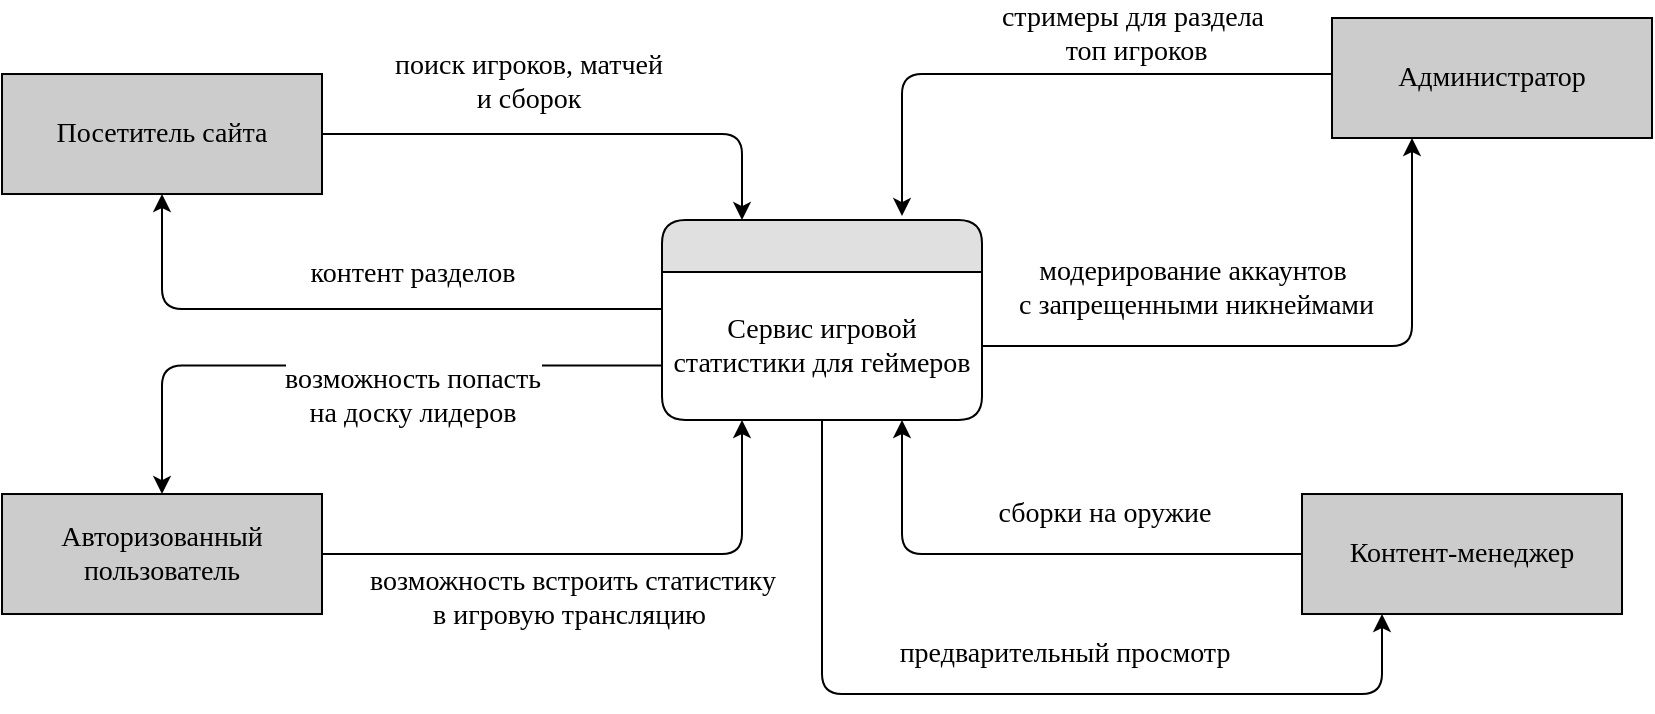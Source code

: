 <mxfile version="15.6.6" type="github" pages="8">
  <diagram name="DFD 0 Context Diagram" id="fcJe85qZjIyfvS3HKAy4">
    <mxGraphModel dx="2522" dy="743" grid="1" gridSize="10" guides="1" tooltips="1" connect="1" arrows="1" fold="1" page="1" pageScale="1" pageWidth="1100" pageHeight="850" background="#ffffff" math="0" shadow="0">
      <root>
        <mxCell id="tAy_9pQElifgfsry_cmc-0" />
        <mxCell id="tAy_9pQElifgfsry_cmc-1" parent="tAy_9pQElifgfsry_cmc-0" />
        <mxCell id="tAy_9pQElifgfsry_cmc-2" value="Посетитель сайта" style="rounded=0;whiteSpace=wrap;html=1;shadow=0;glass=0;sketch=0;strokeWidth=1;fontFamily=Comic Sans MS;fontSize=14;fillColor=#CCCCCC;" parent="tAy_9pQElifgfsry_cmc-1" vertex="1">
          <mxGeometry x="-955" y="318.01" width="160" height="60" as="geometry" />
        </mxCell>
        <mxCell id="tAy_9pQElifgfsry_cmc-3" value="" style="endArrow=classic;html=1;fontFamily=Comic Sans MS;fontSize=14;edgeStyle=orthogonalEdgeStyle;exitX=1;exitY=0.5;exitDx=0;exitDy=0;entryX=0.25;entryY=0;entryDx=0;entryDy=0;startArrow=none;startFill=0;endFill=1;" parent="tAy_9pQElifgfsry_cmc-1" source="tAy_9pQElifgfsry_cmc-2" target="tAy_9pQElifgfsry_cmc-29" edge="1">
          <mxGeometry width="50" height="50" relative="1" as="geometry">
            <mxPoint x="-715" y="381.01" as="sourcePoint" />
            <mxPoint x="-685" y="208.01" as="targetPoint" />
          </mxGeometry>
        </mxCell>
        <mxCell id="tAy_9pQElifgfsry_cmc-4" value="поиск игроков, матчей&lt;br&gt;и сборок" style="edgeLabel;html=1;align=center;verticalAlign=middle;resizable=0;points=[];fontSize=14;fontFamily=Comic Sans MS;" parent="tAy_9pQElifgfsry_cmc-3" vertex="1" connectable="0">
          <mxGeometry x="0.322" y="-1" relative="1" as="geometry">
            <mxPoint x="-64.5" y="-27" as="offset" />
          </mxGeometry>
        </mxCell>
        <mxCell id="tAy_9pQElifgfsry_cmc-49" value="Контент-менеджер" style="rounded=0;whiteSpace=wrap;html=1;shadow=0;glass=0;sketch=0;strokeWidth=1;fontFamily=Comic Sans MS;fontSize=14;fillColor=#CCCCCC;" parent="tAy_9pQElifgfsry_cmc-1" vertex="1">
          <mxGeometry x="-305" y="528.01" width="160" height="60" as="geometry" />
        </mxCell>
        <mxCell id="tAy_9pQElifgfsry_cmc-50" value="Авторизованный пользователь" style="rounded=0;whiteSpace=wrap;html=1;shadow=0;glass=0;sketch=0;strokeWidth=1;fontFamily=Comic Sans MS;fontSize=14;fillColor=#CCCCCC;" parent="tAy_9pQElifgfsry_cmc-1" vertex="1">
          <mxGeometry x="-955" y="528.01" width="160" height="60" as="geometry" />
        </mxCell>
        <mxCell id="tAy_9pQElifgfsry_cmc-51" value="" style="endArrow=classic;html=1;fontFamily=Comic Sans MS;fontSize=14;exitX=0;exitY=0.25;exitDx=0;exitDy=0;edgeStyle=orthogonalEdgeStyle;entryX=0.5;entryY=1;entryDx=0;entryDy=0;startArrow=none;startFill=0;endFill=1;" parent="tAy_9pQElifgfsry_cmc-1" source="tAy_9pQElifgfsry_cmc-30" target="tAy_9pQElifgfsry_cmc-2" edge="1">
          <mxGeometry width="50" height="50" relative="1" as="geometry">
            <mxPoint x="-815" y="321.01" as="sourcePoint" />
            <mxPoint x="-695" y="391.01" as="targetPoint" />
          </mxGeometry>
        </mxCell>
        <mxCell id="tAy_9pQElifgfsry_cmc-52" value="контент разделов" style="edgeLabel;html=1;align=center;verticalAlign=middle;resizable=0;points=[];fontSize=14;fontFamily=Comic Sans MS;" parent="tAy_9pQElifgfsry_cmc-51" vertex="1" connectable="0">
          <mxGeometry x="0.322" y="-1" relative="1" as="geometry">
            <mxPoint x="78.67" y="-16.5" as="offset" />
          </mxGeometry>
        </mxCell>
        <mxCell id="tAy_9pQElifgfsry_cmc-54" value="" style="endArrow=classic;html=1;fontFamily=Comic Sans MS;fontSize=14;edgeStyle=orthogonalEdgeStyle;entryX=0.25;entryY=1;entryDx=0;entryDy=0;exitX=1;exitY=0.5;exitDx=0;exitDy=0;" parent="tAy_9pQElifgfsry_cmc-1" source="tAy_9pQElifgfsry_cmc-50" target="tAy_9pQElifgfsry_cmc-30" edge="1">
          <mxGeometry width="50" height="50" relative="1" as="geometry">
            <mxPoint x="-515" y="611.01" as="sourcePoint" />
            <mxPoint x="-755" y="521.01" as="targetPoint" />
          </mxGeometry>
        </mxCell>
        <mxCell id="tAy_9pQElifgfsry_cmc-55" value="возможность встроить статистику&lt;br&gt;в игровую трансляцию&amp;nbsp;" style="edgeLabel;html=1;align=center;verticalAlign=middle;resizable=0;points=[];fontSize=14;fontFamily=Comic Sans MS;" parent="tAy_9pQElifgfsry_cmc-54" vertex="1" connectable="0">
          <mxGeometry x="0.322" y="-1" relative="1" as="geometry">
            <mxPoint x="-58" y="21" as="offset" />
          </mxGeometry>
        </mxCell>
        <mxCell id="tAy_9pQElifgfsry_cmc-56" value="" style="endArrow=classic;html=1;fontFamily=Comic Sans MS;fontSize=14;edgeStyle=orthogonalEdgeStyle;exitX=0.002;exitY=0.631;exitDx=0;exitDy=0;entryX=0.5;entryY=0;entryDx=0;entryDy=0;exitPerimeter=0;" parent="tAy_9pQElifgfsry_cmc-1" source="tAy_9pQElifgfsry_cmc-30" target="tAy_9pQElifgfsry_cmc-50" edge="1">
          <mxGeometry width="50" height="50" relative="1" as="geometry">
            <mxPoint x="-1295" y="551.01" as="sourcePoint" />
            <mxPoint x="-705" y="561.01" as="targetPoint" />
          </mxGeometry>
        </mxCell>
        <mxCell id="tAy_9pQElifgfsry_cmc-57" value="возможность попасть &lt;br&gt;на доску лидеров" style="edgeLabel;html=1;align=center;verticalAlign=middle;resizable=0;points=[];fontSize=14;fontFamily=Comic Sans MS;" parent="tAy_9pQElifgfsry_cmc-56" vertex="1" connectable="0">
          <mxGeometry x="0.322" y="-1" relative="1" as="geometry">
            <mxPoint x="82.07" y="16.49" as="offset" />
          </mxGeometry>
        </mxCell>
        <mxCell id="tAy_9pQElifgfsry_cmc-60" value="" style="endArrow=none;html=1;fontFamily=Comic Sans MS;fontSize=14;edgeStyle=orthogonalEdgeStyle;exitX=0.75;exitY=1;exitDx=0;exitDy=0;entryX=0;entryY=0.5;entryDx=0;entryDy=0;startArrow=classic;startFill=1;endFill=0;" parent="tAy_9pQElifgfsry_cmc-1" source="tAy_9pQElifgfsry_cmc-30" target="tAy_9pQElifgfsry_cmc-49" edge="1">
          <mxGeometry width="50" height="50" relative="1" as="geometry">
            <mxPoint x="-225" y="558.51" as="sourcePoint" />
            <mxPoint x="-545" y="598.01" as="targetPoint" />
          </mxGeometry>
        </mxCell>
        <mxCell id="tAy_9pQElifgfsry_cmc-61" value="сборки на оружие" style="edgeLabel;html=1;align=center;verticalAlign=middle;resizable=0;points=[];fontSize=14;fontFamily=Comic Sans MS;" parent="tAy_9pQElifgfsry_cmc-60" vertex="1" connectable="0">
          <mxGeometry x="0.322" y="-1" relative="1" as="geometry">
            <mxPoint x="-8.67" y="-21.0" as="offset" />
          </mxGeometry>
        </mxCell>
        <mxCell id="tAy_9pQElifgfsry_cmc-62" value="" style="endArrow=none;html=1;fontFamily=Comic Sans MS;fontSize=14;edgeStyle=orthogonalEdgeStyle;exitX=0.25;exitY=1;exitDx=0;exitDy=0;entryX=0.5;entryY=1;entryDx=0;entryDy=0;startArrow=classic;startFill=1;endFill=0;" parent="tAy_9pQElifgfsry_cmc-1" source="tAy_9pQElifgfsry_cmc-49" target="tAy_9pQElifgfsry_cmc-30" edge="1">
          <mxGeometry width="50" height="50" relative="1" as="geometry">
            <mxPoint x="-85" y="501.01" as="sourcePoint" />
            <mxPoint x="-315" y="401.01" as="targetPoint" />
            <Array as="points">
              <mxPoint x="-265" y="628.01" />
              <mxPoint x="-545" y="628.01" />
            </Array>
          </mxGeometry>
        </mxCell>
        <mxCell id="tAy_9pQElifgfsry_cmc-63" value="предварительный просмотр" style="edgeLabel;html=1;align=center;verticalAlign=middle;resizable=0;points=[];fontSize=14;fontFamily=Comic Sans MS;" parent="tAy_9pQElifgfsry_cmc-62" vertex="1" connectable="0">
          <mxGeometry x="0.322" y="-1" relative="1" as="geometry">
            <mxPoint x="103" y="-19.0" as="offset" />
          </mxGeometry>
        </mxCell>
        <mxCell id="t4TKnPifAInCht5qVQyJ-0" value="Администратор" style="rounded=0;whiteSpace=wrap;html=1;shadow=0;glass=0;sketch=0;strokeWidth=1;fontFamily=Comic Sans MS;fontSize=14;fillColor=#CCCCCC;" parent="tAy_9pQElifgfsry_cmc-1" vertex="1">
          <mxGeometry x="-290" y="290" width="160" height="60" as="geometry" />
        </mxCell>
        <mxCell id="t4TKnPifAInCht5qVQyJ-1" value="" style="endArrow=classic;html=1;fontFamily=Comic Sans MS;fontSize=14;entryX=0.25;entryY=1;entryDx=0;entryDy=0;exitX=1;exitY=0.5;exitDx=0;exitDy=0;" parent="tAy_9pQElifgfsry_cmc-1" source="tAy_9pQElifgfsry_cmc-30" target="t4TKnPifAInCht5qVQyJ-0" edge="1">
          <mxGeometry width="50" height="50" relative="1" as="geometry">
            <mxPoint x="-495" y="401.01" as="sourcePoint" />
            <mxPoint x="-265" y="316.01" as="targetPoint" />
            <Array as="points">
              <mxPoint x="-250" y="454" />
            </Array>
          </mxGeometry>
        </mxCell>
        <mxCell id="t4TKnPifAInCht5qVQyJ-2" value="модерирование аккаунтов&lt;br&gt;&amp;nbsp;с запрещенными никнеймами" style="edgeLabel;html=1;align=center;verticalAlign=middle;resizable=0;points=[];fontSize=14;fontFamily=Comic Sans MS;" parent="t4TKnPifAInCht5qVQyJ-1" vertex="1" connectable="0">
          <mxGeometry x="0.322" y="-1" relative="1" as="geometry">
            <mxPoint x="-106" y="-30" as="offset" />
          </mxGeometry>
        </mxCell>
        <mxCell id="t4TKnPifAInCht5qVQyJ-3" value="" style="endArrow=classic;html=1;fontFamily=Comic Sans MS;fontSize=14;edgeStyle=orthogonalEdgeStyle;exitX=0;exitY=0.5;exitDx=0;exitDy=0;entryX=0.75;entryY=0;entryDx=0;entryDy=0;" parent="tAy_9pQElifgfsry_cmc-1" edge="1">
          <mxGeometry width="50" height="50" relative="1" as="geometry">
            <mxPoint x="-290" y="318.01" as="sourcePoint" />
            <mxPoint x="-505" y="389.02" as="targetPoint" />
            <Array as="points">
              <mxPoint x="-505" y="318.01" />
            </Array>
          </mxGeometry>
        </mxCell>
        <mxCell id="t4TKnPifAInCht5qVQyJ-4" value="стримеры для раздела&lt;br&gt;&amp;nbsp;топ игроков" style="edgeLabel;html=1;align=center;verticalAlign=middle;resizable=0;points=[];fontSize=14;fontFamily=Comic Sans MS;" parent="t4TKnPifAInCht5qVQyJ-3" vertex="1" connectable="0">
          <mxGeometry x="0.322" y="-1" relative="1" as="geometry">
            <mxPoint x="89" y="-19" as="offset" />
          </mxGeometry>
        </mxCell>
        <mxCell id="tAy_9pQElifgfsry_cmc-29" value="" style="swimlane;html=1;fontStyle=0;childLayout=stackLayout;horizontal=1;startSize=26;fillColor=#e0e0e0;horizontalStack=0;resizeParent=1;resizeLast=0;collapsible=0;marginBottom=0;swimlaneFillColor=#ffffff;align=center;rounded=1;shadow=0;comic=0;labelBackgroundColor=none;strokeWidth=1;fontFamily=Comic Sans MS;fontSize=14;swimlaneLine=1;sketch=0;glass=0;" parent="tAy_9pQElifgfsry_cmc-1" vertex="1">
          <mxGeometry x="-625" y="391.01" width="160" height="100" as="geometry">
            <mxRectangle x="470" y="185" width="50" height="26" as="alternateBounds" />
          </mxGeometry>
        </mxCell>
        <mxCell id="tAy_9pQElifgfsry_cmc-30" value="Сервис игровой статистики для геймеров" style="text;html=1;strokeColor=none;fillColor=none;align=center;verticalAlign=middle;whiteSpace=wrap;rounded=0;shadow=1;glass=0;sketch=0;fontFamily=Comic Sans MS;fontSize=14;" parent="tAy_9pQElifgfsry_cmc-29" vertex="1">
          <mxGeometry y="26" width="160" height="74" as="geometry" />
        </mxCell>
      </root>
    </mxGraphModel>
  </diagram>
  <diagram name="DFD 1.1 Home Page" id="byn9jmEjm5UQd7wRtYLD">
    <mxGraphModel dx="2522" dy="800" grid="1" gridSize="10" guides="1" tooltips="1" connect="1" arrows="1" fold="1" page="1" pageScale="1" pageWidth="1100" pageHeight="850" background="#ffffff" math="0" shadow="0">
      <root>
        <mxCell id="t8eOI_tJZMWYT0QLmpUA-0" />
        <mxCell id="t8eOI_tJZMWYT0QLmpUA-1" parent="t8eOI_tJZMWYT0QLmpUA-0" />
        <mxCell id="t8eOI_tJZMWYT0QLmpUA-46" value="&lt;span style=&quot;font-size: 14px;&quot;&gt;Посетитель сайта&lt;/span&gt;" style="rounded=0;whiteSpace=wrap;html=1;shadow=0;glass=0;sketch=0;strokeWidth=1;fontFamily=Comic Sans MS;fontSize=14;fillColor=#CCCCCC;strokeColor=default;fontColor=default;" parent="t8eOI_tJZMWYT0QLmpUA-1" vertex="1">
          <mxGeometry x="-610" y="597" width="160" height="60" as="geometry" />
        </mxCell>
        <mxCell id="t8eOI_tJZMWYT0QLmpUA-49" value="" style="endArrow=classic;html=1;fontFamily=Comic Sans MS;fontSize=14;exitX=1;exitY=0.75;exitDx=0;exitDy=0;entryX=0.25;entryY=0;entryDx=0;entryDy=0;strokeColor=default;labelBackgroundColor=default;fontColor=default;" parent="t8eOI_tJZMWYT0QLmpUA-1" source="t8eOI_tJZMWYT0QLmpUA-46" target="Gy7NZMsF8TXB8DUtAtc6-38" edge="1">
          <mxGeometry width="50" height="50" relative="1" as="geometry">
            <mxPoint x="-580" y="521" as="sourcePoint" />
            <mxPoint x="-500" y="584" as="targetPoint" />
            <Array as="points">
              <mxPoint x="-130" y="642" />
            </Array>
          </mxGeometry>
        </mxCell>
        <mxCell id="t8eOI_tJZMWYT0QLmpUA-50" value="параметры&lt;br style=&quot;font-size: 14px;&quot;&gt;учетной записи" style="edgeLabel;html=1;align=center;verticalAlign=middle;resizable=0;points=[];fontSize=14;fontFamily=Comic Sans MS;labelBackgroundColor=default;fontColor=default;" parent="t8eOI_tJZMWYT0QLmpUA-49" vertex="1" connectable="0">
          <mxGeometry x="0.322" y="-1" relative="1" as="geometry">
            <mxPoint x="-108" y="23" as="offset" />
          </mxGeometry>
        </mxCell>
        <mxCell id="t8eOI_tJZMWYT0QLmpUA-51" value="" style="endArrow=classic;html=1;fontFamily=Comic Sans MS;fontSize=14;entryX=0.944;entryY=0.983;entryDx=0;entryDy=0;edgeStyle=orthogonalEdgeStyle;strokeColor=default;labelBackgroundColor=default;fontColor=default;entryPerimeter=0;exitX=0;exitY=0.75;exitDx=0;exitDy=0;" parent="t8eOI_tJZMWYT0QLmpUA-1" source="Gy7NZMsF8TXB8DUtAtc6-39" target="t8eOI_tJZMWYT0QLmpUA-46" edge="1">
          <mxGeometry width="50" height="50" relative="1" as="geometry">
            <mxPoint x="-220" y="720" as="sourcePoint" />
            <mxPoint x="-260" y="471.008" as="targetPoint" />
            <Array as="points">
              <mxPoint x="-230" y="748" />
              <mxPoint x="-459" y="748" />
            </Array>
          </mxGeometry>
        </mxCell>
        <mxCell id="t8eOI_tJZMWYT0QLmpUA-52" value="подтверждение регистрации" style="edgeLabel;html=1;align=center;verticalAlign=middle;resizable=0;points=[];fontSize=14;fontFamily=Comic Sans MS;labelBackgroundColor=default;fontColor=default;" parent="t8eOI_tJZMWYT0QLmpUA-51" vertex="1" connectable="0">
          <mxGeometry x="0.322" y="-1" relative="1" as="geometry">
            <mxPoint x="102" y="19" as="offset" />
          </mxGeometry>
        </mxCell>
        <mxCell id="t8eOI_tJZMWYT0QLmpUA-55" value="" style="endArrow=none;html=1;fontFamily=Comic Sans MS;fontSize=14;edgeStyle=orthogonalEdgeStyle;entryX=0.25;entryY=1;entryDx=0;entryDy=0;startArrow=classic;startFill=1;endFill=0;strokeColor=default;labelBackgroundColor=default;fontColor=default;" parent="t8eOI_tJZMWYT0QLmpUA-1" target="Gy7NZMsF8TXB8DUtAtc6-37" edge="1">
          <mxGeometry width="50" height="50" relative="1" as="geometry">
            <mxPoint x="-450" y="610" as="sourcePoint" />
            <mxPoint x="-500" y="699" as="targetPoint" />
            <Array as="points">
              <mxPoint x="-450" y="610" />
              <mxPoint x="-130" y="610" />
            </Array>
          </mxGeometry>
        </mxCell>
        <mxCell id="t8eOI_tJZMWYT0QLmpUA-56" value="статус &lt;br&gt;операции" style="edgeLabel;html=1;align=center;verticalAlign=middle;resizable=0;points=[];fontSize=14;fontFamily=Comic Sans MS;labelBackgroundColor=default;fontColor=default;" parent="t8eOI_tJZMWYT0QLmpUA-55" vertex="1" connectable="0">
          <mxGeometry x="0.322" y="-1" relative="1" as="geometry">
            <mxPoint x="-109" y="-21" as="offset" />
          </mxGeometry>
        </mxCell>
        <mxCell id="1wcPiLz4Nl9NBPffuVri-10" value="" style="endArrow=classic;html=1;fontFamily=Comic Sans MS;fontSize=14;exitX=0.75;exitY=0;exitDx=0;exitDy=0;entryX=0;entryY=0.75;entryDx=0;entryDy=0;labelBackgroundColor=default;fontColor=default;strokeColor=default;" parent="t8eOI_tJZMWYT0QLmpUA-1" source="Gy7NZMsF8TXB8DUtAtc6-38" edge="1">
          <mxGeometry width="50" height="50" relative="1" as="geometry">
            <mxPoint x="-25" y="593" as="sourcePoint" />
            <mxPoint x="200" y="651" as="targetPoint" />
            <Array as="points">
              <mxPoint x="-50" y="651" />
              <mxPoint x="160" y="651" />
            </Array>
          </mxGeometry>
        </mxCell>
        <mxCell id="1wcPiLz4Nl9NBPffuVri-11" value="email" style="edgeLabel;html=1;align=center;verticalAlign=middle;resizable=0;points=[];fontSize=14;fontFamily=Comic Sans MS;labelBackgroundColor=default;fontColor=default;" parent="1wcPiLz4Nl9NBPffuVri-10" vertex="1" connectable="0">
          <mxGeometry x="0.322" y="-1" relative="1" as="geometry">
            <mxPoint x="-30" y="14" as="offset" />
          </mxGeometry>
        </mxCell>
        <mxCell id="1wcPiLz4Nl9NBPffuVri-12" value="" style="endArrow=classic;html=1;fontFamily=Comic Sans MS;fontSize=14;edgeStyle=orthogonalEdgeStyle;exitX=0.25;exitY=1;exitDx=0;exitDy=0;labelBackgroundColor=default;fontColor=default;strokeColor=default;entryX=1;entryY=0.75;entryDx=0;entryDy=0;" parent="t8eOI_tJZMWYT0QLmpUA-1" source="jnAMBNuI5w8YQ_DwftDo-16" target="Gy7NZMsF8TXB8DUtAtc6-39" edge="1">
          <mxGeometry width="50" height="50" relative="1" as="geometry">
            <mxPoint x="265" y="666" as="sourcePoint" />
            <mxPoint x="40" y="720" as="targetPoint" />
            <Array as="points">
              <mxPoint x="262" y="748" />
              <mxPoint x="-10" y="748" />
            </Array>
          </mxGeometry>
        </mxCell>
        <mxCell id="1wcPiLz4Nl9NBPffuVri-13" value="статус операции" style="edgeLabel;html=1;align=center;verticalAlign=middle;resizable=0;points=[];fontSize=14;fontFamily=Comic Sans MS;labelBackgroundColor=default;fontColor=default;" parent="1wcPiLz4Nl9NBPffuVri-12" vertex="1" connectable="0">
          <mxGeometry x="0.322" y="-1" relative="1" as="geometry">
            <mxPoint x="1" y="21" as="offset" />
          </mxGeometry>
        </mxCell>
        <mxCell id="Gy7NZMsF8TXB8DUtAtc6-0" value="" style="endArrow=classic;html=1;fontFamily=Comic Sans MS;fontSize=14;exitX=0.75;exitY=1;exitDx=0;exitDy=0;entryX=0;entryY=0.25;entryDx=0;entryDy=0;edgeStyle=orthogonalEdgeStyle;labelBackgroundColor=default;fontColor=default;strokeColor=default;" parent="t8eOI_tJZMWYT0QLmpUA-1" source="Gy7NZMsF8TXB8DUtAtc6-37" target="jnAMBNuI5w8YQ_DwftDo-17" edge="1">
          <mxGeometry width="50" height="50" relative="1" as="geometry">
            <mxPoint x="-25" y="692" as="sourcePoint" />
            <mxPoint x="143.35" y="597.98" as="targetPoint" />
            <Array as="points">
              <mxPoint x="-50" y="621" />
            </Array>
          </mxGeometry>
        </mxCell>
        <mxCell id="Gy7NZMsF8TXB8DUtAtc6-1" value="cookie" style="edgeLabel;html=1;align=center;verticalAlign=middle;resizable=0;points=[];fontSize=14;fontFamily=Comic Sans MS;labelBackgroundColor=default;fontColor=default;" parent="Gy7NZMsF8TXB8DUtAtc6-0" vertex="1" connectable="0">
          <mxGeometry x="0.322" y="-1" relative="1" as="geometry">
            <mxPoint x="-38" y="-23" as="offset" />
          </mxGeometry>
        </mxCell>
        <mxCell id="Gy7NZMsF8TXB8DUtAtc6-6" value="" style="endArrow=classic;html=1;fontFamily=Comic Sans MS;fontSize=14;exitX=0.25;exitY=0;exitDx=0;exitDy=0;entryX=1;entryY=0.25;entryDx=0;entryDy=0;edgeStyle=orthogonalEdgeStyle;labelBackgroundColor=default;fontColor=default;strokeColor=default;" parent="t8eOI_tJZMWYT0QLmpUA-1" source="jnAMBNuI5w8YQ_DwftDo-16" target="Gy7NZMsF8TXB8DUtAtc6-37" edge="1">
          <mxGeometry width="50" height="50" relative="1" as="geometry">
            <mxPoint x="170.0" y="599" as="sourcePoint" />
            <mxPoint x="-25" y="724" as="targetPoint" />
            <Array as="points">
              <mxPoint x="262" y="544" />
              <mxPoint x="-50" y="544" />
            </Array>
          </mxGeometry>
        </mxCell>
        <mxCell id="Gy7NZMsF8TXB8DUtAtc6-7" value="данные учетной записи" style="edgeLabel;html=1;align=center;verticalAlign=middle;resizable=0;points=[];fontSize=14;fontFamily=Comic Sans MS;labelBackgroundColor=default;fontColor=default;" parent="Gy7NZMsF8TXB8DUtAtc6-6" vertex="1" connectable="0">
          <mxGeometry x="0.322" y="-1" relative="1" as="geometry">
            <mxPoint x="50" y="-18" as="offset" />
          </mxGeometry>
        </mxCell>
        <mxCell id="Gy7NZMsF8TXB8DUtAtc6-8" value="" style="group;shadow=0;fontFamily=Comic Sans MS;fontSize=14;fontColor=default;" parent="t8eOI_tJZMWYT0QLmpUA-1" vertex="1" connectable="0">
          <mxGeometry x="-820" y="1040" width="160" height="60" as="geometry" />
        </mxCell>
        <mxCell id="Gy7NZMsF8TXB8DUtAtc6-9" value="Сборки на оружие" style="rounded=0;whiteSpace=wrap;html=1;shadow=0;glass=0;sketch=0;strokeWidth=1;fillColor=none;fontFamily=Comic Sans MS;fontSize=14;" parent="Gy7NZMsF8TXB8DUtAtc6-8" vertex="1">
          <mxGeometry x="30" width="130" height="60" as="geometry" />
        </mxCell>
        <mxCell id="Gy7NZMsF8TXB8DUtAtc6-10" value="D4" style="rounded=0;whiteSpace=wrap;html=1;shadow=0;glass=0;sketch=0;strokeColor=#000000;strokeWidth=1;fillColor=none;fontFamily=Comic Sans MS;fontSize=14;" parent="Gy7NZMsF8TXB8DUtAtc6-8" vertex="1">
          <mxGeometry width="30" height="60" as="geometry" />
        </mxCell>
        <mxCell id="Gy7NZMsF8TXB8DUtAtc6-11" value="" style="endArrow=classic;html=1;fontFamily=Comic Sans MS;fontSize=14;exitX=0.25;exitY=1;exitDx=0;exitDy=0;entryX=0.631;entryY=0.017;entryDx=0;entryDy=0;strokeColor=default;labelBackgroundColor=default;fontColor=default;entryPerimeter=0;" parent="t8eOI_tJZMWYT0QLmpUA-1" source="Gy7NZMsF8TXB8DUtAtc6-35" target="t8eOI_tJZMWYT0QLmpUA-46" edge="1">
          <mxGeometry width="50" height="50" relative="1" as="geometry">
            <mxPoint x="-740" y="771" as="sourcePoint" />
            <mxPoint x="-760" y="560" as="targetPoint" />
            <Array as="points">
              <mxPoint x="-130" y="390" />
              <mxPoint x="-370" y="390" />
              <mxPoint x="-509" y="390" />
            </Array>
          </mxGeometry>
        </mxCell>
        <mxCell id="Gy7NZMsF8TXB8DUtAtc6-12" value="избранные&lt;br&gt;профили" style="edgeLabel;html=1;align=center;verticalAlign=middle;resizable=0;points=[];fontSize=14;fontFamily=Comic Sans MS;rotation=0;labelBackgroundColor=default;fontColor=default;" parent="Gy7NZMsF8TXB8DUtAtc6-11" vertex="1" connectable="0">
          <mxGeometry x="0.322" y="-1" relative="1" as="geometry">
            <mxPoint x="288" y="-19" as="offset" />
          </mxGeometry>
        </mxCell>
        <mxCell id="Gy7NZMsF8TXB8DUtAtc6-18" value="" style="endArrow=classic;html=1;fontFamily=Comic Sans MS;fontSize=14;exitX=0.5;exitY=1;exitDx=0;exitDy=0;entryX=0.288;entryY=0.006;entryDx=0;entryDy=0;strokeColor=default;labelBackgroundColor=default;fontColor=default;entryPerimeter=0;" parent="t8eOI_tJZMWYT0QLmpUA-1" source="Gy7NZMsF8TXB8DUtAtc6-41" target="t8eOI_tJZMWYT0QLmpUA-46" edge="1">
          <mxGeometry width="50" height="50" relative="1" as="geometry">
            <mxPoint x="-740" y="401" as="sourcePoint" />
            <mxPoint x="-720" y="830" as="targetPoint" />
          </mxGeometry>
        </mxCell>
        <mxCell id="Gy7NZMsF8TXB8DUtAtc6-19" value="статистика игрока" style="edgeLabel;html=1;align=center;verticalAlign=middle;resizable=0;points=[];fontSize=14;fontFamily=Comic Sans MS;rotation=-90;labelBackgroundColor=default;fontColor=default;" parent="Gy7NZMsF8TXB8DUtAtc6-18" vertex="1" connectable="0">
          <mxGeometry x="0.322" y="-1" relative="1" as="geometry">
            <mxPoint x="-25" y="-82" as="offset" />
          </mxGeometry>
        </mxCell>
        <mxCell id="Gy7NZMsF8TXB8DUtAtc6-24" value="" style="endArrow=classic;html=1;fontFamily=Comic Sans MS;fontSize=14;entryX=0.25;entryY=0;entryDx=0;entryDy=0;exitX=1;exitY=0.75;exitDx=0;exitDy=0;edgeStyle=orthogonalEdgeStyle;strokeColor=default;labelBackgroundColor=default;fontColor=default;" parent="t8eOI_tJZMWYT0QLmpUA-1" source="WSWZLWs4bDN3foJ7XOX7-7" target="Gy7NZMsF8TXB8DUtAtc6-34" edge="1">
          <mxGeometry width="50" height="50" relative="1" as="geometry">
            <mxPoint x="-680" y="951" as="sourcePoint" />
            <mxPoint x="-740" y="861" as="targetPoint" />
            <Array as="points">
              <mxPoint x="-130" y="156" />
            </Array>
          </mxGeometry>
        </mxCell>
        <mxCell id="Gy7NZMsF8TXB8DUtAtc6-25" value="список избранных&lt;br&gt;&amp;nbsp;профилей" style="edgeLabel;html=1;align=center;verticalAlign=middle;resizable=0;points=[];fontSize=14;fontFamily=Comic Sans MS;labelBackgroundColor=default;fontColor=default;" parent="Gy7NZMsF8TXB8DUtAtc6-24" vertex="1" connectable="0">
          <mxGeometry x="0.322" y="-1" relative="1" as="geometry">
            <mxPoint x="-133" y="23" as="offset" />
          </mxGeometry>
        </mxCell>
        <mxCell id="Gy7NZMsF8TXB8DUtAtc6-26" value="" style="endArrow=classic;html=1;fontFamily=Comic Sans MS;fontSize=14;edgeStyle=orthogonalEdgeStyle;exitX=0.738;exitY=-0.007;exitDx=0;exitDy=0;entryX=0.75;entryY=1;entryDx=0;entryDy=0;startArrow=none;strokeColor=default;labelBackgroundColor=default;fontColor=default;exitPerimeter=0;" parent="t8eOI_tJZMWYT0QLmpUA-1" source="Gy7NZMsF8TXB8DUtAtc6-40" target="WSWZLWs4bDN3foJ7XOX7-7" edge="1">
          <mxGeometry width="50" height="50" relative="1" as="geometry">
            <mxPoint x="-660" y="841" as="sourcePoint" />
            <mxPoint x="-532" y="190" as="targetPoint" />
            <Array as="points">
              <mxPoint x="-532" y="299" />
            </Array>
          </mxGeometry>
        </mxCell>
        <mxCell id="Gy7NZMsF8TXB8DUtAtc6-46" value="" style="endArrow=classic;html=1;fontFamily=Comic Sans MS;fontSize=14;entryX=0.75;entryY=1;entryDx=0;entryDy=0;exitX=0;exitY=0.25;exitDx=0;exitDy=0;edgeStyle=orthogonalEdgeStyle;strokeColor=default;labelBackgroundColor=default;fontColor=default;" parent="t8eOI_tJZMWYT0QLmpUA-1" source="Gy7NZMsF8TXB8DUtAtc6-10" target="A0FaBNeCs0Cx-YCvxTtF-1" edge="1">
          <mxGeometry width="50" height="50" relative="1" as="geometry">
            <mxPoint x="-540" y="1071" as="sourcePoint" />
            <mxPoint x="-890" y="871" as="targetPoint" />
            <Array as="points">
              <mxPoint x="-840" y="1055" />
            </Array>
          </mxGeometry>
        </mxCell>
        <mxCell id="Gy7NZMsF8TXB8DUtAtc6-47" value="список сборок&lt;br&gt;&amp;nbsp;на оружие" style="edgeLabel;html=1;align=center;verticalAlign=middle;resizable=0;points=[];fontSize=14;fontFamily=Comic Sans MS;rotation=-90;labelBackgroundColor=default;fontColor=default;" parent="Gy7NZMsF8TXB8DUtAtc6-46" vertex="1" connectable="0">
          <mxGeometry x="0.322" y="-1" relative="1" as="geometry">
            <mxPoint x="34" y="4" as="offset" />
          </mxGeometry>
        </mxCell>
        <mxCell id="Gy7NZMsF8TXB8DUtAtc6-44" value="" style="endArrow=classic;html=1;fontFamily=Comic Sans MS;fontSize=14;exitX=0.5;exitY=0;exitDx=0;exitDy=0;entryX=0.25;entryY=1;entryDx=0;entryDy=0;edgeStyle=orthogonalEdgeStyle;strokeColor=default;labelBackgroundColor=default;fontColor=default;" parent="t8eOI_tJZMWYT0QLmpUA-1" source="A0FaBNeCs0Cx-YCvxTtF-0" target="t8eOI_tJZMWYT0QLmpUA-46" edge="1">
          <mxGeometry width="50" height="50" relative="1" as="geometry">
            <mxPoint x="-930" y="771" as="sourcePoint" />
            <mxPoint x="-910" y="581" as="targetPoint" />
            <Array as="points">
              <mxPoint x="-880" y="700" />
              <mxPoint x="-570" y="700" />
            </Array>
          </mxGeometry>
        </mxCell>
        <mxCell id="Gy7NZMsF8TXB8DUtAtc6-45" value="сборка на оружие" style="edgeLabel;html=1;align=center;verticalAlign=middle;resizable=0;points=[];fontSize=14;fontFamily=Comic Sans MS;rotation=0;labelBackgroundColor=default;fontColor=default;" parent="Gy7NZMsF8TXB8DUtAtc6-44" vertex="1" connectable="0">
          <mxGeometry x="0.322" y="-1" relative="1" as="geometry">
            <mxPoint x="24" y="15" as="offset" />
          </mxGeometry>
        </mxCell>
        <mxCell id="WSWZLWs4bDN3foJ7XOX7-4" value="" style="endArrow=classic;html=1;fontFamily=Comic Sans MS;fontSize=14;exitX=0.25;exitY=1;exitDx=0;exitDy=0;entryX=0.125;entryY=1.05;entryDx=0;entryDy=0;edgeStyle=orthogonalEdgeStyle;strokeColor=default;labelBackgroundColor=default;fontColor=default;entryPerimeter=0;" parent="t8eOI_tJZMWYT0QLmpUA-1" source="WSWZLWs4bDN3foJ7XOX7-3" target="t8eOI_tJZMWYT0QLmpUA-46" edge="1">
          <mxGeometry width="50" height="50" relative="1" as="geometry">
            <mxPoint x="-920" y="781" as="sourcePoint" />
            <mxPoint x="-810" y="609" as="targetPoint" />
            <Array as="points">
              <mxPoint x="-1030" y="680" />
              <mxPoint x="-590" y="680" />
            </Array>
          </mxGeometry>
        </mxCell>
        <mxCell id="WSWZLWs4bDN3foJ7XOX7-5" value="раздел с поиском игрока" style="edgeLabel;html=1;align=center;verticalAlign=middle;resizable=0;points=[];fontSize=14;fontFamily=Comic Sans MS;rotation=-90;labelBackgroundColor=default;fontColor=default;" parent="WSWZLWs4bDN3foJ7XOX7-4" vertex="1" connectable="0">
          <mxGeometry x="0.322" y="-1" relative="1" as="geometry">
            <mxPoint x="-225" y="-119" as="offset" />
          </mxGeometry>
        </mxCell>
        <mxCell id="WSWZLWs4bDN3foJ7XOX7-6" value="" style="group;shadow=0;fontFamily=Comic Sans MS;fontSize=14;" parent="t8eOI_tJZMWYT0QLmpUA-1" vertex="1" connectable="0">
          <mxGeometry x="-660" y="111" width="160" height="60" as="geometry" />
        </mxCell>
        <mxCell id="WSWZLWs4bDN3foJ7XOX7-7" value="Открытые аккаунты Activision" style="rounded=0;whiteSpace=wrap;html=1;shadow=0;glass=0;sketch=0;strokeWidth=1;fillColor=none;fontFamily=Comic Sans MS;fontSize=14;" parent="WSWZLWs4bDN3foJ7XOX7-6" vertex="1">
          <mxGeometry x="30" width="130" height="60" as="geometry" />
        </mxCell>
        <mxCell id="WSWZLWs4bDN3foJ7XOX7-8" value="D3" style="rounded=0;whiteSpace=wrap;html=1;shadow=0;glass=0;sketch=0;strokeColor=#000000;strokeWidth=1;fillColor=none;fontFamily=Comic Sans MS;fontSize=14;" parent="WSWZLWs4bDN3foJ7XOX7-6" vertex="1">
          <mxGeometry width="30" height="60" as="geometry" />
        </mxCell>
        <mxCell id="WSWZLWs4bDN3foJ7XOX7-9" value="" style="endArrow=classic;html=1;fontFamily=Comic Sans MS;fontSize=14;entryX=0.5;entryY=0;entryDx=0;entryDy=0;edgeStyle=orthogonalEdgeStyle;exitX=0.25;exitY=0;exitDx=0;exitDy=0;strokeColor=default;labelBackgroundColor=default;fontColor=default;" parent="t8eOI_tJZMWYT0QLmpUA-1" target="WSWZLWs4bDN3foJ7XOX7-7" edge="1" source="WSWZLWs4bDN3foJ7XOX7-2">
          <mxGeometry width="50" height="50" relative="1" as="geometry">
            <mxPoint x="-970" y="291" as="sourcePoint" />
            <mxPoint x="-910" y="259" as="targetPoint" />
            <Array as="points">
              <mxPoint x="-1030" y="30" />
              <mxPoint x="-565" y="30" />
            </Array>
          </mxGeometry>
        </mxCell>
        <mxCell id="WSWZLWs4bDN3foJ7XOX7-10" value="запрос к базе игроков" style="edgeLabel;html=1;align=center;verticalAlign=middle;resizable=0;points=[];fontSize=14;fontFamily=Comic Sans MS;rotation=0;labelBackgroundColor=default;fontColor=default;" parent="WSWZLWs4bDN3foJ7XOX7-9" vertex="1" connectable="0">
          <mxGeometry x="0.322" y="-1" relative="1" as="geometry">
            <mxPoint x="-163" y="-19" as="offset" />
          </mxGeometry>
        </mxCell>
        <mxCell id="WSWZLWs4bDN3foJ7XOX7-11" value="" style="endArrow=classic;html=1;fontFamily=Comic Sans MS;fontSize=14;entryX=0.5;entryY=0;entryDx=0;entryDy=0;edgeStyle=orthogonalEdgeStyle;exitX=0.25;exitY=0;exitDx=0;exitDy=0;strokeColor=default;labelBackgroundColor=default;fontColor=default;" parent="t8eOI_tJZMWYT0QLmpUA-1" source="WSWZLWs4bDN3foJ7XOX7-7" target="WSWZLWs4bDN3foJ7XOX7-2" edge="1">
          <mxGeometry width="50" height="50" relative="1" as="geometry">
            <mxPoint x="-1040" y="516" as="sourcePoint" />
            <mxPoint x="-890" y="361" as="targetPoint" />
            <Array as="points">
              <mxPoint x="-597" y="70" />
              <mxPoint x="-990" y="70" />
            </Array>
          </mxGeometry>
        </mxCell>
        <mxCell id="WSWZLWs4bDN3foJ7XOX7-12" value="профиль игрока" style="edgeLabel;html=1;align=center;verticalAlign=middle;resizable=0;points=[];fontSize=14;fontFamily=Comic Sans MS;rotation=0;labelBackgroundColor=default;fontColor=default;" parent="WSWZLWs4bDN3foJ7XOX7-11" vertex="1" connectable="0">
          <mxGeometry x="0.322" y="-1" relative="1" as="geometry">
            <mxPoint x="48" y="-19" as="offset" />
          </mxGeometry>
        </mxCell>
        <mxCell id="3Z3geQMvMkRByG7FI6xs-0" value="" style="endArrow=classic;html=1;fontFamily=Comic Sans MS;fontSize=14;exitX=0.25;exitY=1;exitDx=0;exitDy=0;edgeStyle=orthogonalEdgeStyle;entryX=0;entryY=0.75;entryDx=0;entryDy=0;strokeColor=default;labelBackgroundColor=default;fontColor=default;" parent="t8eOI_tJZMWYT0QLmpUA-1" target="Gy7NZMsF8TXB8DUtAtc6-10" edge="1" source="A0FaBNeCs0Cx-YCvxTtF-1">
          <mxGeometry width="50" height="50" relative="1" as="geometry">
            <mxPoint x="-970" y="871" as="sourcePoint" />
            <mxPoint x="-952.5" y="1041" as="targetPoint" />
            <Array as="points">
              <mxPoint x="-920" y="1085" />
            </Array>
          </mxGeometry>
        </mxCell>
        <mxCell id="3Z3geQMvMkRByG7FI6xs-1" value="запрос к &lt;br&gt;таблице сборок&amp;nbsp;" style="edgeLabel;html=1;align=center;verticalAlign=middle;resizable=0;points=[];fontSize=14;fontFamily=Comic Sans MS;rotation=-90;labelBackgroundColor=default;fontColor=default;" parent="3Z3geQMvMkRByG7FI6xs-0" vertex="1" connectable="0">
          <mxGeometry x="0.322" y="-1" relative="1" as="geometry">
            <mxPoint x="-46" y="-96" as="offset" />
          </mxGeometry>
        </mxCell>
        <mxCell id="WSWZLWs4bDN3foJ7XOX7-2" value="1" style="swimlane;html=1;fontStyle=0;childLayout=stackLayout;horizontal=1;startSize=26;fillColor=#e0e0e0;horizontalStack=0;resizeParent=1;resizeLast=0;collapsible=0;marginBottom=0;swimlaneFillColor=#ffffff;align=center;rounded=1;shadow=0;comic=0;labelBackgroundColor=none;strokeWidth=1;fontFamily=Comic Sans MS;fontSize=14;swimlaneLine=1;sketch=0;glass=0;strokeColor=default;fontColor=default;" parent="t8eOI_tJZMWYT0QLmpUA-1" vertex="1">
          <mxGeometry x="-1070" y="230" width="160" height="100" as="geometry">
            <mxRectangle x="470" y="185" width="50" height="26" as="alternateBounds" />
          </mxGeometry>
        </mxCell>
        <mxCell id="WSWZLWs4bDN3foJ7XOX7-3" value="Показать &lt;br&gt;поиск игрока" style="text;html=1;strokeColor=none;fillColor=none;align=center;verticalAlign=middle;whiteSpace=wrap;rounded=0;shadow=1;glass=0;sketch=0;fontFamily=Comic Sans MS;fontSize=14;" parent="WSWZLWs4bDN3foJ7XOX7-2" vertex="1">
          <mxGeometry y="26" width="160" height="74" as="geometry" />
        </mxCell>
        <mxCell id="Gy7NZMsF8TXB8DUtAtc6-34" value="6" style="swimlane;html=1;fontStyle=0;childLayout=stackLayout;horizontal=1;startSize=26;fillColor=#e0e0e0;horizontalStack=0;resizeParent=1;resizeLast=0;collapsible=0;marginBottom=0;swimlaneFillColor=#ffffff;align=center;rounded=1;shadow=0;comic=0;labelBackgroundColor=default;strokeWidth=1;fontFamily=Comic Sans MS;fontSize=14;swimlaneLine=1;sketch=0;glass=0;fontColor=default;strokeColor=default;" parent="t8eOI_tJZMWYT0QLmpUA-1" vertex="1">
          <mxGeometry x="-170" y="230" width="160" height="100" as="geometry">
            <mxRectangle x="470" y="185" width="50" height="26" as="alternateBounds" />
          </mxGeometry>
        </mxCell>
        <mxCell id="Gy7NZMsF8TXB8DUtAtc6-35" value="Показать&lt;br&gt;избранных пользователей" style="text;html=1;strokeColor=none;fillColor=none;align=center;verticalAlign=middle;whiteSpace=wrap;rounded=0;shadow=1;glass=0;sketch=0;fontFamily=Comic Sans MS;fontSize=14;fontColor=default;labelBackgroundColor=default;" parent="Gy7NZMsF8TXB8DUtAtc6-34" vertex="1">
          <mxGeometry y="26" width="160" height="74" as="geometry" />
        </mxCell>
        <mxCell id="Gy7NZMsF8TXB8DUtAtc6-36" value="3" style="swimlane;html=1;fontStyle=0;childLayout=stackLayout;horizontal=1;startSize=26;fillColor=#e0e0e0;horizontalStack=0;resizeParent=1;resizeLast=0;collapsible=0;marginBottom=0;swimlaneFillColor=#ffffff;align=center;rounded=1;shadow=0;comic=0;labelBackgroundColor=default;strokeWidth=1;fontFamily=Comic Sans MS;fontSize=14;swimlaneLine=1;sketch=0;glass=0;fontColor=default;strokeColor=default;" parent="t8eOI_tJZMWYT0QLmpUA-1" vertex="1">
          <mxGeometry x="-170" y="499" width="160" height="100" as="geometry">
            <mxRectangle x="470" y="185" width="50" height="26" as="alternateBounds" />
          </mxGeometry>
        </mxCell>
        <mxCell id="Gy7NZMsF8TXB8DUtAtc6-37" value="Авторизовать пользователя" style="text;html=1;strokeColor=none;fillColor=none;align=center;verticalAlign=middle;whiteSpace=wrap;rounded=0;shadow=1;glass=0;sketch=0;fontFamily=Comic Sans MS;fontSize=14;labelBackgroundColor=default;fontColor=default;" parent="Gy7NZMsF8TXB8DUtAtc6-36" vertex="1">
          <mxGeometry y="26" width="160" height="74" as="geometry" />
        </mxCell>
        <mxCell id="Gy7NZMsF8TXB8DUtAtc6-38" value="4" style="swimlane;html=1;fontStyle=0;childLayout=stackLayout;horizontal=1;startSize=26;fillColor=#e0e0e0;horizontalStack=0;resizeParent=1;resizeLast=0;collapsible=0;marginBottom=0;swimlaneFillColor=#ffffff;align=center;rounded=1;shadow=0;comic=0;labelBackgroundColor=default;strokeWidth=1;fontFamily=Comic Sans MS;fontSize=14;swimlaneLine=1;sketch=0;glass=0;fontColor=default;strokeColor=default;" parent="t8eOI_tJZMWYT0QLmpUA-1" vertex="1">
          <mxGeometry x="-170" y="666" width="160" height="100" as="geometry">
            <mxRectangle x="470" y="185" width="50" height="26" as="alternateBounds" />
          </mxGeometry>
        </mxCell>
        <mxCell id="Gy7NZMsF8TXB8DUtAtc6-39" value="Привязать почту к отмеченному аккаунту" style="text;html=1;strokeColor=none;fillColor=none;align=center;verticalAlign=middle;whiteSpace=wrap;rounded=0;shadow=1;glass=0;sketch=0;fontFamily=Comic Sans MS;fontSize=14;labelBackgroundColor=default;fontColor=default;" parent="Gy7NZMsF8TXB8DUtAtc6-38" vertex="1">
          <mxGeometry y="26" width="160" height="74" as="geometry" />
        </mxCell>
        <mxCell id="arirrsZk9rvKego9xXra-0" value="" style="endArrow=classic;html=1;fontFamily=Comic Sans MS;fontSize=14;edgeStyle=orthogonalEdgeStyle;exitX=0.95;exitY=0;exitDx=0;exitDy=0;labelBackgroundColor=default;fontColor=default;strokeColor=default;exitPerimeter=0;entryX=0;entryY=0.25;entryDx=0;entryDy=0;" parent="t8eOI_tJZMWYT0QLmpUA-1" source="t8eOI_tJZMWYT0QLmpUA-46" target="Gy7NZMsF8TXB8DUtAtc6-37" edge="1">
          <mxGeometry width="50" height="50" relative="1" as="geometry">
            <mxPoint x="-320" y="606" as="sourcePoint" />
            <mxPoint x="-220" y="570" as="targetPoint" />
            <Array as="points">
              <mxPoint x="-458" y="544" />
              <mxPoint x="-170" y="544" />
            </Array>
          </mxGeometry>
        </mxCell>
        <mxCell id="arirrsZk9rvKego9xXra-1" value="&lt;span style=&quot;&quot;&gt;cookie пользователя&lt;/span&gt;" style="edgeLabel;html=1;align=center;verticalAlign=middle;resizable=0;points=[];fontSize=14;fontFamily=Comic Sans MS;labelBackgroundColor=default;fontColor=default;" parent="arirrsZk9rvKego9xXra-0" vertex="1" connectable="0">
          <mxGeometry x="0.322" y="-1" relative="1" as="geometry">
            <mxPoint x="-45" y="-20" as="offset" />
          </mxGeometry>
        </mxCell>
        <mxCell id="A0FaBNeCs0Cx-YCvxTtF-0" value="5" style="swimlane;html=1;fontStyle=0;childLayout=stackLayout;horizontal=1;startSize=26;fillColor=#e0e0e0;horizontalStack=0;resizeParent=1;resizeLast=0;collapsible=0;marginBottom=0;swimlaneFillColor=#ffffff;align=center;rounded=1;shadow=0;comic=0;labelBackgroundColor=none;strokeWidth=1;fontFamily=Comic Sans MS;fontSize=14;swimlaneLine=1;sketch=0;glass=0;strokeColor=default;fontColor=default;" parent="t8eOI_tJZMWYT0QLmpUA-1" vertex="1">
          <mxGeometry x="-960" y="810" width="160" height="100" as="geometry">
            <mxRectangle x="470" y="185" width="50" height="26" as="alternateBounds" />
          </mxGeometry>
        </mxCell>
        <mxCell id="A0FaBNeCs0Cx-YCvxTtF-1" value="Показать&lt;br&gt;сборки на оружие" style="text;html=1;strokeColor=none;fillColor=none;align=center;verticalAlign=middle;whiteSpace=wrap;rounded=0;shadow=1;glass=0;sketch=0;fontFamily=Comic Sans MS;fontSize=14;" parent="A0FaBNeCs0Cx-YCvxTtF-0" vertex="1">
          <mxGeometry y="26" width="160" height="74" as="geometry" />
        </mxCell>
        <mxCell id="o_YysXylO6cSQ0AWAzQe-0" value="" style="endArrow=classic;html=1;fontFamily=Comic Sans MS;fontSize=14;edgeStyle=orthogonalEdgeStyle;exitX=0.5;exitY=0;exitDx=0;exitDy=0;strokeColor=default;labelBackgroundColor=default;fontColor=default;entryX=0.717;entryY=1.014;entryDx=0;entryDy=0;entryPerimeter=0;" edge="1" parent="t8eOI_tJZMWYT0QLmpUA-1" source="t8eOI_tJZMWYT0QLmpUA-46" target="Gy7NZMsF8TXB8DUtAtc6-41">
          <mxGeometry width="50" height="50" relative="1" as="geometry">
            <mxPoint x="-730" y="600" as="sourcePoint" />
            <mxPoint x="-510" y="350" as="targetPoint" />
            <Array as="points">
              <mxPoint x="-530" y="350" />
            </Array>
          </mxGeometry>
        </mxCell>
        <mxCell id="o_YysXylO6cSQ0AWAzQe-1" value="&lt;span&gt;cookie &lt;br&gt;пользователя&lt;/span&gt;" style="edgeLabel;html=1;align=center;verticalAlign=middle;resizable=0;points=[];fontSize=14;fontFamily=Comic Sans MS;rotation=0;labelBackgroundColor=default;fontColor=default;" vertex="1" connectable="0" parent="o_YysXylO6cSQ0AWAzQe-0">
          <mxGeometry x="0.322" y="-1" relative="1" as="geometry">
            <mxPoint x="319" y="19" as="offset" />
          </mxGeometry>
        </mxCell>
        <mxCell id="Gy7NZMsF8TXB8DUtAtc6-40" value="2" style="swimlane;html=1;fontStyle=0;childLayout=stackLayout;horizontal=1;startSize=26;fillColor=#e0e0e0;horizontalStack=0;resizeParent=1;resizeLast=0;collapsible=0;marginBottom=0;swimlaneFillColor=#ffffff;align=center;rounded=1;shadow=0;comic=0;labelBackgroundColor=none;strokeWidth=1;fontFamily=Comic Sans MS;fontSize=14;swimlaneLine=1;sketch=0;glass=0;strokeColor=default;fontColor=default;" parent="t8eOI_tJZMWYT0QLmpUA-1" vertex="1">
          <mxGeometry x="-645" y="230" width="160" height="100" as="geometry">
            <mxRectangle x="470" y="185" width="50" height="26" as="alternateBounds" />
          </mxGeometry>
        </mxCell>
        <mxCell id="Gy7NZMsF8TXB8DUtAtc6-41" value="Показать профиль игрока, отмеченного как свой" style="text;html=1;strokeColor=none;fillColor=none;align=center;verticalAlign=middle;whiteSpace=wrap;rounded=0;shadow=1;glass=0;sketch=0;fontFamily=Comic Sans MS;fontSize=14;" parent="Gy7NZMsF8TXB8DUtAtc6-40" vertex="1">
          <mxGeometry y="26" width="160" height="74" as="geometry" />
        </mxCell>
        <mxCell id="o_YysXylO6cSQ0AWAzQe-4" value="Nickname" style="edgeLabel;html=1;align=center;verticalAlign=middle;resizable=0;points=[];fontSize=14;fontFamily=Comic Sans MS;rotation=0;labelBackgroundColor=default;fontColor=default;" vertex="1" connectable="0" parent="t8eOI_tJZMWYT0QLmpUA-1">
          <mxGeometry x="-510.06" y="210.003" as="geometry">
            <mxPoint x="12" y="4" as="offset" />
          </mxGeometry>
        </mxCell>
        <mxCell id="o_YysXylO6cSQ0AWAzQe-5" value="" style="endArrow=classic;html=1;fontFamily=Comic Sans MS;fontSize=14;edgeStyle=orthogonalEdgeStyle;exitX=0.25;exitY=1;exitDx=0;exitDy=0;startArrow=none;strokeColor=default;labelBackgroundColor=default;fontColor=default;" edge="1" parent="t8eOI_tJZMWYT0QLmpUA-1" source="WSWZLWs4bDN3foJ7XOX7-7">
          <mxGeometry width="50" height="50" relative="1" as="geometry">
            <mxPoint x="-650" y="826" as="sourcePoint" />
            <mxPoint x="-597" y="232" as="targetPoint" />
            <Array as="points">
              <mxPoint x="-597" y="232" />
            </Array>
          </mxGeometry>
        </mxCell>
        <mxCell id="o_YysXylO6cSQ0AWAzQe-6" value="статистика" style="edgeLabel;html=1;align=center;verticalAlign=middle;resizable=0;points=[];fontSize=14;fontFamily=Comic Sans MS;rotation=0;labelBackgroundColor=default;fontColor=default;" vertex="1" connectable="0" parent="t8eOI_tJZMWYT0QLmpUA-1">
          <mxGeometry x="-660" y="190.003" as="geometry">
            <mxPoint x="12" y="4" as="offset" />
          </mxGeometry>
        </mxCell>
        <mxCell id="o_YysXylO6cSQ0AWAzQe-10" value="" style="endArrow=classic;html=1;fontFamily=Comic Sans MS;fontSize=14;exitX=0.75;exitY=0;exitDx=0;exitDy=0;strokeColor=default;labelBackgroundColor=default;fontColor=default;entryX=0.5;entryY=1;entryDx=0;entryDy=0;" edge="1" parent="t8eOI_tJZMWYT0QLmpUA-1" source="t8eOI_tJZMWYT0QLmpUA-46" target="Gy7NZMsF8TXB8DUtAtc6-35">
          <mxGeometry width="50" height="50" relative="1" as="geometry">
            <mxPoint x="-760.0" y="411" as="sourcePoint" />
            <mxPoint x="-120" y="420" as="targetPoint" />
            <Array as="points">
              <mxPoint x="-490" y="420" />
              <mxPoint x="-200" y="420" />
              <mxPoint x="-130" y="420" />
              <mxPoint x="-90" y="420" />
            </Array>
          </mxGeometry>
        </mxCell>
        <mxCell id="o_YysXylO6cSQ0AWAzQe-11" value="coockie пользователя" style="edgeLabel;html=1;align=center;verticalAlign=middle;resizable=0;points=[];fontSize=14;fontFamily=Comic Sans MS;rotation=-90;labelBackgroundColor=default;fontColor=default;" vertex="1" connectable="0" parent="o_YysXylO6cSQ0AWAzQe-10">
          <mxGeometry x="0.322" y="-1" relative="1" as="geometry">
            <mxPoint x="-324" y="4" as="offset" />
          </mxGeometry>
        </mxCell>
        <mxCell id="o_YysXylO6cSQ0AWAzQe-12" value="" style="endArrow=classic;html=1;fontFamily=Comic Sans MS;fontSize=14;entryX=1;entryY=0.25;entryDx=0;entryDy=0;edgeStyle=orthogonalEdgeStyle;strokeColor=default;labelBackgroundColor=default;fontColor=default;" edge="1" parent="t8eOI_tJZMWYT0QLmpUA-1" target="WSWZLWs4bDN3foJ7XOX7-7">
          <mxGeometry width="50" height="50" relative="1" as="geometry">
            <mxPoint x="-90" y="230" as="sourcePoint" />
            <mxPoint x="-650" y="291" as="targetPoint" />
            <Array as="points">
              <mxPoint x="-90" y="230" />
              <mxPoint x="-90" y="126" />
            </Array>
          </mxGeometry>
        </mxCell>
        <mxCell id="o_YysXylO6cSQ0AWAzQe-13" value="Nickname игроков" style="edgeLabel;html=1;align=center;verticalAlign=middle;resizable=0;points=[];fontSize=14;fontFamily=Comic Sans MS;labelBackgroundColor=default;fontColor=default;rotation=0;" vertex="1" connectable="0" parent="o_YysXylO6cSQ0AWAzQe-12">
          <mxGeometry x="0.322" y="-1" relative="1" as="geometry">
            <mxPoint x="-47" y="-14" as="offset" />
          </mxGeometry>
        </mxCell>
        <mxCell id="o_YysXylO6cSQ0AWAzQe-16" value="" style="endArrow=classic;html=1;fontFamily=Comic Sans MS;fontSize=14;entryX=0.5;entryY=1;entryDx=0;entryDy=0;edgeStyle=orthogonalEdgeStyle;strokeColor=default;labelBackgroundColor=default;fontColor=default;exitX=0;exitY=0.75;exitDx=0;exitDy=0;" edge="1" parent="t8eOI_tJZMWYT0QLmpUA-1" source="t8eOI_tJZMWYT0QLmpUA-46" target="WSWZLWs4bDN3foJ7XOX7-3">
          <mxGeometry width="50" height="50" relative="1" as="geometry">
            <mxPoint x="-900" y="580" as="sourcePoint" />
            <mxPoint x="-810" y="630" as="targetPoint" />
          </mxGeometry>
        </mxCell>
        <mxCell id="o_YysXylO6cSQ0AWAzQe-17" value="запрос к разделу" style="edgeLabel;html=1;align=center;verticalAlign=middle;resizable=0;points=[];fontSize=14;fontFamily=Comic Sans MS;rotation=-90;labelBackgroundColor=default;fontColor=default;" vertex="1" connectable="0" parent="o_YysXylO6cSQ0AWAzQe-16">
          <mxGeometry x="0.322" y="-1" relative="1" as="geometry">
            <mxPoint x="19" y="-15" as="offset" />
          </mxGeometry>
        </mxCell>
        <mxCell id="o_YysXylO6cSQ0AWAzQe-18" value="" style="endArrow=classic;html=1;fontFamily=Comic Sans MS;fontSize=14;entryX=0.75;entryY=0;entryDx=0;entryDy=0;edgeStyle=orthogonalEdgeStyle;strokeColor=default;labelBackgroundColor=default;fontColor=default;exitX=0.5;exitY=1;exitDx=0;exitDy=0;" edge="1" parent="t8eOI_tJZMWYT0QLmpUA-1" source="t8eOI_tJZMWYT0QLmpUA-46" target="A0FaBNeCs0Cx-YCvxTtF-0">
          <mxGeometry width="50" height="50" relative="1" as="geometry">
            <mxPoint x="-810" y="670" as="sourcePoint" />
            <mxPoint x="-950.0" y="400" as="targetPoint" />
            <Array as="points">
              <mxPoint x="-530" y="750" />
              <mxPoint x="-840" y="750" />
            </Array>
          </mxGeometry>
        </mxCell>
        <mxCell id="o_YysXylO6cSQ0AWAzQe-19" value="запрос к разделу" style="edgeLabel;html=1;align=center;verticalAlign=middle;resizable=0;points=[];fontSize=14;fontFamily=Comic Sans MS;rotation=0;labelBackgroundColor=default;fontColor=default;" vertex="1" connectable="0" parent="o_YysXylO6cSQ0AWAzQe-18">
          <mxGeometry x="0.322" y="-1" relative="1" as="geometry">
            <mxPoint x="113" y="21" as="offset" />
          </mxGeometry>
        </mxCell>
        <mxCell id="jnAMBNuI5w8YQ_DwftDo-0" value="" style="endArrow=classic;html=1;fontFamily=Comic Sans MS;fontSize=14;exitX=0.75;exitY=1;exitDx=0;exitDy=0;edgeStyle=orthogonalEdgeStyle;entryX=0;entryY=0.25;entryDx=0;entryDy=0;strokeColor=default;labelBackgroundColor=default;fontColor=default;" edge="1" parent="t8eOI_tJZMWYT0QLmpUA-1" target="jnAMBNuI5w8YQ_DwftDo-12" source="t8eOI_tJZMWYT0QLmpUA-46">
          <mxGeometry width="50" height="50" relative="1" as="geometry">
            <mxPoint x="-940.06" y="1130" as="sourcePoint" />
            <mxPoint x="-660.06" y="1221.5" as="targetPoint" />
          </mxGeometry>
        </mxCell>
        <mxCell id="jnAMBNuI5w8YQ_DwftDo-1" value="запрос к разделу" style="edgeLabel;html=1;align=center;verticalAlign=middle;resizable=0;points=[];fontSize=14;fontFamily=Comic Sans MS;" vertex="1" connectable="0" parent="jnAMBNuI5w8YQ_DwftDo-0">
          <mxGeometry x="0.322" y="-1" relative="1" as="geometry">
            <mxPoint x="27.5" y="-18.5" as="offset" />
          </mxGeometry>
        </mxCell>
        <mxCell id="jnAMBNuI5w8YQ_DwftDo-2" value="" style="endArrow=classic;html=1;fontFamily=Comic Sans MS;fontSize=14;edgeStyle=orthogonalEdgeStyle;exitX=0;exitY=0.5;exitDx=0;exitDy=0;strokeColor=default;labelBackgroundColor=default;fontColor=default;entryX=0.623;entryY=0.984;entryDx=0;entryDy=0;entryPerimeter=0;" edge="1" parent="t8eOI_tJZMWYT0QLmpUA-1" source="jnAMBNuI5w8YQ_DwftDo-12" target="t8eOI_tJZMWYT0QLmpUA-46">
          <mxGeometry width="50" height="50" relative="1" as="geometry">
            <mxPoint x="-670.38" y="1370.88" as="sourcePoint" />
            <mxPoint x="-511" y="660" as="targetPoint" />
            <Array as="points">
              <mxPoint x="-510" y="883" />
            </Array>
          </mxGeometry>
        </mxCell>
        <mxCell id="jnAMBNuI5w8YQ_DwftDo-3" value="список игроков&lt;br&gt;(twitch, youtube, twitter)" style="edgeLabel;html=1;align=center;verticalAlign=middle;resizable=0;points=[];fontSize=14;fontFamily=Comic Sans MS;labelBackgroundColor=default;fontColor=default;" vertex="1" connectable="0" parent="jnAMBNuI5w8YQ_DwftDo-2">
          <mxGeometry x="0.322" y="-1" relative="1" as="geometry">
            <mxPoint x="189" y="52" as="offset" />
          </mxGeometry>
        </mxCell>
        <mxCell id="jnAMBNuI5w8YQ_DwftDo-4" value="" style="group;shadow=0;fontFamily=Comic Sans MS;fontSize=14;strokeColor=default;labelBackgroundColor=default;fontColor=default;" vertex="1" connectable="0" parent="t8eOI_tJZMWYT0QLmpUA-1">
          <mxGeometry x="210.0" y="840" width="160" height="60" as="geometry" />
        </mxCell>
        <mxCell id="jnAMBNuI5w8YQ_DwftDo-5" value="Популярные игроки" style="rounded=0;whiteSpace=wrap;html=1;shadow=0;glass=0;sketch=0;strokeWidth=1;fillColor=none;fontFamily=Comic Sans MS;fontSize=14;" vertex="1" parent="jnAMBNuI5w8YQ_DwftDo-4">
          <mxGeometry x="30" width="130" height="60" as="geometry" />
        </mxCell>
        <mxCell id="jnAMBNuI5w8YQ_DwftDo-6" value="D5" style="rounded=0;whiteSpace=wrap;html=1;shadow=0;glass=0;sketch=0;strokeColor=#000000;strokeWidth=1;fillColor=none;fontFamily=Comic Sans MS;fontSize=14;" vertex="1" parent="jnAMBNuI5w8YQ_DwftDo-4">
          <mxGeometry width="30" height="60" as="geometry" />
        </mxCell>
        <mxCell id="jnAMBNuI5w8YQ_DwftDo-7" value="" style="endArrow=classic;html=1;fontFamily=Comic Sans MS;fontSize=14;entryX=0;entryY=0.25;entryDx=0;entryDy=0;edgeStyle=orthogonalEdgeStyle;strokeColor=default;labelBackgroundColor=default;fontColor=default;" edge="1" parent="t8eOI_tJZMWYT0QLmpUA-1" target="jnAMBNuI5w8YQ_DwftDo-6">
          <mxGeometry width="50" height="50" relative="1" as="geometry">
            <mxPoint x="-10" y="855" as="sourcePoint" />
            <mxPoint x="-350.06" y="1377" as="targetPoint" />
            <Array as="points">
              <mxPoint x="-10" y="855" />
            </Array>
          </mxGeometry>
        </mxCell>
        <mxCell id="jnAMBNuI5w8YQ_DwftDo-8" value="запрос к таблице &lt;br&gt;популярных игроков" style="edgeLabel;html=1;align=center;verticalAlign=middle;resizable=0;points=[];fontSize=14;fontFamily=Comic Sans MS;labelBackgroundColor=default;fontColor=default;" vertex="1" connectable="0" parent="jnAMBNuI5w8YQ_DwftDo-7">
          <mxGeometry x="0.322" y="-1" relative="1" as="geometry">
            <mxPoint x="-46" y="-27" as="offset" />
          </mxGeometry>
        </mxCell>
        <mxCell id="jnAMBNuI5w8YQ_DwftDo-9" value="" style="endArrow=classic;html=1;fontFamily=Comic Sans MS;fontSize=14;edgeStyle=orthogonalEdgeStyle;strokeColor=default;labelBackgroundColor=default;fontColor=default;entryX=1;entryY=0.5;entryDx=0;entryDy=0;" edge="1" parent="t8eOI_tJZMWYT0QLmpUA-1" target="jnAMBNuI5w8YQ_DwftDo-12">
          <mxGeometry width="50" height="50" relative="1" as="geometry">
            <mxPoint x="210" y="883" as="sourcePoint" />
            <mxPoint x="130" y="970" as="targetPoint" />
            <Array as="points">
              <mxPoint x="90" y="883" />
              <mxPoint x="90" y="883" />
            </Array>
          </mxGeometry>
        </mxCell>
        <mxCell id="jnAMBNuI5w8YQ_DwftDo-10" value="список игроков &lt;br&gt;(twitch, youtube, twitter)" style="edgeLabel;html=1;align=center;verticalAlign=middle;resizable=0;points=[];fontSize=14;fontFamily=Comic Sans MS;labelBackgroundColor=default;fontColor=default;rotation=0;" vertex="1" connectable="0" parent="jnAMBNuI5w8YQ_DwftDo-9">
          <mxGeometry x="0.322" y="-1" relative="1" as="geometry">
            <mxPoint x="36" y="28" as="offset" />
          </mxGeometry>
        </mxCell>
        <mxCell id="jnAMBNuI5w8YQ_DwftDo-11" value="7" style="swimlane;html=1;fontStyle=0;childLayout=stackLayout;horizontal=1;startSize=26;fillColor=#e0e0e0;horizontalStack=0;resizeParent=1;resizeLast=0;collapsible=0;marginBottom=0;swimlaneFillColor=#ffffff;align=center;rounded=1;shadow=0;comic=0;labelBackgroundColor=default;strokeWidth=1;fontFamily=Comic Sans MS;fontSize=14;swimlaneLine=1;sketch=0;glass=0;strokeColor=default;fontColor=default;" vertex="1" parent="t8eOI_tJZMWYT0QLmpUA-1">
          <mxGeometry x="-170.0" y="820" width="160" height="100" as="geometry">
            <mxRectangle x="470" y="185" width="50" height="26" as="alternateBounds" />
          </mxGeometry>
        </mxCell>
        <mxCell id="jnAMBNuI5w8YQ_DwftDo-12" value="Показать список популярных игроков" style="text;html=1;strokeColor=none;fillColor=none;align=center;verticalAlign=middle;whiteSpace=wrap;rounded=0;shadow=1;glass=0;sketch=0;fontFamily=Comic Sans MS;fontSize=14;" vertex="1" parent="jnAMBNuI5w8YQ_DwftDo-11">
          <mxGeometry y="26" width="160" height="74" as="geometry" />
        </mxCell>
        <mxCell id="jnAMBNuI5w8YQ_DwftDo-15" value="" style="group;shadow=0;fontFamily=Comic Sans MS;fontSize=14;fontColor=default;labelBackgroundColor=default;" vertex="1" connectable="0" parent="t8eOI_tJZMWYT0QLmpUA-1">
          <mxGeometry x="200" y="606" width="160" height="60" as="geometry" />
        </mxCell>
        <mxCell id="jnAMBNuI5w8YQ_DwftDo-16" value="Учетные записи пользователей" style="rounded=0;whiteSpace=wrap;html=1;shadow=0;glass=0;sketch=0;strokeWidth=1;fillColor=none;fontFamily=Comic Sans MS;fontSize=14;labelBackgroundColor=default;fontColor=default;" vertex="1" parent="jnAMBNuI5w8YQ_DwftDo-15">
          <mxGeometry x="30" width="130" height="60" as="geometry" />
        </mxCell>
        <mxCell id="jnAMBNuI5w8YQ_DwftDo-17" value="D1" style="rounded=0;whiteSpace=wrap;html=1;shadow=0;glass=0;sketch=0;strokeColor=#000000;strokeWidth=1;fillColor=none;fontFamily=Comic Sans MS;fontSize=14;labelBackgroundColor=default;fontColor=default;" vertex="1" parent="jnAMBNuI5w8YQ_DwftDo-15">
          <mxGeometry width="30" height="60" as="geometry" />
        </mxCell>
        <mxCell id="DHtzFfc-_DoszIMcFN---14" value="" style="endArrow=classic;html=1;fontFamily=Comic Sans MS;fontSize=14;exitX=0;exitY=0.5;exitDx=0;exitDy=0;entryX=0.25;entryY=1;entryDx=0;entryDy=0;strokeColor=default;labelBackgroundColor=default;fontColor=default;" edge="1" parent="t8eOI_tJZMWYT0QLmpUA-1" target="DHtzFfc-_DoszIMcFN---26" source="t8eOI_tJZMWYT0QLmpUA-46">
          <mxGeometry width="50" height="50" relative="1" as="geometry">
            <mxPoint x="-580" y="1122.94" as="sourcePoint" />
            <mxPoint x="-420" y="1122.94" as="targetPoint" />
            <Array as="points">
              <mxPoint x="-830" y="627" />
            </Array>
          </mxGeometry>
        </mxCell>
        <mxCell id="DHtzFfc-_DoszIMcFN---15" value="лига и дивизион&lt;br&gt;пользователя" style="edgeLabel;html=1;align=center;verticalAlign=middle;resizable=0;points=[];fontSize=14;fontFamily=Comic Sans MS;" vertex="1" connectable="0" parent="DHtzFfc-_DoszIMcFN---14">
          <mxGeometry x="0.322" y="-1" relative="1" as="geometry">
            <mxPoint x="-26" y="-27.01" as="offset" />
          </mxGeometry>
        </mxCell>
        <mxCell id="DHtzFfc-_DoszIMcFN---16" value="" style="endArrow=classic;html=1;fontFamily=Comic Sans MS;fontSize=14;edgeStyle=orthogonalEdgeStyle;strokeColor=default;labelBackgroundColor=default;fontColor=default;entryX=0.25;entryY=0;entryDx=0;entryDy=0;exitX=0.75;exitY=0;exitDx=0;exitDy=0;" edge="1" parent="t8eOI_tJZMWYT0QLmpUA-1" source="WSWZLWs4bDN3foJ7XOX7-8" target="DHtzFfc-_DoszIMcFN---25">
          <mxGeometry width="50" height="50" relative="1" as="geometry">
            <mxPoint x="-660" y="130" as="sourcePoint" />
            <mxPoint x="-910" y="170" as="targetPoint" />
            <Array as="points">
              <mxPoint x="-638" y="100" />
              <mxPoint x="-830" y="100" />
            </Array>
          </mxGeometry>
        </mxCell>
        <mxCell id="DHtzFfc-_DoszIMcFN---17" value="список игроков" style="edgeLabel;html=1;align=center;verticalAlign=middle;resizable=0;points=[];fontSize=14;fontFamily=Comic Sans MS;labelBackgroundColor=default;fontColor=default;rotation=-90;" vertex="1" connectable="0" parent="DHtzFfc-_DoszIMcFN---16">
          <mxGeometry x="0.322" y="-1" relative="1" as="geometry">
            <mxPoint x="-9" y="43" as="offset" />
          </mxGeometry>
        </mxCell>
        <mxCell id="DHtzFfc-_DoszIMcFN---18" value="" style="endArrow=classic;html=1;fontFamily=Comic Sans MS;fontSize=14;exitX=0.75;exitY=0;exitDx=0;exitDy=0;strokeColor=default;labelBackgroundColor=default;fontColor=default;entryX=0;entryY=0.75;entryDx=0;entryDy=0;" edge="1" parent="t8eOI_tJZMWYT0QLmpUA-1" source="DHtzFfc-_DoszIMcFN---25" target="WSWZLWs4bDN3foJ7XOX7-8">
          <mxGeometry width="50" height="50" relative="1" as="geometry">
            <mxPoint x="-260" y="1122.94" as="sourcePoint" />
            <mxPoint x="-670" y="150" as="targetPoint" />
            <Array as="points">
              <mxPoint x="-750" y="190" />
              <mxPoint x="-750" y="156" />
            </Array>
          </mxGeometry>
        </mxCell>
        <mxCell id="DHtzFfc-_DoszIMcFN---19" value="запрос к&lt;br&gt;таблице игроков" style="edgeLabel;html=1;align=center;verticalAlign=middle;resizable=0;points=[];fontSize=14;fontFamily=Comic Sans MS;labelBackgroundColor=default;fontColor=default;" vertex="1" connectable="0" parent="DHtzFfc-_DoszIMcFN---18">
          <mxGeometry x="0.322" y="-1" relative="1" as="geometry">
            <mxPoint x="-15" y="-27" as="offset" />
          </mxGeometry>
        </mxCell>
        <mxCell id="DHtzFfc-_DoszIMcFN---20" value="" style="endArrow=classic;html=1;fontFamily=Comic Sans MS;fontSize=14;entryX=0.136;entryY=-0.025;entryDx=0;entryDy=0;edgeStyle=orthogonalEdgeStyle;strokeColor=default;labelBackgroundColor=default;fontColor=default;exitX=0.75;exitY=1;exitDx=0;exitDy=0;entryPerimeter=0;" edge="1" parent="t8eOI_tJZMWYT0QLmpUA-1" source="DHtzFfc-_DoszIMcFN---26" target="t8eOI_tJZMWYT0QLmpUA-46">
          <mxGeometry width="50" height="50" relative="1" as="geometry">
            <mxPoint x="-390" y="1060" as="sourcePoint" />
            <mxPoint x="-300" y="1064.94" as="targetPoint" />
            <Array as="points">
              <mxPoint x="-750" y="570" />
              <mxPoint x="-588" y="570" />
            </Array>
          </mxGeometry>
        </mxCell>
        <mxCell id="DHtzFfc-_DoszIMcFN---21" value="список наиболее &lt;br&gt;результативных игроков за сегодня" style="edgeLabel;html=1;align=center;verticalAlign=middle;resizable=0;points=[];fontSize=14;fontFamily=Comic Sans MS;rotation=-90;labelBackgroundColor=default;fontColor=default;" vertex="1" connectable="0" parent="DHtzFfc-_DoszIMcFN---20">
          <mxGeometry x="0.322" y="-1" relative="1" as="geometry">
            <mxPoint x="-2" y="-131" as="offset" />
          </mxGeometry>
        </mxCell>
        <mxCell id="DHtzFfc-_DoszIMcFN---25" value="8" style="swimlane;html=1;fontStyle=0;childLayout=stackLayout;horizontal=1;startSize=26;fillColor=#e0e0e0;horizontalStack=0;resizeParent=1;resizeLast=0;collapsible=0;marginBottom=0;swimlaneFillColor=#ffffff;align=center;rounded=1;shadow=0;comic=0;labelBackgroundColor=default;strokeWidth=1;fontFamily=Comic Sans MS;fontSize=14;swimlaneLine=1;sketch=0;glass=0;strokeColor=default;fontColor=default;" vertex="1" parent="t8eOI_tJZMWYT0QLmpUA-1">
          <mxGeometry x="-870" y="230" width="160" height="100" as="geometry">
            <mxRectangle x="470" y="185" width="50" height="26" as="alternateBounds" />
          </mxGeometry>
        </mxCell>
        <mxCell id="DHtzFfc-_DoszIMcFN---26" value="Показать таблицу лидеров по выбранной лиге и дивизиону" style="text;html=1;strokeColor=none;fillColor=none;align=center;verticalAlign=middle;whiteSpace=wrap;rounded=0;shadow=1;glass=0;sketch=0;fontFamily=Comic Sans MS;fontSize=14;" vertex="1" parent="DHtzFfc-_DoszIMcFN---25">
          <mxGeometry y="26" width="160" height="74" as="geometry" />
        </mxCell>
      </root>
    </mxGraphModel>
  </diagram>
  <diagram name="DFD 1.2 Web Visitor Premium" id="SVOma88EBQ_Pej58JYA-">
    <mxGraphModel dx="2522" dy="800" grid="1" gridSize="10" guides="1" tooltips="1" connect="1" arrows="1" fold="1" page="1" pageScale="1" pageWidth="1100" pageHeight="850" background="#ffffff" math="0" shadow="0">
      <root>
        <mxCell id="Enoata92QxglilE6OfFz-0" />
        <mxCell id="Enoata92QxglilE6OfFz-1" parent="Enoata92QxglilE6OfFz-0" />
        <mxCell id="Enoata92QxglilE6OfFz-2" value="&lt;span style=&quot;font-size: 14px;&quot;&gt;Посетитель сайта&lt;/span&gt;" style="rounded=0;whiteSpace=wrap;html=1;shadow=0;glass=0;sketch=0;strokeWidth=1;fontFamily=Comic Sans MS;fontSize=14;fillColor=#CCCCCC;" parent="Enoata92QxglilE6OfFz-1" vertex="1">
          <mxGeometry x="-925.14" y="353" width="160" height="60" as="geometry" />
        </mxCell>
        <mxCell id="Enoata92QxglilE6OfFz-3" value="" style="endArrow=classic;html=1;fontFamily=Comic Sans MS;fontSize=14;exitX=1;exitY=0.5;exitDx=0;exitDy=0;entryX=0;entryY=0.5;entryDx=0;entryDy=0;" parent="Enoata92QxglilE6OfFz-1" source="Enoata92QxglilE6OfFz-2" target="Enoata92QxglilE6OfFz-53" edge="1">
          <mxGeometry width="50" height="50" relative="1" as="geometry">
            <mxPoint x="-685.14" y="320" as="sourcePoint" />
            <mxPoint x="-605.14" y="383" as="targetPoint" />
          </mxGeometry>
        </mxCell>
        <mxCell id="Enoata92QxglilE6OfFz-4" value="Nickname" style="edgeLabel;html=1;align=center;verticalAlign=middle;resizable=0;points=[];fontSize=14;fontFamily=Comic Sans MS;" parent="Enoata92QxglilE6OfFz-3" vertex="1" connectable="0">
          <mxGeometry x="0.322" y="-1" relative="1" as="geometry">
            <mxPoint x="-24" y="-24" as="offset" />
          </mxGeometry>
        </mxCell>
        <mxCell id="Enoata92QxglilE6OfFz-5" value="" style="endArrow=classic;html=1;fontFamily=Comic Sans MS;fontSize=14;exitX=0.25;exitY=0;exitDx=0;exitDy=0;entryX=0.75;entryY=0;entryDx=0;entryDy=0;edgeStyle=orthogonalEdgeStyle;" parent="Enoata92QxglilE6OfFz-1" source="Enoata92QxglilE6OfFz-52" target="Enoata92QxglilE6OfFz-2" edge="1">
          <mxGeometry width="50" height="50" relative="1" as="geometry">
            <mxPoint x="-565.14" y="325" as="sourcePoint" />
            <mxPoint x="-365.14" y="270.008" as="targetPoint" />
            <Array as="points">
              <mxPoint x="-575.14" y="280" />
              <mxPoint x="-805.14" y="280" />
            </Array>
          </mxGeometry>
        </mxCell>
        <mxCell id="Enoata92QxglilE6OfFz-6" value="статистика аккаунта" style="edgeLabel;html=1;align=center;verticalAlign=middle;resizable=0;points=[];fontSize=14;fontFamily=Comic Sans MS;" parent="Enoata92QxglilE6OfFz-5" vertex="1" connectable="0">
          <mxGeometry x="0.322" y="-1" relative="1" as="geometry">
            <mxPoint x="72" y="21" as="offset" />
          </mxGeometry>
        </mxCell>
        <mxCell id="Enoata92QxglilE6OfFz-7" value="" style="endArrow=classic;html=1;fontFamily=Comic Sans MS;fontSize=14;exitX=0.75;exitY=1;exitDx=0;exitDy=0;edgeStyle=orthogonalEdgeStyle;entryX=0;entryY=0.25;entryDx=0;entryDy=0;" parent="Enoata92QxglilE6OfFz-1" source="Enoata92QxglilE6OfFz-2" target="Enoata92QxglilE6OfFz-51" edge="1">
          <mxGeometry width="50" height="50" relative="1" as="geometry">
            <mxPoint x="-755.14" y="380" as="sourcePoint" />
            <mxPoint x="-605.14" y="498" as="targetPoint" />
          </mxGeometry>
        </mxCell>
        <mxCell id="Enoata92QxglilE6OfFz-8" value="Nickname" style="edgeLabel;html=1;align=center;verticalAlign=middle;resizable=0;points=[];fontSize=14;fontFamily=Comic Sans MS;" parent="Enoata92QxglilE6OfFz-7" vertex="1" connectable="0">
          <mxGeometry x="0.322" y="-1" relative="1" as="geometry">
            <mxPoint x="-3.67" y="-20.5" as="offset" />
          </mxGeometry>
        </mxCell>
        <mxCell id="Enoata92QxglilE6OfFz-11" value="" style="endArrow=classic;html=1;fontFamily=Comic Sans MS;fontSize=14;exitX=1;exitY=0.5;exitDx=0;exitDy=0;entryX=0;entryY=0.5;entryDx=0;entryDy=0;" parent="Enoata92QxglilE6OfFz-1" source="Enoata92QxglilE6OfFz-53" target="Enoata92QxglilE6OfFz-19" edge="1">
          <mxGeometry width="50" height="50" relative="1" as="geometry">
            <mxPoint x="-445.14" y="383" as="sourcePoint" />
            <mxPoint x="-335.14" y="340" as="targetPoint" />
          </mxGeometry>
        </mxCell>
        <mxCell id="Enoata92QxglilE6OfFz-12" value="запрос к таблице&lt;br&gt;игр" style="edgeLabel;html=1;align=center;verticalAlign=middle;resizable=0;points=[];fontSize=14;fontFamily=Comic Sans MS;" parent="Enoata92QxglilE6OfFz-11" vertex="1" connectable="0">
          <mxGeometry x="0.322" y="-1" relative="1" as="geometry">
            <mxPoint x="-25.83" y="-28" as="offset" />
          </mxGeometry>
        </mxCell>
        <mxCell id="Enoata92QxglilE6OfFz-13" value="" style="endArrow=classic;html=1;fontFamily=Comic Sans MS;fontSize=14;entryX=0.75;entryY=0;entryDx=0;entryDy=0;edgeStyle=orthogonalEdgeStyle;exitX=0.25;exitY=0;exitDx=0;exitDy=0;" parent="Enoata92QxglilE6OfFz-1" source="Enoata92QxglilE6OfFz-18" target="Enoata92QxglilE6OfFz-52" edge="1">
          <mxGeometry width="50" height="50" relative="1" as="geometry">
            <mxPoint x="-225.14" y="325" as="sourcePoint" />
            <mxPoint x="-485.14" y="325" as="targetPoint" />
            <Array as="points">
              <mxPoint x="-232.14" y="280" />
              <mxPoint x="-495.14" y="280" />
            </Array>
          </mxGeometry>
        </mxCell>
        <mxCell id="Enoata92QxglilE6OfFz-14" value="статистика аккаунта" style="edgeLabel;html=1;align=center;verticalAlign=middle;resizable=0;points=[];fontSize=14;fontFamily=Comic Sans MS;" parent="Enoata92QxglilE6OfFz-13" vertex="1" connectable="0">
          <mxGeometry x="0.322" y="-1" relative="1" as="geometry">
            <mxPoint x="43" y="-17" as="offset" />
          </mxGeometry>
        </mxCell>
        <mxCell id="Enoata92QxglilE6OfFz-15" value="" style="endArrow=classic;html=1;fontFamily=Comic Sans MS;fontSize=14;exitX=1;exitY=0.25;exitDx=0;exitDy=0;entryX=0.25;entryY=1;entryDx=0;entryDy=0;edgeStyle=orthogonalEdgeStyle;" parent="Enoata92QxglilE6OfFz-1" source="Enoata92QxglilE6OfFz-51" target="Enoata92QxglilE6OfFz-18" edge="1">
          <mxGeometry width="50" height="50" relative="1" as="geometry">
            <mxPoint x="-445.14" y="482" as="sourcePoint" />
            <mxPoint x="-275.14" y="482" as="targetPoint" />
          </mxGeometry>
        </mxCell>
        <mxCell id="Enoata92QxglilE6OfFz-16" value="запрос к&lt;br&gt;таблице статистик игроков" style="edgeLabel;html=1;align=center;verticalAlign=middle;resizable=0;points=[];fontSize=14;fontFamily=Comic Sans MS;labelBackgroundColor=default;fontColor=default;" parent="Enoata92QxglilE6OfFz-15" vertex="1" connectable="0">
          <mxGeometry x="0.322" y="-1" relative="1" as="geometry">
            <mxPoint x="-86" y="-27" as="offset" />
          </mxGeometry>
        </mxCell>
        <mxCell id="Enoata92QxglilE6OfFz-17" value="" style="group;shadow=0;fontFamily=Comic Sans MS;fontSize=14;" parent="Enoata92QxglilE6OfFz-1" vertex="1" connectable="0">
          <mxGeometry x="-295.14" y="353" width="160" height="60" as="geometry" />
        </mxCell>
        <mxCell id="Enoata92QxglilE6OfFz-18" value="Открытые аккаунты Activision" style="rounded=0;whiteSpace=wrap;html=1;shadow=0;glass=0;sketch=0;strokeWidth=1;fillColor=none;fontFamily=Comic Sans MS;fontSize=14;" parent="Enoata92QxglilE6OfFz-17" vertex="1">
          <mxGeometry x="30" width="130" height="60" as="geometry" />
        </mxCell>
        <mxCell id="Enoata92QxglilE6OfFz-19" value="D3" style="rounded=0;whiteSpace=wrap;html=1;shadow=0;glass=0;sketch=0;strokeColor=#000000;strokeWidth=1;fillColor=none;fontFamily=Comic Sans MS;fontSize=14;" parent="Enoata92QxglilE6OfFz-17" vertex="1">
          <mxGeometry width="30" height="60" as="geometry" />
        </mxCell>
        <mxCell id="Enoata92QxglilE6OfFz-20" value="" style="endArrow=classic;html=1;fontFamily=Comic Sans MS;fontSize=14;exitX=0.5;exitY=1;exitDx=0;exitDy=0;entryX=1;entryY=0.75;entryDx=0;entryDy=0;edgeStyle=orthogonalEdgeStyle;strokeColor=default;labelBackgroundColor=default;fontColor=default;" parent="Enoata92QxglilE6OfFz-1" source="Enoata92QxglilE6OfFz-18" target="Enoata92QxglilE6OfFz-51" edge="1">
          <mxGeometry width="50" height="50" relative="1" as="geometry">
            <mxPoint x="-347.64" y="579.0" as="sourcePoint" />
            <mxPoint x="-445.14" y="514" as="targetPoint" />
          </mxGeometry>
        </mxCell>
        <mxCell id="Enoata92QxglilE6OfFz-21" value="&lt;div style=&quot;text-align: left&quot;&gt;Nickname&lt;/div&gt;&lt;div style=&quot;text-align: left&quot;&gt;&amp;nbsp;игрока&lt;/div&gt;" style="edgeLabel;html=1;align=center;verticalAlign=middle;resizable=0;points=[];fontSize=14;fontFamily=Comic Sans MS;rotation=-89;labelBackgroundColor=default;fontColor=default;" parent="Enoata92QxglilE6OfFz-20" vertex="1" connectable="0">
          <mxGeometry x="0.322" y="-1" relative="1" as="geometry">
            <mxPoint x="159" y="-40" as="offset" />
          </mxGeometry>
        </mxCell>
        <mxCell id="Enoata92QxglilE6OfFz-32" value="" style="endArrow=classic;html=1;fontFamily=Comic Sans MS;fontSize=14;entryX=0.25;entryY=0;entryDx=0;entryDy=0;exitX=0;exitY=0.25;exitDx=0;exitDy=0;edgeStyle=orthogonalEdgeStyle;" parent="Enoata92QxglilE6OfFz-1" source="Enoata92QxglilE6OfFz-23" target="Enoata92QxglilE6OfFz-2" edge="1">
          <mxGeometry width="50" height="50" relative="1" as="geometry">
            <mxPoint x="-845.14" y="200" as="sourcePoint" />
            <mxPoint x="-1025.14" y="150" as="targetPoint" />
          </mxGeometry>
        </mxCell>
        <mxCell id="Enoata92QxglilE6OfFz-33" value="расширение статистики" style="edgeLabel;html=1;align=center;verticalAlign=middle;resizable=0;points=[];fontSize=14;fontFamily=Comic Sans MS;rotation=0;" parent="Enoata92QxglilE6OfFz-32" vertex="1" connectable="0">
          <mxGeometry x="0.322" y="-1" relative="1" as="geometry">
            <mxPoint x="136.97" y="-58.5" as="offset" />
          </mxGeometry>
        </mxCell>
        <mxCell id="Enoata92QxglilE6OfFz-36" value="" style="endArrow=classic;html=1;fontFamily=Comic Sans MS;fontSize=14;edgeStyle=orthogonalEdgeStyle;entryX=-0.002;entryY=0.618;entryDx=0;entryDy=0;exitX=0.5;exitY=0;exitDx=0;exitDy=0;entryPerimeter=0;" parent="Enoata92QxglilE6OfFz-1" source="Enoata92QxglilE6OfFz-2" target="Enoata92QxglilE6OfFz-23" edge="1">
          <mxGeometry width="50" height="50" relative="1" as="geometry">
            <mxPoint x="-445.14" y="80" as="sourcePoint" />
            <mxPoint x="-845.14" y="80" as="targetPoint" />
          </mxGeometry>
        </mxCell>
        <mxCell id="Enoata92QxglilE6OfFz-37" value="запрос на покупку" style="edgeLabel;html=1;align=center;verticalAlign=middle;resizable=0;points=[];fontSize=14;fontFamily=Comic Sans MS;labelBackgroundColor=default;fontColor=default;" parent="Enoata92QxglilE6OfFz-36" vertex="1" connectable="0">
          <mxGeometry x="0.322" y="-1" relative="1" as="geometry">
            <mxPoint x="25" y="7" as="offset" />
          </mxGeometry>
        </mxCell>
        <mxCell id="lvzeucsTo3X18HIF8dp5-0" value="" style="endArrow=classic;html=1;fontFamily=Comic Sans MS;fontSize=14;edgeStyle=orthogonalEdgeStyle;entryX=0.5;entryY=1;entryDx=0;entryDy=0;exitX=-0.005;exitY=0.634;exitDx=0;exitDy=0;exitPerimeter=0;" parent="Enoata92QxglilE6OfFz-1" source="Enoata92QxglilE6OfFz-51" target="Enoata92QxglilE6OfFz-2" edge="1">
          <mxGeometry width="50" height="50" relative="1" as="geometry">
            <mxPoint x="-635.14" y="520" as="sourcePoint" />
            <mxPoint x="-725.14" y="701.5" as="targetPoint" />
            <Array as="points">
              <mxPoint x="-845.14" y="523" />
            </Array>
          </mxGeometry>
        </mxCell>
        <mxCell id="lvzeucsTo3X18HIF8dp5-1" value="статистика с обновлением&lt;br&gt;&amp;nbsp;каждые 5 минут" style="edgeLabel;html=1;align=center;verticalAlign=middle;resizable=0;points=[];fontSize=14;fontFamily=Comic Sans MS;" parent="lvzeucsTo3X18HIF8dp5-0" vertex="1" connectable="0">
          <mxGeometry x="0.322" y="-1" relative="1" as="geometry">
            <mxPoint x="109" y="18" as="offset" />
          </mxGeometry>
        </mxCell>
        <mxCell id="lvzeucsTo3X18HIF8dp5-2" value="" style="endArrow=classic;html=1;fontFamily=Comic Sans MS;fontSize=14;exitX=0.25;exitY=1;exitDx=0;exitDy=0;edgeStyle=orthogonalEdgeStyle;entryX=0;entryY=0.25;entryDx=0;entryDy=0;" parent="Enoata92QxglilE6OfFz-1" source="Enoata92QxglilE6OfFz-2" target="Enoata92QxglilE6OfFz-43" edge="1">
          <mxGeometry width="50" height="50" relative="1" as="geometry">
            <mxPoint x="-795.14" y="423" as="sourcePoint" />
            <mxPoint x="-605.14" y="504.5" as="targetPoint" />
          </mxGeometry>
        </mxCell>
        <mxCell id="lvzeucsTo3X18HIF8dp5-3" value="запросы к сайту" style="edgeLabel;html=1;align=center;verticalAlign=middle;resizable=0;points=[];fontSize=14;fontFamily=Comic Sans MS;" parent="lvzeucsTo3X18HIF8dp5-2" vertex="1" connectable="0">
          <mxGeometry x="0.322" y="-1" relative="1" as="geometry">
            <mxPoint x="27.5" y="-18.5" as="offset" />
          </mxGeometry>
        </mxCell>
        <mxCell id="lvzeucsTo3X18HIF8dp5-4" value="" style="endArrow=classic;html=1;fontFamily=Comic Sans MS;fontSize=14;edgeStyle=orthogonalEdgeStyle;exitX=-0.002;exitY=0.62;exitDx=0;exitDy=0;exitPerimeter=0;entryX=0;entryY=0.5;entryDx=0;entryDy=0;" parent="Enoata92QxglilE6OfFz-1" target="Enoata92QxglilE6OfFz-2" edge="1">
          <mxGeometry width="50" height="50" relative="1" as="geometry">
            <mxPoint x="-615.46" y="653.88" as="sourcePoint" />
            <mxPoint x="-925.14" y="385" as="targetPoint" />
            <Array as="points">
              <mxPoint x="-965.14" y="654" />
              <mxPoint x="-965.14" y="383" />
            </Array>
          </mxGeometry>
        </mxCell>
        <mxCell id="lvzeucsTo3X18HIF8dp5-5" value="вывод сайта без рекламы" style="edgeLabel;html=1;align=center;verticalAlign=middle;resizable=0;points=[];fontSize=14;fontFamily=Comic Sans MS;" parent="lvzeucsTo3X18HIF8dp5-4" vertex="1" connectable="0">
          <mxGeometry x="0.322" y="-1" relative="1" as="geometry">
            <mxPoint x="172" y="109.07" as="offset" />
          </mxGeometry>
        </mxCell>
        <mxCell id="Enoata92QxglilE6OfFz-50" value="10" style="swimlane;html=1;fontStyle=0;childLayout=stackLayout;horizontal=1;startSize=26;fillColor=#e0e0e0;horizontalStack=0;resizeParent=1;resizeLast=0;collapsible=0;marginBottom=0;swimlaneFillColor=#ffffff;align=center;rounded=1;shadow=0;comic=0;labelBackgroundColor=none;strokeWidth=1;fontFamily=Comic Sans MS;fontSize=14;swimlaneLine=1;sketch=0;glass=0;" parent="Enoata92QxglilE6OfFz-1" vertex="1">
          <mxGeometry x="-615.14" y="450" width="160" height="100" as="geometry">
            <mxRectangle x="470" y="185" width="50" height="26" as="alternateBounds" />
          </mxGeometry>
        </mxCell>
        <mxCell id="Enoata92QxglilE6OfFz-51" value="Показать полную статистику игрока (рекорды, прогресс по играм, серии побед)" style="text;html=1;strokeColor=none;fillColor=none;align=center;verticalAlign=middle;whiteSpace=wrap;rounded=0;shadow=1;glass=0;sketch=0;fontFamily=Comic Sans MS;fontSize=14;" parent="Enoata92QxglilE6OfFz-50" vertex="1">
          <mxGeometry y="26" width="160" height="74" as="geometry" />
        </mxCell>
        <mxCell id="Enoata92QxglilE6OfFz-52" value="9" style="swimlane;html=1;fontStyle=0;childLayout=stackLayout;horizontal=1;startSize=26;fillColor=#e0e0e0;horizontalStack=0;resizeParent=1;resizeLast=0;collapsible=0;marginBottom=0;swimlaneFillColor=#ffffff;align=center;rounded=1;shadow=0;comic=0;labelBackgroundColor=none;strokeWidth=1;fontFamily=Comic Sans MS;fontSize=14;swimlaneLine=1;sketch=0;glass=0;" parent="Enoata92QxglilE6OfFz-1" vertex="1">
          <mxGeometry x="-615.14" y="320" width="160" height="100" as="geometry">
            <mxRectangle x="470" y="185" width="50" height="26" as="alternateBounds" />
          </mxGeometry>
        </mxCell>
        <mxCell id="Enoata92QxglilE6OfFz-53" value="Показать статистику всех игр аккаунта" style="text;html=1;strokeColor=none;fillColor=none;align=center;verticalAlign=middle;whiteSpace=wrap;rounded=0;shadow=1;glass=0;sketch=0;fontFamily=Comic Sans MS;fontSize=14;" parent="Enoata92QxglilE6OfFz-52" vertex="1">
          <mxGeometry y="26" width="160" height="74" as="geometry" />
        </mxCell>
        <mxCell id="Enoata92QxglilE6OfFz-42" value="11" style="swimlane;html=1;fontStyle=0;childLayout=stackLayout;horizontal=1;startSize=26;fillColor=#e0e0e0;horizontalStack=0;resizeParent=1;resizeLast=0;collapsible=0;marginBottom=0;swimlaneFillColor=#ffffff;align=center;rounded=1;shadow=0;comic=0;labelBackgroundColor=none;strokeWidth=1;fontFamily=Comic Sans MS;fontSize=14;swimlaneLine=1;sketch=0;glass=0;" parent="Enoata92QxglilE6OfFz-1" vertex="1">
          <mxGeometry x="-615.14" y="580" width="160" height="100" as="geometry">
            <mxRectangle x="470" y="185" width="50" height="26" as="alternateBounds" />
          </mxGeometry>
        </mxCell>
        <mxCell id="Enoata92QxglilE6OfFz-43" value="Скрыть рекламные блоки" style="text;html=1;strokeColor=none;fillColor=none;align=center;verticalAlign=middle;whiteSpace=wrap;rounded=0;shadow=1;glass=0;sketch=0;fontFamily=Comic Sans MS;fontSize=14;" parent="Enoata92QxglilE6OfFz-42" vertex="1">
          <mxGeometry y="26" width="160" height="74" as="geometry" />
        </mxCell>
        <mxCell id="Enoata92QxglilE6OfFz-22" value="12" style="swimlane;html=1;fontStyle=0;childLayout=stackLayout;horizontal=1;startSize=26;fillColor=#e0e0e0;horizontalStack=0;resizeParent=1;resizeLast=0;collapsible=0;marginBottom=0;swimlaneFillColor=#ffffff;align=center;rounded=1;shadow=0;comic=0;labelBackgroundColor=none;strokeWidth=1;fontFamily=Comic Sans MS;fontSize=14;swimlaneLine=1;sketch=0;glass=0;" parent="Enoata92QxglilE6OfFz-1" vertex="1">
          <mxGeometry x="-615.14" y="110" width="160" height="100" as="geometry">
            <mxRectangle x="470" y="185" width="50" height="26" as="alternateBounds" />
          </mxGeometry>
        </mxCell>
        <mxCell id="Enoata92QxglilE6OfFz-23" value="Купить премиум" style="text;html=1;strokeColor=none;fillColor=none;align=center;verticalAlign=middle;whiteSpace=wrap;rounded=0;shadow=1;glass=0;sketch=0;fontFamily=Comic Sans MS;fontSize=14;" parent="Enoata92QxglilE6OfFz-22" vertex="1">
          <mxGeometry y="26" width="160" height="74" as="geometry" />
        </mxCell>
      </root>
    </mxGraphModel>
  </diagram>
  <diagram name="DFD 1.3 Web Visitor View game" id="RLiU_SRirCv0eF31VLK6">
    <mxGraphModel dx="2522" dy="800" grid="1" gridSize="10" guides="1" tooltips="1" connect="1" arrows="1" fold="1" page="1" pageScale="1" pageWidth="1100" pageHeight="850" background="#ffffff" math="0" shadow="0">
      <root>
        <mxCell id="y9mNKdd3l3k6CqiubxYA-0" />
        <mxCell id="y9mNKdd3l3k6CqiubxYA-1" parent="y9mNKdd3l3k6CqiubxYA-0" />
        <mxCell id="y9mNKdd3l3k6CqiubxYA-2" value="&lt;span style=&quot;font-size: 14px;&quot;&gt;Посетитель сайта&lt;/span&gt;" style="rounded=0;whiteSpace=wrap;html=1;shadow=0;glass=0;sketch=0;strokeWidth=1;fontFamily=Comic Sans MS;fontSize=14;fillColor=#CCCCCC;fontColor=default;" parent="y9mNKdd3l3k6CqiubxYA-1" vertex="1">
          <mxGeometry x="-950" y="138" width="160" height="60" as="geometry" />
        </mxCell>
        <mxCell id="y9mNKdd3l3k6CqiubxYA-7" value="" style="endArrow=classic;html=1;fontFamily=Comic Sans MS;fontSize=14;exitX=0.75;exitY=1;exitDx=0;exitDy=0;edgeStyle=orthogonalEdgeStyle;entryX=0;entryY=0.25;entryDx=0;entryDy=0;fontColor=default;" parent="y9mNKdd3l3k6CqiubxYA-1" source="y9mNKdd3l3k6CqiubxYA-2" target="y9mNKdd3l3k6CqiubxYA-28" edge="1">
          <mxGeometry width="50" height="50" relative="1" as="geometry">
            <mxPoint x="-780" y="165" as="sourcePoint" />
            <mxPoint x="-630" y="283" as="targetPoint" />
          </mxGeometry>
        </mxCell>
        <mxCell id="y9mNKdd3l3k6CqiubxYA-8" value="идентификатор игры" style="edgeLabel;html=1;align=center;verticalAlign=middle;resizable=0;points=[];fontSize=14;fontFamily=Comic Sans MS;fontColor=default;" parent="y9mNKdd3l3k6CqiubxYA-7" vertex="1" connectable="0">
          <mxGeometry x="0.322" y="-1" relative="1" as="geometry">
            <mxPoint x="-2.67" y="-19.5" as="offset" />
          </mxGeometry>
        </mxCell>
        <mxCell id="y9mNKdd3l3k6CqiubxYA-13" value="" style="endArrow=classic;html=1;fontFamily=Comic Sans MS;fontSize=14;exitX=1;exitY=0.25;exitDx=0;exitDy=0;entryX=0.25;entryY=1;entryDx=0;entryDy=0;edgeStyle=orthogonalEdgeStyle;fontColor=default;" parent="y9mNKdd3l3k6CqiubxYA-1" source="y9mNKdd3l3k6CqiubxYA-28" edge="1">
          <mxGeometry width="50" height="50" relative="1" as="geometry">
            <mxPoint x="-470" y="267" as="sourcePoint" />
            <mxPoint x="-267.5" y="198" as="targetPoint" />
          </mxGeometry>
        </mxCell>
        <mxCell id="y9mNKdd3l3k6CqiubxYA-14" value="запрос к&lt;br&gt;таблице игроков" style="edgeLabel;html=1;align=center;verticalAlign=middle;resizable=0;points=[];fontSize=14;fontFamily=Comic Sans MS;fontColor=default;" parent="y9mNKdd3l3k6CqiubxYA-13" vertex="1" connectable="0">
          <mxGeometry x="0.322" y="-1" relative="1" as="geometry">
            <mxPoint x="-88.48" y="-27.22" as="offset" />
          </mxGeometry>
        </mxCell>
        <mxCell id="y9mNKdd3l3k6CqiubxYA-18" value="" style="endArrow=classic;html=1;fontFamily=Comic Sans MS;fontSize=14;exitX=0.5;exitY=1;exitDx=0;exitDy=0;entryX=1.002;entryY=0.64;entryDx=0;entryDy=0;edgeStyle=orthogonalEdgeStyle;entryPerimeter=0;strokeColor=default;labelBackgroundColor=default;fontColor=default;" parent="y9mNKdd3l3k6CqiubxYA-1" target="y9mNKdd3l3k6CqiubxYA-28" edge="1">
          <mxGeometry width="50" height="50" relative="1" as="geometry">
            <mxPoint x="-235" y="198" as="sourcePoint" />
            <mxPoint x="-470" y="299" as="targetPoint" />
            <Array as="points">
              <mxPoint x="-235" y="308" />
            </Array>
          </mxGeometry>
        </mxCell>
        <mxCell id="y9mNKdd3l3k6CqiubxYA-19" value="список игр" style="edgeLabel;html=1;align=center;verticalAlign=middle;resizable=0;points=[];fontSize=14;fontFamily=Comic Sans MS;fontColor=default;" parent="y9mNKdd3l3k6CqiubxYA-18" vertex="1" connectable="0">
          <mxGeometry x="0.322" y="-1" relative="1" as="geometry">
            <mxPoint x="10" y="18" as="offset" />
          </mxGeometry>
        </mxCell>
        <mxCell id="y9mNKdd3l3k6CqiubxYA-33" value="" style="endArrow=classic;html=1;fontFamily=Comic Sans MS;fontSize=14;edgeStyle=orthogonalEdgeStyle;entryX=0.5;entryY=1;entryDx=0;entryDy=0;exitX=-0.005;exitY=0.634;exitDx=0;exitDy=0;exitPerimeter=0;fontColor=default;" parent="y9mNKdd3l3k6CqiubxYA-1" source="y9mNKdd3l3k6CqiubxYA-28" target="y9mNKdd3l3k6CqiubxYA-2" edge="1">
          <mxGeometry width="50" height="50" relative="1" as="geometry">
            <mxPoint x="-660" y="305" as="sourcePoint" />
            <mxPoint x="-750" y="486.5" as="targetPoint" />
            <Array as="points">
              <mxPoint x="-870" y="308" />
            </Array>
          </mxGeometry>
        </mxCell>
        <mxCell id="y9mNKdd3l3k6CqiubxYA-34" value="информация по выбранному бою" style="edgeLabel;html=1;align=center;verticalAlign=middle;resizable=0;points=[];fontSize=14;fontFamily=Comic Sans MS;fontColor=default;" parent="y9mNKdd3l3k6CqiubxYA-33" vertex="1" connectable="0">
          <mxGeometry x="0.322" y="-1" relative="1" as="geometry">
            <mxPoint x="95" y="18" as="offset" />
          </mxGeometry>
        </mxCell>
        <mxCell id="y9mNKdd3l3k6CqiubxYA-27" value="14" style="swimlane;html=1;fontStyle=0;childLayout=stackLayout;horizontal=1;startSize=26;fillColor=#e0e0e0;horizontalStack=0;resizeParent=1;resizeLast=0;collapsible=0;marginBottom=0;swimlaneFillColor=#ffffff;align=center;rounded=1;shadow=0;comic=0;labelBackgroundColor=none;strokeWidth=1;fontFamily=Comic Sans MS;fontSize=14;swimlaneLine=1;sketch=0;glass=0;fontColor=default;" parent="y9mNKdd3l3k6CqiubxYA-1" vertex="1">
          <mxGeometry x="-640" y="235" width="160" height="100" as="geometry">
            <mxRectangle x="470" y="185" width="50" height="26" as="alternateBounds" />
          </mxGeometry>
        </mxCell>
        <mxCell id="y9mNKdd3l3k6CqiubxYA-28" value="Показать список команд, их статистику и ссылки на профили" style="text;html=1;strokeColor=none;fillColor=none;align=center;verticalAlign=middle;whiteSpace=wrap;rounded=0;shadow=1;glass=0;sketch=0;fontFamily=Comic Sans MS;fontSize=14;fontColor=default;" parent="y9mNKdd3l3k6CqiubxYA-27" vertex="1">
          <mxGeometry y="26" width="160" height="74" as="geometry" />
        </mxCell>
        <mxCell id="0ykb4Nefz84NBqrgSfWc-0" value="" style="endArrow=classic;html=1;fontFamily=Comic Sans MS;fontSize=14;exitX=1;exitY=0.5;exitDx=0;exitDy=0;entryX=0;entryY=0.5;entryDx=0;entryDy=0;fontColor=default;" edge="1" parent="y9mNKdd3l3k6CqiubxYA-1" target="0ykb4Nefz84NBqrgSfWc-12">
          <mxGeometry width="50" height="50" relative="1" as="geometry">
            <mxPoint x="-790" y="168" as="sourcePoint" />
            <mxPoint x="-630" y="168" as="targetPoint" />
          </mxGeometry>
        </mxCell>
        <mxCell id="0ykb4Nefz84NBqrgSfWc-1" value="Nickname&amp;nbsp;" style="edgeLabel;html=1;align=center;verticalAlign=middle;resizable=0;points=[];fontSize=14;fontFamily=Comic Sans MS;fontColor=default;" vertex="1" connectable="0" parent="0ykb4Nefz84NBqrgSfWc-0">
          <mxGeometry x="0.322" y="-1" relative="1" as="geometry">
            <mxPoint x="-26" y="-27.01" as="offset" />
          </mxGeometry>
        </mxCell>
        <mxCell id="0ykb4Nefz84NBqrgSfWc-2" value="" style="endArrow=classic;html=1;fontFamily=Comic Sans MS;fontSize=14;exitX=0.25;exitY=0;exitDx=0;exitDy=0;entryX=0.75;entryY=0;entryDx=0;entryDy=0;edgeStyle=orthogonalEdgeStyle;fontColor=default;" edge="1" parent="y9mNKdd3l3k6CqiubxYA-1" source="0ykb4Nefz84NBqrgSfWc-11">
          <mxGeometry width="50" height="50" relative="1" as="geometry">
            <mxPoint x="-590" y="110" as="sourcePoint" />
            <mxPoint x="-830" y="138" as="targetPoint" />
            <Array as="points">
              <mxPoint x="-600" y="65" />
              <mxPoint x="-830" y="65" />
            </Array>
          </mxGeometry>
        </mxCell>
        <mxCell id="0ykb4Nefz84NBqrgSfWc-3" value="профиль игрока" style="edgeLabel;html=1;align=center;verticalAlign=middle;resizable=0;points=[];fontSize=14;fontFamily=Comic Sans MS;fontColor=default;" vertex="1" connectable="0" parent="0ykb4Nefz84NBqrgSfWc-2">
          <mxGeometry x="0.322" y="-1" relative="1" as="geometry">
            <mxPoint x="71" y="-17" as="offset" />
          </mxGeometry>
        </mxCell>
        <mxCell id="0ykb4Nefz84NBqrgSfWc-4" value="" style="endArrow=classic;html=1;fontFamily=Comic Sans MS;fontSize=14;exitX=1;exitY=0.5;exitDx=0;exitDy=0;entryX=0;entryY=0.5;entryDx=0;entryDy=0;fontColor=default;" edge="1" parent="y9mNKdd3l3k6CqiubxYA-1" source="0ykb4Nefz84NBqrgSfWc-12" target="0ykb4Nefz84NBqrgSfWc-10">
          <mxGeometry width="50" height="50" relative="1" as="geometry">
            <mxPoint x="-470" y="168" as="sourcePoint" />
            <mxPoint x="-360" y="125" as="targetPoint" />
          </mxGeometry>
        </mxCell>
        <mxCell id="0ykb4Nefz84NBqrgSfWc-5" value="запрос к&lt;br&gt;таблице игроков" style="edgeLabel;html=1;align=center;verticalAlign=middle;resizable=0;points=[];fontSize=14;fontFamily=Comic Sans MS;fontColor=default;" vertex="1" connectable="0" parent="0ykb4Nefz84NBqrgSfWc-4">
          <mxGeometry x="0.322" y="-1" relative="1" as="geometry">
            <mxPoint x="-25" y="-26" as="offset" />
          </mxGeometry>
        </mxCell>
        <mxCell id="0ykb4Nefz84NBqrgSfWc-6" value="" style="endArrow=classic;html=1;fontFamily=Comic Sans MS;fontSize=14;entryX=0.75;entryY=0;entryDx=0;entryDy=0;edgeStyle=orthogonalEdgeStyle;exitX=0.25;exitY=0;exitDx=0;exitDy=0;fontColor=default;" edge="1" parent="y9mNKdd3l3k6CqiubxYA-1" source="0ykb4Nefz84NBqrgSfWc-9" target="0ykb4Nefz84NBqrgSfWc-11">
          <mxGeometry width="50" height="50" relative="1" as="geometry">
            <mxPoint x="-250" y="110" as="sourcePoint" />
            <mxPoint x="-510" y="110" as="targetPoint" />
            <Array as="points">
              <mxPoint x="-267" y="65" />
              <mxPoint x="-520" y="65" />
            </Array>
          </mxGeometry>
        </mxCell>
        <mxCell id="0ykb4Nefz84NBqrgSfWc-7" value="профиль игрока" style="edgeLabel;html=1;align=center;verticalAlign=middle;resizable=0;points=[];fontSize=14;fontFamily=Comic Sans MS;fontColor=default;" vertex="1" connectable="0" parent="0ykb4Nefz84NBqrgSfWc-6">
          <mxGeometry x="0.322" y="-1" relative="1" as="geometry">
            <mxPoint x="47" y="-24" as="offset" />
          </mxGeometry>
        </mxCell>
        <mxCell id="0ykb4Nefz84NBqrgSfWc-8" value="" style="group;shadow=0;fontFamily=Comic Sans MS;fontSize=14;fontColor=default;" vertex="1" connectable="0" parent="y9mNKdd3l3k6CqiubxYA-1">
          <mxGeometry x="-330" y="138" width="160" height="60" as="geometry" />
        </mxCell>
        <mxCell id="0ykb4Nefz84NBqrgSfWc-9" value="Открытые аккаунты Activision" style="rounded=0;whiteSpace=wrap;html=1;shadow=0;glass=0;sketch=0;strokeWidth=1;fillColor=none;fontFamily=Comic Sans MS;fontSize=14;fontColor=default;" vertex="1" parent="0ykb4Nefz84NBqrgSfWc-8">
          <mxGeometry x="30" width="130" height="60" as="geometry" />
        </mxCell>
        <mxCell id="0ykb4Nefz84NBqrgSfWc-10" value="D3" style="rounded=0;whiteSpace=wrap;html=1;shadow=0;glass=0;sketch=0;strokeColor=#000000;strokeWidth=1;fillColor=none;fontFamily=Comic Sans MS;fontSize=14;fontColor=default;" vertex="1" parent="0ykb4Nefz84NBqrgSfWc-8">
          <mxGeometry width="30" height="60" as="geometry" />
        </mxCell>
        <mxCell id="0ykb4Nefz84NBqrgSfWc-11" value="13" style="swimlane;html=1;fontStyle=0;childLayout=stackLayout;horizontal=1;startSize=26;fillColor=#e0e0e0;horizontalStack=0;resizeParent=1;resizeLast=0;collapsible=0;marginBottom=0;swimlaneFillColor=#ffffff;align=center;rounded=1;shadow=0;comic=0;labelBackgroundColor=none;strokeWidth=1;fontFamily=Comic Sans MS;fontSize=14;swimlaneLine=1;sketch=0;glass=0;fontColor=default;" vertex="1" parent="y9mNKdd3l3k6CqiubxYA-1">
          <mxGeometry x="-640" y="105" width="160" height="100" as="geometry">
            <mxRectangle x="470" y="185" width="50" height="26" as="alternateBounds" />
          </mxGeometry>
        </mxCell>
        <mxCell id="0ykb4Nefz84NBqrgSfWc-12" value="Показать профиль игрока из просматриваемой игры" style="text;html=1;strokeColor=none;fillColor=none;align=center;verticalAlign=middle;whiteSpace=wrap;rounded=0;shadow=1;glass=0;sketch=0;fontFamily=Comic Sans MS;fontSize=14;fontColor=default;" vertex="1" parent="0ykb4Nefz84NBqrgSfWc-11">
          <mxGeometry y="26" width="160" height="74" as="geometry" />
        </mxCell>
      </root>
    </mxGraphModel>
  </diagram>
  <diagram name="DFD 1.4 Web Visitor Search" id="q_GILloCjQN71wQYtUpA">
    <mxGraphModel dx="2522" dy="800" grid="1" gridSize="10" guides="1" tooltips="1" connect="1" arrows="1" fold="1" page="1" pageScale="1" pageWidth="1100" pageHeight="850" background="#ffffff" math="0" shadow="0">
      <root>
        <mxCell id="_k1ed2Yt1FSwrhKU1ccx-0" />
        <mxCell id="_k1ed2Yt1FSwrhKU1ccx-1" parent="_k1ed2Yt1FSwrhKU1ccx-0" />
        <mxCell id="_k1ed2Yt1FSwrhKU1ccx-2" value="&lt;span style=&quot;font-size: 14px;&quot;&gt;Посетитель сайта&lt;/span&gt;" style="rounded=0;whiteSpace=wrap;html=1;shadow=0;glass=0;sketch=0;strokeWidth=1;fontFamily=Comic Sans MS;fontSize=14;fillColor=#CCCCCC;" parent="_k1ed2Yt1FSwrhKU1ccx-1" vertex="1">
          <mxGeometry x="-929" y="421" width="160" height="60" as="geometry" />
        </mxCell>
        <mxCell id="_k1ed2Yt1FSwrhKU1ccx-3" value="" style="endArrow=classic;html=1;fontFamily=Comic Sans MS;fontSize=14;exitX=1;exitY=0.5;exitDx=0;exitDy=0;entryX=0;entryY=0.5;entryDx=0;entryDy=0;" parent="_k1ed2Yt1FSwrhKU1ccx-1" source="_k1ed2Yt1FSwrhKU1ccx-2" target="_k1ed2Yt1FSwrhKU1ccx-29" edge="1">
          <mxGeometry width="50" height="50" relative="1" as="geometry">
            <mxPoint x="-689" y="388" as="sourcePoint" />
            <mxPoint x="-609" y="451" as="targetPoint" />
          </mxGeometry>
        </mxCell>
        <mxCell id="_k1ed2Yt1FSwrhKU1ccx-4" value="Nickname игрока" style="edgeLabel;html=1;align=center;verticalAlign=middle;resizable=0;points=[];fontSize=14;fontFamily=Comic Sans MS;" parent="_k1ed2Yt1FSwrhKU1ccx-3" vertex="1" connectable="0">
          <mxGeometry x="0.322" y="-1" relative="1" as="geometry">
            <mxPoint x="-26" y="-18.01" as="offset" />
          </mxGeometry>
        </mxCell>
        <mxCell id="_k1ed2Yt1FSwrhKU1ccx-5" value="" style="endArrow=classic;html=1;fontFamily=Comic Sans MS;fontSize=14;exitX=0.25;exitY=1;exitDx=0;exitDy=0;entryX=0.75;entryY=1;entryDx=0;entryDy=0;edgeStyle=orthogonalEdgeStyle;" parent="_k1ed2Yt1FSwrhKU1ccx-1" source="_k1ed2Yt1FSwrhKU1ccx-29" target="_k1ed2Yt1FSwrhKU1ccx-2" edge="1">
          <mxGeometry width="50" height="50" relative="1" as="geometry">
            <mxPoint x="-569" y="393" as="sourcePoint" />
            <mxPoint x="-369" y="338.008" as="targetPoint" />
            <Array as="points">
              <mxPoint x="-579" y="538" />
              <mxPoint x="-809" y="538" />
            </Array>
          </mxGeometry>
        </mxCell>
        <mxCell id="_k1ed2Yt1FSwrhKU1ccx-6" value="результат поиска" style="edgeLabel;html=1;align=center;verticalAlign=middle;resizable=0;points=[];fontSize=14;fontFamily=Comic Sans MS;" parent="_k1ed2Yt1FSwrhKU1ccx-5" vertex="1" connectable="0">
          <mxGeometry x="0.322" y="-1" relative="1" as="geometry">
            <mxPoint x="56" y="-17" as="offset" />
          </mxGeometry>
        </mxCell>
        <mxCell id="_k1ed2Yt1FSwrhKU1ccx-7" value="" style="endArrow=classic;html=1;fontFamily=Comic Sans MS;fontSize=14;exitX=0.75;exitY=1;exitDx=0;exitDy=0;edgeStyle=orthogonalEdgeStyle;entryX=0;entryY=0.25;entryDx=0;entryDy=0;" parent="_k1ed2Yt1FSwrhKU1ccx-1" source="_k1ed2Yt1FSwrhKU1ccx-29" target="bNddmb1u3xDpNp8gIWGc-5" edge="1">
          <mxGeometry width="50" height="50" relative="1" as="geometry">
            <mxPoint x="-759" y="448" as="sourcePoint" />
            <mxPoint x="-619" y="562.5" as="targetPoint" />
          </mxGeometry>
        </mxCell>
        <mxCell id="_k1ed2Yt1FSwrhKU1ccx-8" value="запрос к&lt;br&gt;таблице новости" style="edgeLabel;html=1;align=center;verticalAlign=middle;resizable=0;points=[];fontSize=14;fontFamily=Comic Sans MS;" parent="_k1ed2Yt1FSwrhKU1ccx-7" vertex="1" connectable="0">
          <mxGeometry x="0.322" y="-1" relative="1" as="geometry">
            <mxPoint x="-2.67" y="-26.5" as="offset" />
          </mxGeometry>
        </mxCell>
        <mxCell id="_k1ed2Yt1FSwrhKU1ccx-9" value="" style="endArrow=classic;html=1;fontFamily=Comic Sans MS;fontSize=14;exitX=1;exitY=0.5;exitDx=0;exitDy=0;entryX=0;entryY=0.5;entryDx=0;entryDy=0;" parent="_k1ed2Yt1FSwrhKU1ccx-1" source="_k1ed2Yt1FSwrhKU1ccx-29" target="_k1ed2Yt1FSwrhKU1ccx-17" edge="1">
          <mxGeometry width="50" height="50" relative="1" as="geometry">
            <mxPoint x="-449" y="451" as="sourcePoint" />
            <mxPoint x="-339" y="408" as="targetPoint" />
          </mxGeometry>
        </mxCell>
        <mxCell id="_k1ed2Yt1FSwrhKU1ccx-10" value="запрос к&lt;br&gt;списку игроков" style="edgeLabel;html=1;align=center;verticalAlign=middle;resizable=0;points=[];fontSize=14;fontFamily=Comic Sans MS;" parent="_k1ed2Yt1FSwrhKU1ccx-9" vertex="1" connectable="0">
          <mxGeometry x="0.322" y="-1" relative="1" as="geometry">
            <mxPoint x="-28" y="-26" as="offset" />
          </mxGeometry>
        </mxCell>
        <mxCell id="_k1ed2Yt1FSwrhKU1ccx-11" value="" style="endArrow=classic;html=1;fontFamily=Comic Sans MS;fontSize=14;entryX=0.75;entryY=0;entryDx=0;entryDy=0;edgeStyle=orthogonalEdgeStyle;exitX=0.25;exitY=0;exitDx=0;exitDy=0;" parent="_k1ed2Yt1FSwrhKU1ccx-1" source="_k1ed2Yt1FSwrhKU1ccx-16" target="_k1ed2Yt1FSwrhKU1ccx-28" edge="1">
          <mxGeometry width="50" height="50" relative="1" as="geometry">
            <mxPoint x="-229" y="393" as="sourcePoint" />
            <mxPoint x="-489" y="393" as="targetPoint" />
            <Array as="points">
              <mxPoint x="-246" y="348" />
              <mxPoint x="-499" y="348" />
            </Array>
          </mxGeometry>
        </mxCell>
        <mxCell id="_k1ed2Yt1FSwrhKU1ccx-12" value="ссылка на профиль игрока" style="edgeLabel;html=1;align=center;verticalAlign=middle;resizable=0;points=[];fontSize=14;fontFamily=Comic Sans MS;" parent="_k1ed2Yt1FSwrhKU1ccx-11" vertex="1" connectable="0">
          <mxGeometry x="0.322" y="-1" relative="1" as="geometry">
            <mxPoint x="38.5" y="-25" as="offset" />
          </mxGeometry>
        </mxCell>
        <mxCell id="_k1ed2Yt1FSwrhKU1ccx-15" value="" style="group;shadow=0;fontFamily=Comic Sans MS;fontSize=14;" parent="_k1ed2Yt1FSwrhKU1ccx-1" vertex="1" connectable="0">
          <mxGeometry x="-309" y="421" width="160" height="60" as="geometry" />
        </mxCell>
        <mxCell id="_k1ed2Yt1FSwrhKU1ccx-16" value="Открытые аккаунты Activision" style="rounded=0;whiteSpace=wrap;html=1;shadow=0;glass=0;sketch=0;strokeWidth=1;fillColor=none;fontFamily=Comic Sans MS;fontSize=14;" parent="_k1ed2Yt1FSwrhKU1ccx-15" vertex="1">
          <mxGeometry x="30" width="130" height="60" as="geometry" />
        </mxCell>
        <mxCell id="_k1ed2Yt1FSwrhKU1ccx-17" value="D3" style="rounded=0;whiteSpace=wrap;html=1;shadow=0;glass=0;sketch=0;strokeColor=#000000;strokeWidth=1;fillColor=none;fontFamily=Comic Sans MS;fontSize=14;" parent="_k1ed2Yt1FSwrhKU1ccx-15" vertex="1">
          <mxGeometry width="30" height="60" as="geometry" />
        </mxCell>
        <mxCell id="_k1ed2Yt1FSwrhKU1ccx-20" value="" style="endArrow=classic;html=1;fontFamily=Comic Sans MS;fontSize=14;entryX=0.25;entryY=0;entryDx=0;entryDy=0;exitX=0;exitY=0.25;exitDx=0;exitDy=0;edgeStyle=orthogonalEdgeStyle;" parent="_k1ed2Yt1FSwrhKU1ccx-1" source="_k1ed2Yt1FSwrhKU1ccx-25" target="_k1ed2Yt1FSwrhKU1ccx-2" edge="1">
          <mxGeometry width="50" height="50" relative="1" as="geometry">
            <mxPoint x="-849" y="268" as="sourcePoint" />
            <mxPoint x="-1029" y="218" as="targetPoint" />
          </mxGeometry>
        </mxCell>
        <mxCell id="_k1ed2Yt1FSwrhKU1ccx-21" value="результат поиска" style="edgeLabel;html=1;align=center;verticalAlign=middle;resizable=0;points=[];fontSize=14;fontFamily=Comic Sans MS;rotation=0;" parent="_k1ed2Yt1FSwrhKU1ccx-20" vertex="1" connectable="0">
          <mxGeometry x="0.322" y="-1" relative="1" as="geometry">
            <mxPoint x="160" y="-69" as="offset" />
          </mxGeometry>
        </mxCell>
        <mxCell id="_k1ed2Yt1FSwrhKU1ccx-22" value="" style="endArrow=classic;html=1;fontFamily=Comic Sans MS;fontSize=14;edgeStyle=orthogonalEdgeStyle;entryX=0;entryY=0.653;entryDx=0;entryDy=0;exitX=0.5;exitY=0;exitDx=0;exitDy=0;entryPerimeter=0;" parent="_k1ed2Yt1FSwrhKU1ccx-1" source="_k1ed2Yt1FSwrhKU1ccx-2" target="_k1ed2Yt1FSwrhKU1ccx-25" edge="1">
          <mxGeometry width="50" height="50" relative="1" as="geometry">
            <mxPoint x="-449" y="148" as="sourcePoint" />
            <mxPoint x="-849" y="148" as="targetPoint" />
          </mxGeometry>
        </mxCell>
        <mxCell id="_k1ed2Yt1FSwrhKU1ccx-23" value="id матча" style="edgeLabel;html=1;align=center;verticalAlign=middle;resizable=0;points=[];fontSize=14;fontFamily=Comic Sans MS;" parent="_k1ed2Yt1FSwrhKU1ccx-22" vertex="1" connectable="0">
          <mxGeometry x="0.322" y="-1" relative="1" as="geometry">
            <mxPoint x="63.5" y="22.67" as="offset" />
          </mxGeometry>
        </mxCell>
        <mxCell id="_k1ed2Yt1FSwrhKU1ccx-34" value="" style="endArrow=classic;html=1;fontFamily=Comic Sans MS;fontSize=14;edgeStyle=orthogonalEdgeStyle;entryX=0.5;entryY=1;entryDx=0;entryDy=0;exitX=0;exitY=0.75;exitDx=0;exitDy=0;" parent="_k1ed2Yt1FSwrhKU1ccx-1" source="bNddmb1u3xDpNp8gIWGc-5" target="_k1ed2Yt1FSwrhKU1ccx-29" edge="1">
          <mxGeometry width="50" height="50" relative="1" as="geometry">
            <mxPoint x="-619.8" y="590.916" as="sourcePoint" />
            <mxPoint x="-729" y="769.5" as="targetPoint" />
          </mxGeometry>
        </mxCell>
        <mxCell id="_k1ed2Yt1FSwrhKU1ccx-35" value="ссылка на новость,&lt;br&gt;фрагмент найденного текста" style="edgeLabel;html=1;align=center;verticalAlign=middle;resizable=0;points=[];fontSize=14;fontFamily=Comic Sans MS;" parent="_k1ed2Yt1FSwrhKU1ccx-34" vertex="1" connectable="0">
          <mxGeometry x="0.322" y="-1" relative="1" as="geometry">
            <mxPoint x="117" y="22.09" as="offset" />
          </mxGeometry>
        </mxCell>
        <mxCell id="_k1ed2Yt1FSwrhKU1ccx-36" value="" style="endArrow=classic;html=1;fontFamily=Comic Sans MS;fontSize=14;exitX=0.5;exitY=1;exitDx=0;exitDy=0;edgeStyle=orthogonalEdgeStyle;entryX=0;entryY=0.25;entryDx=0;entryDy=0;" parent="_k1ed2Yt1FSwrhKU1ccx-1" source="_k1ed2Yt1FSwrhKU1ccx-2" target="_k1ed2Yt1FSwrhKU1ccx-33" edge="1">
          <mxGeometry width="50" height="50" relative="1" as="geometry">
            <mxPoint x="-799" y="491" as="sourcePoint" />
            <mxPoint x="-609" y="572.5" as="targetPoint" />
          </mxGeometry>
        </mxCell>
        <mxCell id="_k1ed2Yt1FSwrhKU1ccx-37" value="класс оружия" style="edgeLabel;html=1;align=center;verticalAlign=middle;resizable=0;points=[];fontSize=14;fontFamily=Comic Sans MS;" parent="_k1ed2Yt1FSwrhKU1ccx-36" vertex="1" connectable="0">
          <mxGeometry x="0.322" y="-1" relative="1" as="geometry">
            <mxPoint x="46.5" y="-18.5" as="offset" />
          </mxGeometry>
        </mxCell>
        <mxCell id="_k1ed2Yt1FSwrhKU1ccx-38" value="" style="endArrow=classic;html=1;fontFamily=Comic Sans MS;fontSize=14;edgeStyle=orthogonalEdgeStyle;exitX=-0.001;exitY=0.643;exitDx=0;exitDy=0;entryX=0.25;entryY=1;entryDx=0;entryDy=0;exitPerimeter=0;" parent="_k1ed2Yt1FSwrhKU1ccx-1" source="_k1ed2Yt1FSwrhKU1ccx-33" target="_k1ed2Yt1FSwrhKU1ccx-2" edge="1">
          <mxGeometry width="50" height="50" relative="1" as="geometry">
            <mxPoint x="-619.32" y="721.88" as="sourcePoint" />
            <mxPoint x="-929" y="453" as="targetPoint" />
          </mxGeometry>
        </mxCell>
        <mxCell id="_k1ed2Yt1FSwrhKU1ccx-39" value="составляющие сборки на оружие" style="edgeLabel;html=1;align=center;verticalAlign=middle;resizable=0;points=[];fontSize=14;fontFamily=Comic Sans MS;" parent="_k1ed2Yt1FSwrhKU1ccx-38" vertex="1" connectable="0">
          <mxGeometry x="0.322" y="-1" relative="1" as="geometry">
            <mxPoint x="138" y="106" as="offset" />
          </mxGeometry>
        </mxCell>
        <mxCell id="bNddmb1u3xDpNp8gIWGc-3" value="" style="group;shadow=0;fontFamily=Comic Sans MS;fontSize=14;" parent="_k1ed2Yt1FSwrhKU1ccx-1" vertex="1" connectable="0">
          <mxGeometry x="-309" y="558" width="160" height="60" as="geometry" />
        </mxCell>
        <mxCell id="bNddmb1u3xDpNp8gIWGc-4" value="Новости" style="rounded=0;whiteSpace=wrap;html=1;shadow=0;glass=0;sketch=0;strokeWidth=1;fillColor=none;fontFamily=Comic Sans MS;fontSize=14;" parent="bNddmb1u3xDpNp8gIWGc-3" vertex="1">
          <mxGeometry x="30" width="130" height="60" as="geometry" />
        </mxCell>
        <mxCell id="bNddmb1u3xDpNp8gIWGc-5" value="D4" style="rounded=0;whiteSpace=wrap;html=1;shadow=0;glass=0;sketch=0;strokeColor=#000000;strokeWidth=1;fillColor=none;fontFamily=Comic Sans MS;fontSize=14;" parent="bNddmb1u3xDpNp8gIWGc-3" vertex="1">
          <mxGeometry width="30" height="60" as="geometry" />
        </mxCell>
        <mxCell id="_k1ed2Yt1FSwrhKU1ccx-24" value="15" style="swimlane;html=1;fontStyle=0;childLayout=stackLayout;horizontal=1;startSize=26;fillColor=#e0e0e0;horizontalStack=0;resizeParent=1;resizeLast=0;collapsible=0;marginBottom=0;swimlaneFillColor=#ffffff;align=center;rounded=1;shadow=0;comic=0;labelBackgroundColor=none;strokeWidth=1;fontFamily=Comic Sans MS;fontSize=14;swimlaneLine=1;sketch=0;glass=0;" parent="_k1ed2Yt1FSwrhKU1ccx-1" vertex="1">
          <mxGeometry x="-619" y="170" width="160" height="100" as="geometry">
            <mxRectangle x="470" y="185" width="50" height="26" as="alternateBounds" />
          </mxGeometry>
        </mxCell>
        <mxCell id="_k1ed2Yt1FSwrhKU1ccx-25" value="Поиск по играм" style="text;html=1;strokeColor=none;fillColor=none;align=center;verticalAlign=middle;whiteSpace=wrap;rounded=0;shadow=1;glass=0;sketch=0;fontFamily=Comic Sans MS;fontSize=14;" parent="_k1ed2Yt1FSwrhKU1ccx-24" vertex="1">
          <mxGeometry y="26" width="160" height="74" as="geometry" />
        </mxCell>
        <mxCell id="_k1ed2Yt1FSwrhKU1ccx-28" value="16" style="swimlane;html=1;fontStyle=0;childLayout=stackLayout;horizontal=1;startSize=26;fillColor=#e0e0e0;horizontalStack=0;resizeParent=1;resizeLast=0;collapsible=0;marginBottom=0;swimlaneFillColor=#ffffff;align=center;rounded=1;shadow=0;comic=0;labelBackgroundColor=none;strokeWidth=1;fontFamily=Comic Sans MS;fontSize=14;swimlaneLine=1;sketch=0;glass=0;" parent="_k1ed2Yt1FSwrhKU1ccx-1" vertex="1">
          <mxGeometry x="-619" y="388" width="160" height="100" as="geometry">
            <mxRectangle x="470" y="185" width="50" height="26" as="alternateBounds" />
          </mxGeometry>
        </mxCell>
        <mxCell id="_k1ed2Yt1FSwrhKU1ccx-29" value="Поиск по игрокам" style="text;html=1;strokeColor=none;fillColor=none;align=center;verticalAlign=middle;whiteSpace=wrap;rounded=0;shadow=1;glass=0;sketch=0;fontFamily=Comic Sans MS;fontSize=14;" parent="_k1ed2Yt1FSwrhKU1ccx-28" vertex="1">
          <mxGeometry y="26" width="160" height="74" as="geometry" />
        </mxCell>
        <mxCell id="_k1ed2Yt1FSwrhKU1ccx-32" value="17" style="swimlane;html=1;fontStyle=0;childLayout=stackLayout;horizontal=1;startSize=26;fillColor=#e0e0e0;horizontalStack=0;resizeParent=1;resizeLast=0;collapsible=0;marginBottom=0;swimlaneFillColor=#ffffff;align=center;rounded=1;shadow=0;comic=0;labelBackgroundColor=none;strokeWidth=1;fontFamily=Comic Sans MS;fontSize=14;swimlaneLine=1;sketch=0;glass=0;" parent="_k1ed2Yt1FSwrhKU1ccx-1" vertex="1">
          <mxGeometry x="-619" y="680" width="160" height="100" as="geometry">
            <mxRectangle x="470" y="185" width="50" height="26" as="alternateBounds" />
          </mxGeometry>
        </mxCell>
        <mxCell id="_k1ed2Yt1FSwrhKU1ccx-33" value="Поиск по сборкам на оружие" style="text;html=1;strokeColor=none;fillColor=none;align=center;verticalAlign=middle;whiteSpace=wrap;rounded=0;shadow=1;glass=0;sketch=0;fontFamily=Comic Sans MS;fontSize=14;" parent="_k1ed2Yt1FSwrhKU1ccx-32" vertex="1">
          <mxGeometry y="26" width="160" height="74" as="geometry" />
        </mxCell>
        <mxCell id="BVhNeW2O7XEwqOeidyDb-0" value="" style="endArrow=classic;html=1;fontFamily=Comic Sans MS;fontSize=14;exitX=1;exitY=0.75;exitDx=0;exitDy=0;entryX=0.75;entryY=0;entryDx=0;entryDy=0;" parent="_k1ed2Yt1FSwrhKU1ccx-1" source="_k1ed2Yt1FSwrhKU1ccx-25" target="_k1ed2Yt1FSwrhKU1ccx-16" edge="1">
          <mxGeometry width="50" height="50" relative="1" as="geometry">
            <mxPoint x="-370" y="243" as="sourcePoint" />
            <mxPoint x="-220" y="243" as="targetPoint" />
            <Array as="points">
              <mxPoint x="-181" y="252" />
            </Array>
          </mxGeometry>
        </mxCell>
        <mxCell id="BVhNeW2O7XEwqOeidyDb-1" value="запрос к списку игр" style="edgeLabel;html=1;align=center;verticalAlign=middle;resizable=0;points=[];fontSize=14;fontFamily=Comic Sans MS;" parent="BVhNeW2O7XEwqOeidyDb-0" vertex="1" connectable="0">
          <mxGeometry x="0.322" y="-1" relative="1" as="geometry">
            <mxPoint x="-138" y="-37" as="offset" />
          </mxGeometry>
        </mxCell>
        <mxCell id="BVhNeW2O7XEwqOeidyDb-2" value="" style="endArrow=classic;html=1;fontFamily=Comic Sans MS;fontSize=14;entryX=1;entryY=0.25;entryDx=0;entryDy=0;edgeStyle=orthogonalEdgeStyle;exitX=1;exitY=0.25;exitDx=0;exitDy=0;" parent="_k1ed2Yt1FSwrhKU1ccx-1" source="_k1ed2Yt1FSwrhKU1ccx-16" target="_k1ed2Yt1FSwrhKU1ccx-25" edge="1">
          <mxGeometry width="50" height="50" relative="1" as="geometry">
            <mxPoint x="-157.5" y="213" as="sourcePoint" />
            <mxPoint x="-410" y="180" as="targetPoint" />
            <Array as="points">
              <mxPoint x="-130" y="436" />
              <mxPoint x="-130" y="210" />
              <mxPoint x="-459" y="210" />
            </Array>
          </mxGeometry>
        </mxCell>
        <mxCell id="BVhNeW2O7XEwqOeidyDb-3" value="ссылка на игру" style="edgeLabel;html=1;align=center;verticalAlign=middle;resizable=0;points=[];fontSize=14;fontFamily=Comic Sans MS;" parent="BVhNeW2O7XEwqOeidyDb-2" vertex="1" connectable="0">
          <mxGeometry x="0.322" y="-1" relative="1" as="geometry">
            <mxPoint x="38.5" y="-25" as="offset" />
          </mxGeometry>
        </mxCell>
        <mxCell id="BVhNeW2O7XEwqOeidyDb-4" value="" style="endArrow=classic;html=1;fontFamily=Comic Sans MS;fontSize=14;exitX=1;exitY=0.5;exitDx=0;exitDy=0;entryX=0;entryY=0.5;entryDx=0;entryDy=0;" parent="_k1ed2Yt1FSwrhKU1ccx-1" edge="1">
          <mxGeometry width="50" height="50" relative="1" as="geometry">
            <mxPoint x="-459" y="720" as="sourcePoint" />
            <mxPoint x="-309" y="720" as="targetPoint" />
          </mxGeometry>
        </mxCell>
        <mxCell id="BVhNeW2O7XEwqOeidyDb-5" value="запрос к сборкам" style="edgeLabel;html=1;align=center;verticalAlign=middle;resizable=0;points=[];fontSize=14;fontFamily=Comic Sans MS;" parent="BVhNeW2O7XEwqOeidyDb-4" vertex="1" connectable="0">
          <mxGeometry x="0.322" y="-1" relative="1" as="geometry">
            <mxPoint x="-28" y="-26" as="offset" />
          </mxGeometry>
        </mxCell>
        <mxCell id="BVhNeW2O7XEwqOeidyDb-6" value="" style="endArrow=classic;html=1;fontFamily=Comic Sans MS;fontSize=14;exitX=0;exitY=0.75;exitDx=0;exitDy=0;" parent="_k1ed2Yt1FSwrhKU1ccx-1" source="DY1l0diMP10p_8Ue5Tln-2" edge="1">
          <mxGeometry width="50" height="50" relative="1" as="geometry">
            <mxPoint x="-420" y="775" as="sourcePoint" />
            <mxPoint x="-460" y="745" as="targetPoint" />
          </mxGeometry>
        </mxCell>
        <mxCell id="BVhNeW2O7XEwqOeidyDb-7" value="составляющие &lt;br&gt;сборки" style="edgeLabel;html=1;align=center;verticalAlign=middle;resizable=0;points=[];fontSize=14;fontFamily=Comic Sans MS;" parent="BVhNeW2O7XEwqOeidyDb-6" vertex="1" connectable="0">
          <mxGeometry x="0.322" y="-1" relative="1" as="geometry">
            <mxPoint x="29" y="16" as="offset" />
          </mxGeometry>
        </mxCell>
        <mxCell id="DY1l0diMP10p_8Ue5Tln-0" value="" style="group;shadow=0;fontFamily=Comic Sans MS;fontSize=14;" parent="_k1ed2Yt1FSwrhKU1ccx-1" vertex="1" connectable="0">
          <mxGeometry x="-310" y="700" width="160" height="60" as="geometry" />
        </mxCell>
        <mxCell id="DY1l0diMP10p_8Ue5Tln-1" value="Сборки на оружие" style="rounded=0;whiteSpace=wrap;html=1;shadow=0;glass=0;sketch=0;strokeWidth=1;fillColor=none;fontFamily=Comic Sans MS;fontSize=14;" parent="DY1l0diMP10p_8Ue5Tln-0" vertex="1">
          <mxGeometry x="30" width="130" height="60" as="geometry" />
        </mxCell>
        <mxCell id="DY1l0diMP10p_8Ue5Tln-2" value="D4" style="rounded=0;whiteSpace=wrap;html=1;shadow=0;glass=0;sketch=0;strokeColor=#000000;strokeWidth=1;fillColor=none;fontFamily=Comic Sans MS;fontSize=14;" parent="DY1l0diMP10p_8Ue5Tln-0" vertex="1">
          <mxGeometry width="30" height="60" as="geometry" />
        </mxCell>
      </root>
    </mxGraphModel>
  </diagram>
  <diagram name="DFD 1.5 User" id="amhPNsCHrnua12447HHY">
    <mxGraphModel dx="2522" dy="800" grid="1" gridSize="10" guides="1" tooltips="1" connect="1" arrows="1" fold="1" page="1" pageScale="1" pageWidth="1100" pageHeight="850" background="#ffffff" math="0" shadow="0">
      <root>
        <mxCell id="rmYqMtUqed8FZGU9aqo5-0" />
        <mxCell id="rmYqMtUqed8FZGU9aqo5-1" parent="rmYqMtUqed8FZGU9aqo5-0" />
        <mxCell id="rmYqMtUqed8FZGU9aqo5-2" value="&lt;span style=&quot;font-size: 14px&quot;&gt;Авторизованный пользователь&lt;/span&gt;" style="rounded=0;whiteSpace=wrap;html=1;shadow=0;glass=0;sketch=0;strokeWidth=1;fontFamily=Comic Sans MS;fontSize=14;fillColor=#CCCCCC;" parent="rmYqMtUqed8FZGU9aqo5-1" vertex="1">
          <mxGeometry x="-925" y="358" width="160" height="60" as="geometry" />
        </mxCell>
        <mxCell id="rmYqMtUqed8FZGU9aqo5-3" value="" style="endArrow=classic;html=1;fontFamily=Comic Sans MS;fontSize=14;entryX=0;entryY=0.25;entryDx=0;entryDy=0;exitX=0.75;exitY=1;exitDx=0;exitDy=0;" parent="rmYqMtUqed8FZGU9aqo5-1" source="rmYqMtUqed8FZGU9aqo5-2" target="rmYqMtUqed8FZGU9aqo5-27" edge="1">
          <mxGeometry width="50" height="50" relative="1" as="geometry">
            <mxPoint x="-760" y="388" as="sourcePoint" />
            <mxPoint x="-605" y="388" as="targetPoint" />
            <Array as="points">
              <mxPoint x="-805" y="520" />
            </Array>
          </mxGeometry>
        </mxCell>
        <mxCell id="rmYqMtUqed8FZGU9aqo5-4" value="запрос на статистику&lt;br&gt;&amp;nbsp;на трансляции" style="edgeLabel;html=1;align=center;verticalAlign=middle;resizable=0;points=[];fontSize=14;fontFamily=Comic Sans MS;" parent="rmYqMtUqed8FZGU9aqo5-3" vertex="1" connectable="0">
          <mxGeometry x="0.322" y="-1" relative="1" as="geometry">
            <mxPoint x="-26" y="17" as="offset" />
          </mxGeometry>
        </mxCell>
        <mxCell id="rmYqMtUqed8FZGU9aqo5-5" value="" style="endArrow=classic;html=1;fontFamily=Comic Sans MS;fontSize=14;exitX=0.75;exitY=1;exitDx=0;exitDy=0;entryX=0.25;entryY=1;entryDx=0;entryDy=0;edgeStyle=orthogonalEdgeStyle;" parent="rmYqMtUqed8FZGU9aqo5-1" source="rmYqMtUqed8FZGU9aqo5-27" target="rmYqMtUqed8FZGU9aqo5-2" edge="1">
          <mxGeometry width="50" height="50" relative="1" as="geometry">
            <mxPoint x="-565" y="330" as="sourcePoint" />
            <mxPoint x="-365" y="275.008" as="targetPoint" />
            <Array as="points">
              <mxPoint x="-553" y="620" />
              <mxPoint x="-885" y="620" />
            </Array>
          </mxGeometry>
        </mxCell>
        <mxCell id="rmYqMtUqed8FZGU9aqo5-6" value="ссылка на расширение" style="edgeLabel;html=1;align=center;verticalAlign=middle;resizable=0;points=[];fontSize=14;fontFamily=Comic Sans MS;" parent="rmYqMtUqed8FZGU9aqo5-5" vertex="1" connectable="0">
          <mxGeometry x="0.322" y="-1" relative="1" as="geometry">
            <mxPoint x="124" y="13" as="offset" />
          </mxGeometry>
        </mxCell>
        <mxCell id="rmYqMtUqed8FZGU9aqo5-20" value="" style="endArrow=classic;html=1;fontFamily=Comic Sans MS;fontSize=14;entryX=0.25;entryY=0;entryDx=0;entryDy=0;exitX=0;exitY=0.25;exitDx=0;exitDy=0;edgeStyle=orthogonalEdgeStyle;" parent="rmYqMtUqed8FZGU9aqo5-1" source="rmYqMtUqed8FZGU9aqo5-37" target="rmYqMtUqed8FZGU9aqo5-2" edge="1">
          <mxGeometry width="50" height="50" relative="1" as="geometry">
            <mxPoint x="-845" y="205" as="sourcePoint" />
            <mxPoint x="-1025" y="155" as="targetPoint" />
          </mxGeometry>
        </mxCell>
        <mxCell id="rmYqMtUqed8FZGU9aqo5-21" value="статус операции,&lt;br&gt;данные учетной записи" style="edgeLabel;html=1;align=center;verticalAlign=middle;resizable=0;points=[];fontSize=14;fontFamily=Comic Sans MS;rotation=0;" parent="rmYqMtUqed8FZGU9aqo5-20" vertex="1" connectable="0">
          <mxGeometry x="0.322" y="-1" relative="1" as="geometry">
            <mxPoint x="134" y="-64.5" as="offset" />
          </mxGeometry>
        </mxCell>
        <mxCell id="rmYqMtUqed8FZGU9aqo5-22" value="" style="endArrow=classic;html=1;fontFamily=Comic Sans MS;fontSize=14;edgeStyle=orthogonalEdgeStyle;entryX=0;entryY=0.653;entryDx=0;entryDy=0;exitX=0.5;exitY=0;exitDx=0;exitDy=0;entryPerimeter=0;" parent="rmYqMtUqed8FZGU9aqo5-1" source="rmYqMtUqed8FZGU9aqo5-2" target="rmYqMtUqed8FZGU9aqo5-37" edge="1">
          <mxGeometry width="50" height="50" relative="1" as="geometry">
            <mxPoint x="-445" y="85" as="sourcePoint" />
            <mxPoint x="-845" y="85" as="targetPoint" />
          </mxGeometry>
        </mxCell>
        <mxCell id="rmYqMtUqed8FZGU9aqo5-23" value="идентификатор операции,&lt;br&gt;параметры учетной записи" style="edgeLabel;html=1;align=center;verticalAlign=middle;resizable=0;points=[];fontSize=14;fontFamily=Comic Sans MS;" parent="rmYqMtUqed8FZGU9aqo5-22" vertex="1" connectable="0">
          <mxGeometry x="0.322" y="-1" relative="1" as="geometry">
            <mxPoint x="18.83" y="21.5" as="offset" />
          </mxGeometry>
        </mxCell>
        <mxCell id="i24wx2gNirxlprU-1KqZ-0" value="" style="group;shadow=0;fontFamily=Comic Sans MS;fontSize=14;" parent="rmYqMtUqed8FZGU9aqo5-1" vertex="1" connectable="0">
          <mxGeometry x="-280.13" y="253" width="160" height="60" as="geometry" />
        </mxCell>
        <mxCell id="i24wx2gNirxlprU-1KqZ-1" value="Учетные записи пользователей" style="rounded=0;whiteSpace=wrap;html=1;shadow=0;glass=0;sketch=0;strokeWidth=1;fillColor=none;fontFamily=Comic Sans MS;fontSize=14;" parent="i24wx2gNirxlprU-1KqZ-0" vertex="1">
          <mxGeometry x="30" width="130" height="60" as="geometry" />
        </mxCell>
        <mxCell id="i24wx2gNirxlprU-1KqZ-2" value="D1" style="rounded=0;whiteSpace=wrap;html=1;shadow=0;glass=0;sketch=0;strokeColor=#000000;strokeWidth=1;fillColor=none;fontFamily=Comic Sans MS;fontSize=14;" parent="i24wx2gNirxlprU-1KqZ-0" vertex="1">
          <mxGeometry width="30" height="60" as="geometry" />
        </mxCell>
        <mxCell id="i24wx2gNirxlprU-1KqZ-3" value="" style="endArrow=classic;html=1;fontFamily=Comic Sans MS;fontSize=14;exitX=1;exitY=0.5;exitDx=0;exitDy=0;entryX=0;entryY=0.5;entryDx=0;entryDy=0;" parent="rmYqMtUqed8FZGU9aqo5-1" source="rmYqMtUqed8FZGU9aqo5-37" target="i24wx2gNirxlprU-1KqZ-2" edge="1">
          <mxGeometry width="50" height="50" relative="1" as="geometry">
            <mxPoint x="-420.13" y="300" as="sourcePoint" />
            <mxPoint x="-270.13" y="300" as="targetPoint" />
          </mxGeometry>
        </mxCell>
        <mxCell id="i24wx2gNirxlprU-1KqZ-4" value="параметры&lt;br&gt;учетной записи" style="edgeLabel;html=1;align=center;verticalAlign=middle;resizable=0;points=[];fontSize=14;fontFamily=Comic Sans MS;" parent="i24wx2gNirxlprU-1KqZ-3" vertex="1" connectable="0">
          <mxGeometry x="0.322" y="-1" relative="1" as="geometry">
            <mxPoint x="-27" y="-27" as="offset" />
          </mxGeometry>
        </mxCell>
        <mxCell id="i24wx2gNirxlprU-1KqZ-5" value="" style="endArrow=classic;html=1;fontFamily=Comic Sans MS;fontSize=14;exitX=0.25;exitY=0;exitDx=0;exitDy=0;entryX=0.5;entryY=0;entryDx=0;entryDy=0;edgeStyle=orthogonalEdgeStyle;" parent="rmYqMtUqed8FZGU9aqo5-1" source="i24wx2gNirxlprU-1KqZ-1" target="rmYqMtUqed8FZGU9aqo5-36" edge="1">
          <mxGeometry width="50" height="50" relative="1" as="geometry">
            <mxPoint x="-420.13" y="344" as="sourcePoint" />
            <mxPoint x="-260.13" y="344.5" as="targetPoint" />
            <Array as="points">
              <mxPoint x="-217.13" y="170" />
              <mxPoint x="-520.13" y="170" />
            </Array>
          </mxGeometry>
        </mxCell>
        <mxCell id="i24wx2gNirxlprU-1KqZ-6" value="статус операции,&lt;br&gt;данные учетной записи" style="edgeLabel;html=1;align=center;verticalAlign=middle;resizable=0;points=[];fontSize=14;fontFamily=Comic Sans MS;" parent="i24wx2gNirxlprU-1KqZ-5" vertex="1" connectable="0">
          <mxGeometry x="0.322" y="-1" relative="1" as="geometry">
            <mxPoint x="52.1" y="-24" as="offset" />
          </mxGeometry>
        </mxCell>
        <mxCell id="rmYqMtUqed8FZGU9aqo5-26" value="19" style="swimlane;html=1;fontStyle=0;childLayout=stackLayout;horizontal=1;startSize=26;fillColor=#e0e0e0;horizontalStack=0;resizeParent=1;resizeLast=0;collapsible=0;marginBottom=0;swimlaneFillColor=#ffffff;align=center;rounded=1;shadow=0;comic=0;labelBackgroundColor=none;strokeWidth=1;fontFamily=Comic Sans MS;fontSize=14;swimlaneLine=1;sketch=0;glass=0;" parent="rmYqMtUqed8FZGU9aqo5-1" vertex="1">
          <mxGeometry x="-673" y="475" width="160" height="100" as="geometry">
            <mxRectangle x="470" y="185" width="50" height="26" as="alternateBounds" />
          </mxGeometry>
        </mxCell>
        <mxCell id="rmYqMtUqed8FZGU9aqo5-27" value="Получить расширение на отображение игровой статистики на трансляции" style="text;html=1;strokeColor=none;fillColor=none;align=center;verticalAlign=middle;whiteSpace=wrap;rounded=0;shadow=1;glass=0;sketch=0;fontFamily=Comic Sans MS;fontSize=14;" parent="rmYqMtUqed8FZGU9aqo5-26" vertex="1">
          <mxGeometry y="26" width="160" height="74" as="geometry" />
        </mxCell>
        <mxCell id="rmYqMtUqed8FZGU9aqo5-36" value="18" style="swimlane;html=1;fontStyle=0;childLayout=stackLayout;horizontal=1;startSize=26;fillColor=#e0e0e0;horizontalStack=0;resizeParent=1;resizeLast=0;collapsible=0;marginBottom=0;swimlaneFillColor=#ffffff;align=center;rounded=1;shadow=0;comic=0;labelBackgroundColor=none;strokeWidth=1;fontFamily=Comic Sans MS;fontSize=14;swimlaneLine=1;sketch=0;glass=0;" parent="rmYqMtUqed8FZGU9aqo5-1" vertex="1">
          <mxGeometry x="-600.13" y="220" width="160" height="100" as="geometry">
            <mxRectangle x="470" y="185" width="50" height="26" as="alternateBounds" />
          </mxGeometry>
        </mxCell>
        <mxCell id="rmYqMtUqed8FZGU9aqo5-37" value="Управлять&lt;br&gt;учетной записью" style="text;html=1;strokeColor=none;fillColor=none;align=center;verticalAlign=middle;whiteSpace=wrap;rounded=0;shadow=1;glass=0;sketch=0;fontFamily=Comic Sans MS;fontSize=14;" parent="rmYqMtUqed8FZGU9aqo5-36" vertex="1">
          <mxGeometry y="26" width="160" height="74" as="geometry" />
        </mxCell>
      </root>
    </mxGraphModel>
  </diagram>
  <diagram name="DFD 1.6 Content Manager" id="5uzieNyIWHBuE4zhaP2f">
    <mxGraphModel dx="2522" dy="800" grid="1" gridSize="10" guides="1" tooltips="1" connect="1" arrows="1" fold="1" page="1" pageScale="1" pageWidth="1100" pageHeight="850" background="#ffffff" math="0" shadow="0">
      <root>
        <mxCell id="t0W_p2FnwVnbyAv6j2bi-0" />
        <mxCell id="t0W_p2FnwVnbyAv6j2bi-1" parent="t0W_p2FnwVnbyAv6j2bi-0" />
        <mxCell id="t0W_p2FnwVnbyAv6j2bi-2" value="Контент-менеджер" style="rounded=0;whiteSpace=wrap;html=1;shadow=0;glass=0;sketch=0;strokeWidth=1;fontFamily=Comic Sans MS;fontSize=14;fillColor=#CCCCCC;" parent="t0W_p2FnwVnbyAv6j2bi-1" vertex="1">
          <mxGeometry x="-970" y="129" width="160" height="60" as="geometry" />
        </mxCell>
        <mxCell id="t0W_p2FnwVnbyAv6j2bi-3" value="" style="endArrow=classic;html=1;fontFamily=Comic Sans MS;fontSize=14;exitX=1;exitY=0.5;exitDx=0;exitDy=0;entryX=0;entryY=0.5;entryDx=0;entryDy=0;" parent="t0W_p2FnwVnbyAv6j2bi-1" source="t0W_p2FnwVnbyAv6j2bi-2" target="t0W_p2FnwVnbyAv6j2bi-27" edge="1">
          <mxGeometry width="50" height="50" relative="1" as="geometry">
            <mxPoint x="-730" y="96" as="sourcePoint" />
            <mxPoint x="-650" y="159" as="targetPoint" />
          </mxGeometry>
        </mxCell>
        <mxCell id="t0W_p2FnwVnbyAv6j2bi-4" value="информация &lt;br&gt;о игроке" style="edgeLabel;html=1;align=center;verticalAlign=middle;resizable=0;points=[];fontSize=14;fontFamily=Comic Sans MS;" parent="t0W_p2FnwVnbyAv6j2bi-3" vertex="1" connectable="0">
          <mxGeometry x="0.322" y="-1" relative="1" as="geometry">
            <mxPoint x="-26" y="-19" as="offset" />
          </mxGeometry>
        </mxCell>
        <mxCell id="t0W_p2FnwVnbyAv6j2bi-5" value="" style="endArrow=classic;html=1;fontFamily=Comic Sans MS;fontSize=14;exitX=0.25;exitY=0;exitDx=0;exitDy=0;entryX=0.75;entryY=0;entryDx=0;entryDy=0;edgeStyle=orthogonalEdgeStyle;" parent="t0W_p2FnwVnbyAv6j2bi-1" source="t0W_p2FnwVnbyAv6j2bi-26" target="t0W_p2FnwVnbyAv6j2bi-2" edge="1">
          <mxGeometry width="50" height="50" relative="1" as="geometry">
            <mxPoint x="-610" y="101" as="sourcePoint" />
            <mxPoint x="-410" y="46.008" as="targetPoint" />
            <Array as="points">
              <mxPoint x="-620" y="56" />
              <mxPoint x="-850" y="56" />
            </Array>
          </mxGeometry>
        </mxCell>
        <mxCell id="t0W_p2FnwVnbyAv6j2bi-6" value="статус операции,&lt;br&gt;предварительный просмотр" style="edgeLabel;html=1;align=center;verticalAlign=middle;resizable=0;points=[];fontSize=14;fontFamily=Comic Sans MS;" parent="t0W_p2FnwVnbyAv6j2bi-5" vertex="1" connectable="0">
          <mxGeometry x="0.322" y="-1" relative="1" as="geometry">
            <mxPoint x="71.18" y="-25" as="offset" />
          </mxGeometry>
        </mxCell>
        <mxCell id="t0W_p2FnwVnbyAv6j2bi-7" value="" style="endArrow=classic;html=1;fontFamily=Comic Sans MS;fontSize=14;exitX=0.876;exitY=1.002;exitDx=0;exitDy=0;edgeStyle=orthogonalEdgeStyle;entryX=0;entryY=0.25;entryDx=0;entryDy=0;exitPerimeter=0;" parent="t0W_p2FnwVnbyAv6j2bi-1" source="t0W_p2FnwVnbyAv6j2bi-2" target="t0W_p2FnwVnbyAv6j2bi-25" edge="1">
          <mxGeometry width="50" height="50" relative="1" as="geometry">
            <mxPoint x="-800" y="156" as="sourcePoint" />
            <mxPoint x="-650" y="274" as="targetPoint" />
          </mxGeometry>
        </mxCell>
        <mxCell id="t0W_p2FnwVnbyAv6j2bi-8" value="Nickname игрока" style="edgeLabel;html=1;align=center;verticalAlign=middle;resizable=0;points=[];fontSize=14;fontFamily=Comic Sans MS;" parent="t0W_p2FnwVnbyAv6j2bi-7" vertex="1" connectable="0">
          <mxGeometry x="0.322" y="-1" relative="1" as="geometry">
            <mxPoint x="-3.67" y="-27.51" as="offset" />
          </mxGeometry>
        </mxCell>
        <mxCell id="t0W_p2FnwVnbyAv6j2bi-9" value="" style="endArrow=classic;html=1;fontFamily=Comic Sans MS;fontSize=14;exitX=1;exitY=0.5;exitDx=0;exitDy=0;entryX=0;entryY=0.5;entryDx=0;entryDy=0;" parent="t0W_p2FnwVnbyAv6j2bi-1" source="t0W_p2FnwVnbyAv6j2bi-27" target="t0W_p2FnwVnbyAv6j2bi-17" edge="1">
          <mxGeometry width="50" height="50" relative="1" as="geometry">
            <mxPoint x="-490" y="159" as="sourcePoint" />
            <mxPoint x="-380" y="116" as="targetPoint" />
          </mxGeometry>
        </mxCell>
        <mxCell id="t0W_p2FnwVnbyAv6j2bi-10" value="запрос к&amp;nbsp;таблице&lt;br&gt;игроков" style="edgeLabel;html=1;align=center;verticalAlign=middle;resizable=0;points=[];fontSize=14;fontFamily=Comic Sans MS;" parent="t0W_p2FnwVnbyAv6j2bi-9" vertex="1" connectable="0">
          <mxGeometry x="0.322" y="-1" relative="1" as="geometry">
            <mxPoint x="-26" y="-26" as="offset" />
          </mxGeometry>
        </mxCell>
        <mxCell id="t0W_p2FnwVnbyAv6j2bi-11" value="" style="endArrow=classic;html=1;fontFamily=Comic Sans MS;fontSize=14;entryX=0.75;entryY=0;entryDx=0;entryDy=0;edgeStyle=orthogonalEdgeStyle;exitX=0.25;exitY=0;exitDx=0;exitDy=0;" parent="t0W_p2FnwVnbyAv6j2bi-1" source="t0W_p2FnwVnbyAv6j2bi-16" target="t0W_p2FnwVnbyAv6j2bi-26" edge="1">
          <mxGeometry width="50" height="50" relative="1" as="geometry">
            <mxPoint x="-270" y="101" as="sourcePoint" />
            <mxPoint x="-530" y="101" as="targetPoint" />
            <Array as="points">
              <mxPoint x="-278" y="56" />
              <mxPoint x="-540" y="56" />
            </Array>
          </mxGeometry>
        </mxCell>
        <mxCell id="t0W_p2FnwVnbyAv6j2bi-12" value="статус операции" style="edgeLabel;html=1;align=center;verticalAlign=middle;resizable=0;points=[];fontSize=14;fontFamily=Comic Sans MS;" parent="t0W_p2FnwVnbyAv6j2bi-11" vertex="1" connectable="0">
          <mxGeometry x="0.322" y="-1" relative="1" as="geometry">
            <mxPoint x="42" y="-16" as="offset" />
          </mxGeometry>
        </mxCell>
        <mxCell id="t0W_p2FnwVnbyAv6j2bi-13" value="" style="endArrow=classic;html=1;fontFamily=Comic Sans MS;fontSize=14;exitX=1;exitY=0.25;exitDx=0;exitDy=0;entryX=0.25;entryY=1;entryDx=0;entryDy=0;edgeStyle=orthogonalEdgeStyle;" parent="t0W_p2FnwVnbyAv6j2bi-1" source="t0W_p2FnwVnbyAv6j2bi-25" target="t0W_p2FnwVnbyAv6j2bi-16" edge="1">
          <mxGeometry width="50" height="50" relative="1" as="geometry">
            <mxPoint x="-490" y="258" as="sourcePoint" />
            <mxPoint x="-320" y="258" as="targetPoint" />
          </mxGeometry>
        </mxCell>
        <mxCell id="t0W_p2FnwVnbyAv6j2bi-14" value="запрос к&amp;nbsp;таблице игроков" style="edgeLabel;html=1;align=center;verticalAlign=middle;resizable=0;points=[];fontSize=14;fontFamily=Comic Sans MS;" parent="t0W_p2FnwVnbyAv6j2bi-13" vertex="1" connectable="0">
          <mxGeometry x="0.322" y="-1" relative="1" as="geometry">
            <mxPoint x="-90.14" y="-19.5" as="offset" />
          </mxGeometry>
        </mxCell>
        <mxCell id="t0W_p2FnwVnbyAv6j2bi-15" value="" style="group;shadow=0;fontFamily=Comic Sans MS;fontSize=14;" parent="t0W_p2FnwVnbyAv6j2bi-1" vertex="1" connectable="0">
          <mxGeometry x="-340" y="129" width="160" height="60" as="geometry" />
        </mxCell>
        <mxCell id="t0W_p2FnwVnbyAv6j2bi-16" value="Популярные игроки" style="rounded=0;whiteSpace=wrap;html=1;shadow=0;glass=0;sketch=0;strokeWidth=1;fillColor=none;fontFamily=Comic Sans MS;fontSize=14;" parent="t0W_p2FnwVnbyAv6j2bi-15" vertex="1">
          <mxGeometry x="30" width="130" height="60" as="geometry" />
        </mxCell>
        <mxCell id="t0W_p2FnwVnbyAv6j2bi-17" value="D5" style="rounded=0;whiteSpace=wrap;html=1;shadow=0;glass=0;sketch=0;strokeColor=#000000;strokeWidth=1;fillColor=none;fontFamily=Comic Sans MS;fontSize=14;" parent="t0W_p2FnwVnbyAv6j2bi-15" vertex="1">
          <mxGeometry width="30" height="60" as="geometry" />
        </mxCell>
        <mxCell id="t0W_p2FnwVnbyAv6j2bi-18" value="" style="endArrow=classic;html=1;fontFamily=Comic Sans MS;fontSize=14;exitX=0.5;exitY=1;exitDx=0;exitDy=0;entryX=1.002;entryY=0.64;entryDx=0;entryDy=0;edgeStyle=orthogonalEdgeStyle;entryPerimeter=0;" parent="t0W_p2FnwVnbyAv6j2bi-1" source="t0W_p2FnwVnbyAv6j2bi-16" target="t0W_p2FnwVnbyAv6j2bi-25" edge="1">
          <mxGeometry width="50" height="50" relative="1" as="geometry">
            <mxPoint x="-392.5" y="355.0" as="sourcePoint" />
            <mxPoint x="-490" y="290" as="targetPoint" />
          </mxGeometry>
        </mxCell>
        <mxCell id="t0W_p2FnwVnbyAv6j2bi-19" value="статус операции" style="edgeLabel;html=1;align=center;verticalAlign=middle;resizable=0;points=[];fontSize=14;fontFamily=Comic Sans MS;" parent="t0W_p2FnwVnbyAv6j2bi-18" vertex="1" connectable="0">
          <mxGeometry x="0.322" y="-1" relative="1" as="geometry">
            <mxPoint x="6.97" y="14.61" as="offset" />
          </mxGeometry>
        </mxCell>
        <mxCell id="t0W_p2FnwVnbyAv6j2bi-32" value="" style="endArrow=classic;html=1;fontFamily=Comic Sans MS;fontSize=14;edgeStyle=orthogonalEdgeStyle;exitX=-0.005;exitY=0.634;exitDx=0;exitDy=0;exitPerimeter=0;entryX=0.75;entryY=1;entryDx=0;entryDy=0;" parent="t0W_p2FnwVnbyAv6j2bi-1" source="t0W_p2FnwVnbyAv6j2bi-25" target="t0W_p2FnwVnbyAv6j2bi-2" edge="1">
          <mxGeometry width="50" height="50" relative="1" as="geometry">
            <mxPoint x="-680" y="296" as="sourcePoint" />
            <mxPoint x="-870" y="209" as="targetPoint" />
          </mxGeometry>
        </mxCell>
        <mxCell id="t0W_p2FnwVnbyAv6j2bi-33" value="статус операции" style="edgeLabel;html=1;align=center;verticalAlign=middle;resizable=0;points=[];fontSize=14;fontFamily=Comic Sans MS;" parent="t0W_p2FnwVnbyAv6j2bi-32" vertex="1" connectable="0">
          <mxGeometry x="0.322" y="-1" relative="1" as="geometry">
            <mxPoint x="94" y="21.09" as="offset" />
          </mxGeometry>
        </mxCell>
        <mxCell id="t0W_p2FnwVnbyAv6j2bi-34" value="" style="endArrow=classic;html=1;fontFamily=Comic Sans MS;fontSize=14;exitX=0.5;exitY=1;exitDx=0;exitDy=0;edgeStyle=orthogonalEdgeStyle;entryX=0;entryY=0.25;entryDx=0;entryDy=0;" parent="t0W_p2FnwVnbyAv6j2bi-1" source="t0W_p2FnwVnbyAv6j2bi-2" target="t0W_p2FnwVnbyAv6j2bi-31" edge="1">
          <mxGeometry width="50" height="50" relative="1" as="geometry">
            <mxPoint x="-840" y="199" as="sourcePoint" />
            <mxPoint x="-650" y="280.5" as="targetPoint" />
          </mxGeometry>
        </mxCell>
        <mxCell id="t0W_p2FnwVnbyAv6j2bi-35" value="Nickname игрока" style="edgeLabel;html=1;align=center;verticalAlign=middle;resizable=0;points=[];fontSize=14;fontFamily=Comic Sans MS;" parent="t0W_p2FnwVnbyAv6j2bi-34" vertex="1" connectable="0">
          <mxGeometry x="0.322" y="-1" relative="1" as="geometry">
            <mxPoint x="34.5" y="-18.5" as="offset" />
          </mxGeometry>
        </mxCell>
        <mxCell id="t0W_p2FnwVnbyAv6j2bi-36" value="" style="endArrow=classic;html=1;fontFamily=Comic Sans MS;fontSize=14;edgeStyle=orthogonalEdgeStyle;exitX=-0.002;exitY=0.62;exitDx=0;exitDy=0;exitPerimeter=0;entryX=0.375;entryY=1.003;entryDx=0;entryDy=0;entryPerimeter=0;" parent="t0W_p2FnwVnbyAv6j2bi-1" target="t0W_p2FnwVnbyAv6j2bi-2" edge="1">
          <mxGeometry width="50" height="50" relative="1" as="geometry">
            <mxPoint x="-660.32" y="429.88" as="sourcePoint" />
            <mxPoint x="-910" y="208" as="targetPoint" />
          </mxGeometry>
        </mxCell>
        <mxCell id="t0W_p2FnwVnbyAv6j2bi-37" value="статус операции" style="edgeLabel;html=1;align=center;verticalAlign=middle;resizable=0;points=[];fontSize=14;fontFamily=Comic Sans MS;" parent="t0W_p2FnwVnbyAv6j2bi-36" vertex="1" connectable="0">
          <mxGeometry x="0.322" y="-1" relative="1" as="geometry">
            <mxPoint x="124" y="88.08" as="offset" />
          </mxGeometry>
        </mxCell>
        <mxCell id="t0W_p2FnwVnbyAv6j2bi-43" value="" style="endArrow=classic;html=1;fontFamily=Comic Sans MS;fontSize=14;exitX=1;exitY=0.25;exitDx=0;exitDy=0;entryX=0.75;entryY=1;entryDx=0;entryDy=0;edgeStyle=orthogonalEdgeStyle;" parent="t0W_p2FnwVnbyAv6j2bi-1" source="t0W_p2FnwVnbyAv6j2bi-31" target="t0W_p2FnwVnbyAv6j2bi-16" edge="1">
          <mxGeometry width="50" height="50" relative="1" as="geometry">
            <mxPoint x="-500" y="416" as="sourcePoint" />
            <mxPoint x="-340" y="436" as="targetPoint" />
          </mxGeometry>
        </mxCell>
        <mxCell id="t0W_p2FnwVnbyAv6j2bi-44" value="запрос к&amp;nbsp;таблице игроков" style="edgeLabel;html=1;align=center;verticalAlign=middle;resizable=0;points=[];fontSize=14;fontFamily=Comic Sans MS;" parent="t0W_p2FnwVnbyAv6j2bi-43" vertex="1" connectable="0">
          <mxGeometry x="0.322" y="-1" relative="1" as="geometry">
            <mxPoint x="-138" y="27" as="offset" />
          </mxGeometry>
        </mxCell>
        <mxCell id="t0W_p2FnwVnbyAv6j2bi-45" value="" style="endArrow=classic;html=1;fontFamily=Comic Sans MS;fontSize=14;entryX=1;entryY=0.75;entryDx=0;entryDy=0;edgeStyle=orthogonalEdgeStyle;exitX=1;exitY=0.5;exitDx=0;exitDy=0;" parent="t0W_p2FnwVnbyAv6j2bi-1" source="t0W_p2FnwVnbyAv6j2bi-16" target="t0W_p2FnwVnbyAv6j2bi-31" edge="1">
          <mxGeometry width="50" height="50" relative="1" as="geometry">
            <mxPoint x="-150" y="161" as="sourcePoint" />
            <mxPoint x="-357.5" y="593" as="targetPoint" />
            <Array as="points">
              <mxPoint x="-130" y="159" />
              <mxPoint x="-130" y="438" />
            </Array>
          </mxGeometry>
        </mxCell>
        <mxCell id="ulS_xkKjawDEEEloTgYR-5" value="" style="endArrow=classic;html=1;fontFamily=Comic Sans MS;fontSize=14;exitX=1;exitY=0.5;exitDx=0;exitDy=0;entryX=0;entryY=0.5;entryDx=0;entryDy=0;" parent="t0W_p2FnwVnbyAv6j2bi-1" source="ulS_xkKjawDEEEloTgYR-19" target="ulS_xkKjawDEEEloTgYR-13" edge="1">
          <mxGeometry width="50" height="50" relative="1" as="geometry">
            <mxPoint x="-501.94" y="642" as="sourcePoint" />
            <mxPoint x="-391.94" y="599" as="targetPoint" />
          </mxGeometry>
        </mxCell>
        <mxCell id="ulS_xkKjawDEEEloTgYR-6" value="запрос к&amp;nbsp;таблице&lt;br&gt;сборок" style="edgeLabel;html=1;align=center;verticalAlign=middle;resizable=0;points=[];fontSize=14;fontFamily=Comic Sans MS;" parent="ulS_xkKjawDEEEloTgYR-5" vertex="1" connectable="0">
          <mxGeometry x="0.322" y="-1" relative="1" as="geometry">
            <mxPoint x="-26" y="-26" as="offset" />
          </mxGeometry>
        </mxCell>
        <mxCell id="ulS_xkKjawDEEEloTgYR-7" value="" style="endArrow=classic;html=1;fontFamily=Comic Sans MS;fontSize=14;entryX=0.75;entryY=0;entryDx=0;entryDy=0;edgeStyle=orthogonalEdgeStyle;exitX=0.25;exitY=0;exitDx=0;exitDy=0;" parent="t0W_p2FnwVnbyAv6j2bi-1" source="ulS_xkKjawDEEEloTgYR-12" target="ulS_xkKjawDEEEloTgYR-18" edge="1">
          <mxGeometry width="50" height="50" relative="1" as="geometry">
            <mxPoint x="-281.94" y="584" as="sourcePoint" />
            <mxPoint x="-541.94" y="584" as="targetPoint" />
            <Array as="points">
              <mxPoint x="-289.94" y="539" />
              <mxPoint x="-551.94" y="539" />
            </Array>
          </mxGeometry>
        </mxCell>
        <mxCell id="ulS_xkKjawDEEEloTgYR-8" value="статус операции" style="edgeLabel;html=1;align=center;verticalAlign=middle;resizable=0;points=[];fontSize=14;fontFamily=Comic Sans MS;" parent="ulS_xkKjawDEEEloTgYR-7" vertex="1" connectable="0">
          <mxGeometry x="0.322" y="-1" relative="1" as="geometry">
            <mxPoint x="42" y="-17" as="offset" />
          </mxGeometry>
        </mxCell>
        <mxCell id="ulS_xkKjawDEEEloTgYR-9" value="" style="endArrow=classic;html=1;fontFamily=Comic Sans MS;fontSize=14;exitX=1;exitY=0.25;exitDx=0;exitDy=0;entryX=0.25;entryY=1;entryDx=0;entryDy=0;edgeStyle=orthogonalEdgeStyle;" parent="t0W_p2FnwVnbyAv6j2bi-1" source="ulS_xkKjawDEEEloTgYR-17" target="ulS_xkKjawDEEEloTgYR-12" edge="1">
          <mxGeometry width="50" height="50" relative="1" as="geometry">
            <mxPoint x="-501.94" y="741" as="sourcePoint" />
            <mxPoint x="-331.94" y="741" as="targetPoint" />
          </mxGeometry>
        </mxCell>
        <mxCell id="ulS_xkKjawDEEEloTgYR-10" value="запрос к&amp;nbsp;таблице&lt;br&gt;сборок" style="edgeLabel;html=1;align=center;verticalAlign=middle;resizable=0;points=[];fontSize=14;fontFamily=Comic Sans MS;" parent="ulS_xkKjawDEEEloTgYR-9" vertex="1" connectable="0">
          <mxGeometry x="0.322" y="-1" relative="1" as="geometry">
            <mxPoint x="-90.14" y="-27.22" as="offset" />
          </mxGeometry>
        </mxCell>
        <mxCell id="ulS_xkKjawDEEEloTgYR-11" value="" style="group;shadow=0;fontFamily=Comic Sans MS;fontSize=14;" parent="t0W_p2FnwVnbyAv6j2bi-1" vertex="1" connectable="0">
          <mxGeometry x="-351.94" y="612" width="160" height="60" as="geometry" />
        </mxCell>
        <mxCell id="ulS_xkKjawDEEEloTgYR-12" value="Сборки на оружие" style="rounded=0;whiteSpace=wrap;html=1;shadow=0;glass=0;sketch=0;strokeWidth=1;fillColor=none;fontFamily=Comic Sans MS;fontSize=14;" parent="ulS_xkKjawDEEEloTgYR-11" vertex="1">
          <mxGeometry x="30" width="130" height="60" as="geometry" />
        </mxCell>
        <mxCell id="ulS_xkKjawDEEEloTgYR-13" value="D4" style="rounded=0;whiteSpace=wrap;html=1;shadow=0;glass=0;sketch=0;strokeColor=#000000;strokeWidth=1;fillColor=none;fontFamily=Comic Sans MS;fontSize=14;" parent="ulS_xkKjawDEEEloTgYR-11" vertex="1">
          <mxGeometry width="30" height="60" as="geometry" />
        </mxCell>
        <mxCell id="ulS_xkKjawDEEEloTgYR-14" value="" style="endArrow=classic;html=1;fontFamily=Comic Sans MS;fontSize=14;exitX=0.5;exitY=1;exitDx=0;exitDy=0;entryX=1.002;entryY=0.64;entryDx=0;entryDy=0;edgeStyle=orthogonalEdgeStyle;entryPerimeter=0;" parent="t0W_p2FnwVnbyAv6j2bi-1" source="ulS_xkKjawDEEEloTgYR-12" target="ulS_xkKjawDEEEloTgYR-17" edge="1">
          <mxGeometry width="50" height="50" relative="1" as="geometry">
            <mxPoint x="-404.44" y="838.0" as="sourcePoint" />
            <mxPoint x="-501.94" y="773" as="targetPoint" />
          </mxGeometry>
        </mxCell>
        <mxCell id="ulS_xkKjawDEEEloTgYR-15" value="статус операции" style="edgeLabel;html=1;align=center;verticalAlign=middle;resizable=0;points=[];fontSize=14;fontFamily=Comic Sans MS;" parent="ulS_xkKjawDEEEloTgYR-14" vertex="1" connectable="0">
          <mxGeometry x="0.322" y="-1" relative="1" as="geometry">
            <mxPoint x="8.25" y="14.61" as="offset" />
          </mxGeometry>
        </mxCell>
        <mxCell id="FXscW531yY7_Qfb-V1Qi-0" value="" style="endArrow=classic;html=1;fontFamily=Comic Sans MS;fontSize=14;exitX=0.25;exitY=1;exitDx=0;exitDy=0;edgeStyle=orthogonalEdgeStyle;entryX=0;entryY=0.25;entryDx=0;entryDy=0;" parent="t0W_p2FnwVnbyAv6j2bi-1" source="t0W_p2FnwVnbyAv6j2bi-2" target="ulS_xkKjawDEEEloTgYR-19" edge="1">
          <mxGeometry width="50" height="50" relative="1" as="geometry">
            <mxPoint x="-900" y="218.25" as="sourcePoint" />
            <mxPoint x="-650" y="410.5" as="targetPoint" />
          </mxGeometry>
        </mxCell>
        <mxCell id="FXscW531yY7_Qfb-V1Qi-1" value="атрибуты сборки" style="edgeLabel;html=1;align=center;verticalAlign=middle;resizable=0;points=[];fontSize=14;fontFamily=Comic Sans MS;" parent="FXscW531yY7_Qfb-V1Qi-0" vertex="1" connectable="0">
          <mxGeometry x="0.322" y="-1" relative="1" as="geometry">
            <mxPoint x="125.13" y="-18.48" as="offset" />
          </mxGeometry>
        </mxCell>
        <mxCell id="FXscW531yY7_Qfb-V1Qi-2" value="" style="endArrow=classic;html=1;fontFamily=Comic Sans MS;fontSize=14;exitX=0;exitY=0.631;exitDx=0;exitDy=0;edgeStyle=orthogonalEdgeStyle;entryX=0.125;entryY=1;entryDx=0;entryDy=0;entryPerimeter=0;exitPerimeter=0;" parent="t0W_p2FnwVnbyAv6j2bi-1" source="ulS_xkKjawDEEEloTgYR-19" target="t0W_p2FnwVnbyAv6j2bi-2" edge="1">
          <mxGeometry width="50" height="50" relative="1" as="geometry">
            <mxPoint x="-1140" y="306" as="sourcePoint" />
            <mxPoint x="-870" y="795.25" as="targetPoint" />
          </mxGeometry>
        </mxCell>
        <mxCell id="FXscW531yY7_Qfb-V1Qi-3" value="статус операции,&lt;br&gt;предварительный просмотр" style="edgeLabel;html=1;align=center;verticalAlign=middle;resizable=0;points=[];fontSize=14;fontFamily=Comic Sans MS;" parent="FXscW531yY7_Qfb-V1Qi-2" vertex="1" connectable="0">
          <mxGeometry x="0.322" y="-1" relative="1" as="geometry">
            <mxPoint x="149" y="232" as="offset" />
          </mxGeometry>
        </mxCell>
        <mxCell id="FXscW531yY7_Qfb-V1Qi-4" value="" style="endArrow=classic;html=1;fontFamily=Comic Sans MS;fontSize=14;exitX=0;exitY=0.75;exitDx=0;exitDy=0;edgeStyle=orthogonalEdgeStyle;entryX=0;entryY=0.25;entryDx=0;entryDy=0;" parent="t0W_p2FnwVnbyAv6j2bi-1" source="t0W_p2FnwVnbyAv6j2bi-2" target="ulS_xkKjawDEEEloTgYR-17" edge="1">
          <mxGeometry width="50" height="50" relative="1" as="geometry">
            <mxPoint x="-1370" y="436" as="sourcePoint" />
            <mxPoint x="-1100" y="925.25" as="targetPoint" />
            <Array as="points">
              <mxPoint x="-1020" y="174" />
              <mxPoint x="-1020" y="754" />
            </Array>
          </mxGeometry>
        </mxCell>
        <mxCell id="FXscW531yY7_Qfb-V1Qi-5" value="название оружия" style="edgeLabel;html=1;align=center;verticalAlign=middle;resizable=0;points=[];fontSize=14;fontFamily=Comic Sans MS;" parent="FXscW531yY7_Qfb-V1Qi-4" vertex="1" connectable="0">
          <mxGeometry x="0.322" y="-1" relative="1" as="geometry">
            <mxPoint x="175.24" y="-18.48" as="offset" />
          </mxGeometry>
        </mxCell>
        <mxCell id="FXscW531yY7_Qfb-V1Qi-6" value="" style="endArrow=classic;html=1;fontFamily=Comic Sans MS;fontSize=14;exitX=-0.002;exitY=0.622;exitDx=0;exitDy=0;edgeStyle=orthogonalEdgeStyle;exitPerimeter=0;entryX=0;entryY=0.5;entryDx=0;entryDy=0;" parent="t0W_p2FnwVnbyAv6j2bi-1" source="ulS_xkKjawDEEEloTgYR-17" target="t0W_p2FnwVnbyAv6j2bi-2" edge="1">
          <mxGeometry width="50" height="50" relative="1" as="geometry">
            <mxPoint x="-1230" y="266.045" as="sourcePoint" />
            <mxPoint x="-970" y="176" as="targetPoint" />
            <Array as="points">
              <mxPoint x="-1040" y="781" />
              <mxPoint x="-1040" y="159" />
            </Array>
          </mxGeometry>
        </mxCell>
        <mxCell id="FXscW531yY7_Qfb-V1Qi-7" value="статус операции" style="edgeLabel;html=1;align=center;verticalAlign=middle;resizable=0;points=[];fontSize=14;fontFamily=Comic Sans MS;" parent="FXscW531yY7_Qfb-V1Qi-6" vertex="1" connectable="0">
          <mxGeometry x="0.322" y="-1" relative="1" as="geometry">
            <mxPoint x="179" y="353" as="offset" />
          </mxGeometry>
        </mxCell>
        <mxCell id="t0W_p2FnwVnbyAv6j2bi-24" value="21" style="swimlane;html=1;fontStyle=0;childLayout=stackLayout;horizontal=1;startSize=26;fillColor=#e0e0e0;horizontalStack=0;resizeParent=1;resizeLast=0;collapsible=0;marginBottom=0;swimlaneFillColor=#ffffff;align=center;rounded=1;shadow=0;comic=0;labelBackgroundColor=none;strokeWidth=1;fontFamily=Comic Sans MS;fontSize=14;swimlaneLine=1;sketch=0;glass=0;" parent="t0W_p2FnwVnbyAv6j2bi-1" vertex="1">
          <mxGeometry x="-660" y="226" width="160" height="100" as="geometry">
            <mxRectangle x="470" y="185" width="50" height="26" as="alternateBounds" />
          </mxGeometry>
        </mxCell>
        <mxCell id="t0W_p2FnwVnbyAv6j2bi-25" value="Удалить ссылки на популярного игрока" style="text;html=1;strokeColor=none;fillColor=none;align=center;verticalAlign=middle;whiteSpace=wrap;rounded=0;shadow=1;glass=0;sketch=0;fontFamily=Comic Sans MS;fontSize=14;" parent="t0W_p2FnwVnbyAv6j2bi-24" vertex="1">
          <mxGeometry y="26" width="160" height="74" as="geometry" />
        </mxCell>
        <mxCell id="t0W_p2FnwVnbyAv6j2bi-26" value="20" style="swimlane;html=1;fontStyle=0;childLayout=stackLayout;horizontal=1;startSize=26;fillColor=#e0e0e0;horizontalStack=0;resizeParent=1;resizeLast=0;collapsible=0;marginBottom=0;swimlaneFillColor=#ffffff;align=center;rounded=1;shadow=0;comic=0;labelBackgroundColor=none;strokeWidth=1;fontFamily=Comic Sans MS;fontSize=14;swimlaneLine=1;sketch=0;glass=0;" parent="t0W_p2FnwVnbyAv6j2bi-1" vertex="1">
          <mxGeometry x="-660" y="96" width="160" height="100" as="geometry">
            <mxRectangle x="470" y="185" width="50" height="26" as="alternateBounds" />
          </mxGeometry>
        </mxCell>
        <mxCell id="t0W_p2FnwVnbyAv6j2bi-27" value="Добавить популярного игрока" style="text;html=1;strokeColor=none;fillColor=none;align=center;verticalAlign=middle;whiteSpace=wrap;rounded=0;shadow=1;glass=0;sketch=0;fontFamily=Comic Sans MS;fontSize=14;" parent="t0W_p2FnwVnbyAv6j2bi-26" vertex="1">
          <mxGeometry y="26" width="160" height="74" as="geometry" />
        </mxCell>
        <mxCell id="t0W_p2FnwVnbyAv6j2bi-30" value="22" style="swimlane;html=1;fontStyle=0;childLayout=stackLayout;horizontal=1;startSize=26;fillColor=#e0e0e0;horizontalStack=0;resizeParent=1;resizeLast=0;collapsible=0;marginBottom=0;swimlaneFillColor=#ffffff;align=center;rounded=1;shadow=0;comic=0;labelBackgroundColor=none;strokeWidth=1;fontFamily=Comic Sans MS;fontSize=14;swimlaneLine=1;sketch=0;glass=0;" parent="t0W_p2FnwVnbyAv6j2bi-1" vertex="1">
          <mxGeometry x="-660" y="356" width="160" height="100" as="geometry">
            <mxRectangle x="470" y="185" width="50" height="26" as="alternateBounds" />
          </mxGeometry>
        </mxCell>
        <mxCell id="t0W_p2FnwVnbyAv6j2bi-31" value="Редактировать&lt;br&gt;профиль игрока (ссылки на аккаунты)" style="text;html=1;strokeColor=none;fillColor=none;align=center;verticalAlign=middle;whiteSpace=wrap;rounded=0;shadow=1;glass=0;sketch=0;fontFamily=Comic Sans MS;fontSize=14;" parent="t0W_p2FnwVnbyAv6j2bi-30" vertex="1">
          <mxGeometry y="26" width="160" height="74" as="geometry" />
        </mxCell>
        <mxCell id="ulS_xkKjawDEEEloTgYR-16" value="24" style="swimlane;html=1;fontStyle=0;childLayout=stackLayout;horizontal=1;startSize=26;fillColor=#e0e0e0;horizontalStack=0;resizeParent=1;resizeLast=0;collapsible=0;marginBottom=0;swimlaneFillColor=#ffffff;align=center;rounded=1;shadow=0;comic=0;labelBackgroundColor=none;strokeWidth=1;fontFamily=Comic Sans MS;fontSize=14;swimlaneLine=1;sketch=0;glass=0;" parent="t0W_p2FnwVnbyAv6j2bi-1" vertex="1">
          <mxGeometry x="-671.94" y="709" width="160" height="100" as="geometry">
            <mxRectangle x="470" y="185" width="50" height="26" as="alternateBounds" />
          </mxGeometry>
        </mxCell>
        <mxCell id="ulS_xkKjawDEEEloTgYR-17" value="Изменить сборку на оружие или категорию популярности" style="text;html=1;strokeColor=none;fillColor=none;align=center;verticalAlign=middle;whiteSpace=wrap;rounded=0;shadow=1;glass=0;sketch=0;fontFamily=Comic Sans MS;fontSize=14;" parent="ulS_xkKjawDEEEloTgYR-16" vertex="1">
          <mxGeometry y="26" width="160" height="74" as="geometry" />
        </mxCell>
        <mxCell id="ulS_xkKjawDEEEloTgYR-18" value="23" style="swimlane;html=1;fontStyle=0;childLayout=stackLayout;horizontal=1;startSize=26;fillColor=#e0e0e0;horizontalStack=0;resizeParent=1;resizeLast=0;collapsible=0;marginBottom=0;swimlaneFillColor=#ffffff;align=center;rounded=1;shadow=0;comic=0;labelBackgroundColor=none;strokeWidth=1;fontFamily=Comic Sans MS;fontSize=14;swimlaneLine=1;sketch=0;glass=0;" parent="t0W_p2FnwVnbyAv6j2bi-1" vertex="1">
          <mxGeometry x="-671.94" y="579" width="160" height="100" as="geometry">
            <mxRectangle x="470" y="185" width="50" height="26" as="alternateBounds" />
          </mxGeometry>
        </mxCell>
        <mxCell id="ulS_xkKjawDEEEloTgYR-19" value="Добавить сборку на оружие&amp;nbsp;" style="text;html=1;strokeColor=none;fillColor=none;align=center;verticalAlign=middle;whiteSpace=wrap;rounded=0;shadow=1;glass=0;sketch=0;fontFamily=Comic Sans MS;fontSize=14;" parent="ulS_xkKjawDEEEloTgYR-18" vertex="1">
          <mxGeometry y="26" width="160" height="74" as="geometry" />
        </mxCell>
        <mxCell id="dUm70LoZpZks86Q48P-4-1" value="статус операции" style="edgeLabel;html=1;align=center;verticalAlign=middle;resizable=0;points=[];fontSize=14;fontFamily=Comic Sans MS;" parent="t0W_p2FnwVnbyAv6j2bi-1" vertex="1" connectable="0">
          <mxGeometry x="-290.004" y="456.003" as="geometry" />
        </mxCell>
      </root>
    </mxGraphModel>
  </diagram>
  <diagram name="DFD 1.7 Admin" id="s5yo3TYgXnJbKMCcCr1W">
    <mxGraphModel dx="2522" dy="800" grid="1" gridSize="10" guides="1" tooltips="1" connect="1" arrows="1" fold="1" page="1" pageScale="1" pageWidth="1100" pageHeight="850" background="#ffffff" math="0" shadow="0">
      <root>
        <mxCell id="LSMgIF64s8-G91E4Kv5r-0" />
        <mxCell id="LSMgIF64s8-G91E4Kv5r-1" parent="LSMgIF64s8-G91E4Kv5r-0" />
        <mxCell id="LSMgIF64s8-G91E4Kv5r-2" value="&lt;span style=&quot;font-size: 14px&quot;&gt;Администратор&lt;/span&gt;" style="rounded=0;whiteSpace=wrap;html=1;shadow=0;glass=0;sketch=0;strokeWidth=1;fontFamily=Comic Sans MS;fontSize=14;fillColor=#CCCCCC;" parent="LSMgIF64s8-G91E4Kv5r-1" vertex="1">
          <mxGeometry x="-1080" y="338" width="160" height="60" as="geometry" />
        </mxCell>
        <mxCell id="LSMgIF64s8-G91E4Kv5r-3" value="" style="endArrow=classic;html=1;fontFamily=Comic Sans MS;fontSize=14;exitX=1;exitY=0.5;exitDx=0;exitDy=0;entryX=0;entryY=0.5;entryDx=0;entryDy=0;" parent="LSMgIF64s8-G91E4Kv5r-1" source="LSMgIF64s8-G91E4Kv5r-2" target="LSMgIF64s8-G91E4Kv5r-27" edge="1">
          <mxGeometry width="50" height="50" relative="1" as="geometry">
            <mxPoint x="-840" y="305" as="sourcePoint" />
            <mxPoint x="-760" y="368" as="targetPoint" />
          </mxGeometry>
        </mxCell>
        <mxCell id="LSMgIF64s8-G91E4Kv5r-4" value="запрос к таблице&amp;nbsp;&lt;br&gt;пользователей" style="edgeLabel;html=1;align=center;verticalAlign=middle;resizable=0;points=[];fontSize=14;fontFamily=Comic Sans MS;" parent="LSMgIF64s8-G91E4Kv5r-3" vertex="1" connectable="0">
          <mxGeometry x="0.322" y="-1" relative="1" as="geometry">
            <mxPoint x="-26" y="-28" as="offset" />
          </mxGeometry>
        </mxCell>
        <mxCell id="LSMgIF64s8-G91E4Kv5r-5" value="" style="endArrow=classic;html=1;fontFamily=Comic Sans MS;fontSize=14;exitX=0.25;exitY=0;exitDx=0;exitDy=0;entryX=0.75;entryY=0;entryDx=0;entryDy=0;edgeStyle=orthogonalEdgeStyle;" parent="LSMgIF64s8-G91E4Kv5r-1" source="LSMgIF64s8-G91E4Kv5r-26" target="LSMgIF64s8-G91E4Kv5r-2" edge="1">
          <mxGeometry width="50" height="50" relative="1" as="geometry">
            <mxPoint x="-720" y="310" as="sourcePoint" />
            <mxPoint x="-520" y="255.008" as="targetPoint" />
            <Array as="points">
              <mxPoint x="-730" y="265" />
              <mxPoint x="-960" y="265" />
            </Array>
          </mxGeometry>
        </mxCell>
        <mxCell id="LSMgIF64s8-G91E4Kv5r-6" value="список никнеймов" style="edgeLabel;html=1;align=center;verticalAlign=middle;resizable=0;points=[];fontSize=14;fontFamily=Comic Sans MS;" parent="LSMgIF64s8-G91E4Kv5r-5" vertex="1" connectable="0">
          <mxGeometry x="0.322" y="-1" relative="1" as="geometry">
            <mxPoint x="68.83" y="-17" as="offset" />
          </mxGeometry>
        </mxCell>
        <mxCell id="LSMgIF64s8-G91E4Kv5r-7" value="" style="endArrow=classic;html=1;fontFamily=Comic Sans MS;fontSize=14;exitX=0.75;exitY=1;exitDx=0;exitDy=0;edgeStyle=orthogonalEdgeStyle;entryX=0;entryY=0.25;entryDx=0;entryDy=0;" parent="LSMgIF64s8-G91E4Kv5r-1" source="LSMgIF64s8-G91E4Kv5r-2" target="LSMgIF64s8-G91E4Kv5r-25" edge="1">
          <mxGeometry width="50" height="50" relative="1" as="geometry">
            <mxPoint x="-910" y="365" as="sourcePoint" />
            <mxPoint x="-760" y="483" as="targetPoint" />
          </mxGeometry>
        </mxCell>
        <mxCell id="LSMgIF64s8-G91E4Kv5r-8" value="идентификатор &lt;br&gt;пользователя" style="edgeLabel;html=1;align=center;verticalAlign=middle;resizable=0;points=[];fontSize=14;fontFamily=Comic Sans MS;" parent="LSMgIF64s8-G91E4Kv5r-7" vertex="1" connectable="0">
          <mxGeometry x="0.322" y="-1" relative="1" as="geometry">
            <mxPoint x="-5.67" y="-19.5" as="offset" />
          </mxGeometry>
        </mxCell>
        <mxCell id="LSMgIF64s8-G91E4Kv5r-9" value="" style="endArrow=classic;html=1;fontFamily=Comic Sans MS;fontSize=14;exitX=1;exitY=0.5;exitDx=0;exitDy=0;entryX=0;entryY=0.5;entryDx=0;entryDy=0;" parent="LSMgIF64s8-G91E4Kv5r-1" source="LSMgIF64s8-G91E4Kv5r-27" target="LSMgIF64s8-G91E4Kv5r-17" edge="1">
          <mxGeometry width="50" height="50" relative="1" as="geometry">
            <mxPoint x="-600" y="368" as="sourcePoint" />
            <mxPoint x="-490" y="325" as="targetPoint" />
          </mxGeometry>
        </mxCell>
        <mxCell id="LSMgIF64s8-G91E4Kv5r-10" value="запрос к таблице&amp;nbsp;&lt;br&gt;пользователей" style="edgeLabel;html=1;align=center;verticalAlign=middle;resizable=0;points=[];fontSize=14;fontFamily=Comic Sans MS;" parent="LSMgIF64s8-G91E4Kv5r-9" vertex="1" connectable="0">
          <mxGeometry x="0.322" y="-1" relative="1" as="geometry">
            <mxPoint x="-26" y="-26" as="offset" />
          </mxGeometry>
        </mxCell>
        <mxCell id="LSMgIF64s8-G91E4Kv5r-11" value="" style="endArrow=classic;html=1;fontFamily=Comic Sans MS;fontSize=14;entryX=0.75;entryY=0;entryDx=0;entryDy=0;edgeStyle=orthogonalEdgeStyle;exitX=0.25;exitY=0;exitDx=0;exitDy=0;" parent="LSMgIF64s8-G91E4Kv5r-1" source="LSMgIF64s8-G91E4Kv5r-16" target="LSMgIF64s8-G91E4Kv5r-26" edge="1">
          <mxGeometry width="50" height="50" relative="1" as="geometry">
            <mxPoint x="-380" y="310" as="sourcePoint" />
            <mxPoint x="-640" y="310" as="targetPoint" />
            <Array as="points">
              <mxPoint x="-388" y="265" />
              <mxPoint x="-650" y="265" />
            </Array>
          </mxGeometry>
        </mxCell>
        <mxCell id="LSMgIF64s8-G91E4Kv5r-12" value="список никнеймов" style="edgeLabel;html=1;align=center;verticalAlign=middle;resizable=0;points=[];fontSize=14;fontFamily=Comic Sans MS;" parent="LSMgIF64s8-G91E4Kv5r-11" vertex="1" connectable="0">
          <mxGeometry x="0.322" y="-1" relative="1" as="geometry">
            <mxPoint x="40" y="-17" as="offset" />
          </mxGeometry>
        </mxCell>
        <mxCell id="LSMgIF64s8-G91E4Kv5r-13" value="" style="endArrow=classic;html=1;fontFamily=Comic Sans MS;fontSize=14;exitX=1;exitY=0.25;exitDx=0;exitDy=0;entryX=0.25;entryY=1;entryDx=0;entryDy=0;edgeStyle=orthogonalEdgeStyle;" parent="LSMgIF64s8-G91E4Kv5r-1" source="LSMgIF64s8-G91E4Kv5r-25" target="LSMgIF64s8-G91E4Kv5r-16" edge="1">
          <mxGeometry width="50" height="50" relative="1" as="geometry">
            <mxPoint x="-600" y="467" as="sourcePoint" />
            <mxPoint x="-430" y="467" as="targetPoint" />
          </mxGeometry>
        </mxCell>
        <mxCell id="LSMgIF64s8-G91E4Kv5r-14" value="запрос к &lt;br&gt;модераторам Activision" style="edgeLabel;html=1;align=center;verticalAlign=middle;resizable=0;points=[];fontSize=14;fontFamily=Comic Sans MS;" parent="LSMgIF64s8-G91E4Kv5r-13" vertex="1" connectable="0">
          <mxGeometry x="0.322" y="-1" relative="1" as="geometry">
            <mxPoint x="-90.14" y="-27.22" as="offset" />
          </mxGeometry>
        </mxCell>
        <mxCell id="LSMgIF64s8-G91E4Kv5r-15" value="" style="group;shadow=0;fontFamily=Comic Sans MS;fontSize=14;" parent="LSMgIF64s8-G91E4Kv5r-1" vertex="1" connectable="0">
          <mxGeometry x="-450" y="338" width="160" height="60" as="geometry" />
        </mxCell>
        <mxCell id="LSMgIF64s8-G91E4Kv5r-16" value="Открытые аккаунты Activision" style="rounded=0;whiteSpace=wrap;html=1;shadow=0;glass=0;sketch=0;strokeWidth=1;fillColor=none;fontFamily=Comic Sans MS;fontSize=14;" parent="LSMgIF64s8-G91E4Kv5r-15" vertex="1">
          <mxGeometry x="30" width="130" height="60" as="geometry" />
        </mxCell>
        <mxCell id="LSMgIF64s8-G91E4Kv5r-17" value="D3" style="rounded=0;whiteSpace=wrap;html=1;shadow=0;glass=0;sketch=0;strokeColor=#000000;strokeWidth=1;fillColor=none;fontFamily=Comic Sans MS;fontSize=14;" parent="LSMgIF64s8-G91E4Kv5r-15" vertex="1">
          <mxGeometry width="30" height="60" as="geometry" />
        </mxCell>
        <mxCell id="LSMgIF64s8-G91E4Kv5r-20" value="" style="endArrow=classic;html=1;fontFamily=Comic Sans MS;fontSize=14;entryX=0.25;entryY=0;entryDx=0;entryDy=0;exitX=0;exitY=0.25;exitDx=0;exitDy=0;edgeStyle=orthogonalEdgeStyle;" parent="LSMgIF64s8-G91E4Kv5r-1" source="LSMgIF64s8-G91E4Kv5r-37" target="LSMgIF64s8-G91E4Kv5r-2" edge="1">
          <mxGeometry width="50" height="50" relative="1" as="geometry">
            <mxPoint x="-1000" y="185" as="sourcePoint" />
            <mxPoint x="-1180" y="135" as="targetPoint" />
          </mxGeometry>
        </mxCell>
        <mxCell id="LSMgIF64s8-G91E4Kv5r-21" value="статус операции,&lt;br&gt;данные учетной записи" style="edgeLabel;html=1;align=center;verticalAlign=middle;resizable=0;points=[];fontSize=14;fontFamily=Comic Sans MS;rotation=0;" parent="LSMgIF64s8-G91E4Kv5r-20" vertex="1" connectable="0">
          <mxGeometry x="0.322" y="-1" relative="1" as="geometry">
            <mxPoint x="140" y="-66.5" as="offset" />
          </mxGeometry>
        </mxCell>
        <mxCell id="LSMgIF64s8-G91E4Kv5r-22" value="" style="endArrow=classic;html=1;fontFamily=Comic Sans MS;fontSize=14;edgeStyle=orthogonalEdgeStyle;entryX=0;entryY=0.653;entryDx=0;entryDy=0;exitX=0.5;exitY=0;exitDx=0;exitDy=0;entryPerimeter=0;" parent="LSMgIF64s8-G91E4Kv5r-1" source="LSMgIF64s8-G91E4Kv5r-2" target="LSMgIF64s8-G91E4Kv5r-37" edge="1">
          <mxGeometry width="50" height="50" relative="1" as="geometry">
            <mxPoint x="-600" y="65" as="sourcePoint" />
            <mxPoint x="-1000" y="65" as="targetPoint" />
          </mxGeometry>
        </mxCell>
        <mxCell id="LSMgIF64s8-G91E4Kv5r-23" value="параметры учетной записи,&lt;br&gt;параметры фильтра" style="edgeLabel;html=1;align=center;verticalAlign=middle;resizable=0;points=[];fontSize=14;fontFamily=Comic Sans MS;" parent="LSMgIF64s8-G91E4Kv5r-22" vertex="1" connectable="0">
          <mxGeometry x="0.322" y="-1" relative="1" as="geometry">
            <mxPoint x="17.83" y="22.5" as="offset" />
          </mxGeometry>
        </mxCell>
        <mxCell id="LSMgIF64s8-G91E4Kv5r-45" value="" style="group;shadow=0;fontFamily=Comic Sans MS;fontSize=14;" parent="LSMgIF64s8-G91E4Kv5r-1" vertex="1" connectable="0">
          <mxGeometry x="-450" y="128" width="160" height="60" as="geometry" />
        </mxCell>
        <mxCell id="LSMgIF64s8-G91E4Kv5r-46" value="Учетные записи пользователей" style="rounded=0;whiteSpace=wrap;html=1;shadow=0;glass=0;sketch=0;strokeWidth=1;fillColor=none;fontFamily=Comic Sans MS;fontSize=14;" parent="LSMgIF64s8-G91E4Kv5r-45" vertex="1">
          <mxGeometry x="30" width="130" height="60" as="geometry" />
        </mxCell>
        <mxCell id="LSMgIF64s8-G91E4Kv5r-47" value="D1" style="rounded=0;whiteSpace=wrap;html=1;shadow=0;glass=0;sketch=0;strokeColor=#000000;strokeWidth=1;fillColor=none;fontFamily=Comic Sans MS;fontSize=14;" parent="LSMgIF64s8-G91E4Kv5r-45" vertex="1">
          <mxGeometry width="30" height="60" as="geometry" />
        </mxCell>
        <mxCell id="LSMgIF64s8-G91E4Kv5r-48" value="" style="endArrow=classic;html=1;fontFamily=Comic Sans MS;fontSize=14;exitX=1;exitY=0.5;exitDx=0;exitDy=0;entryX=0;entryY=0.5;entryDx=0;entryDy=0;" parent="LSMgIF64s8-G91E4Kv5r-1" source="LSMgIF64s8-G91E4Kv5r-37" target="LSMgIF64s8-G91E4Kv5r-47" edge="1">
          <mxGeometry width="50" height="50" relative="1" as="geometry">
            <mxPoint x="-590" y="175" as="sourcePoint" />
            <mxPoint x="-440" y="175" as="targetPoint" />
          </mxGeometry>
        </mxCell>
        <mxCell id="LSMgIF64s8-G91E4Kv5r-49" value="параметры&lt;br&gt;учетной записи" style="edgeLabel;html=1;align=center;verticalAlign=middle;resizable=0;points=[];fontSize=14;fontFamily=Comic Sans MS;" parent="LSMgIF64s8-G91E4Kv5r-48" vertex="1" connectable="0">
          <mxGeometry x="0.322" y="-1" relative="1" as="geometry">
            <mxPoint x="-29" y="-26" as="offset" />
          </mxGeometry>
        </mxCell>
        <mxCell id="LSMgIF64s8-G91E4Kv5r-50" value="" style="endArrow=classic;html=1;fontFamily=Comic Sans MS;fontSize=14;exitX=0.25;exitY=0;exitDx=0;exitDy=0;entryX=0.5;entryY=0;entryDx=0;entryDy=0;edgeStyle=orthogonalEdgeStyle;" parent="LSMgIF64s8-G91E4Kv5r-1" source="LSMgIF64s8-G91E4Kv5r-46" target="LSMgIF64s8-G91E4Kv5r-36" edge="1">
          <mxGeometry width="50" height="50" relative="1" as="geometry">
            <mxPoint x="-590" y="219" as="sourcePoint" />
            <mxPoint x="-430" y="219.5" as="targetPoint" />
            <Array as="points">
              <mxPoint x="-387" y="45" />
              <mxPoint x="-690" y="45" />
            </Array>
          </mxGeometry>
        </mxCell>
        <mxCell id="LSMgIF64s8-G91E4Kv5r-51" value="статус операции,&lt;br&gt;данные учетной записи" style="edgeLabel;html=1;align=center;verticalAlign=middle;resizable=0;points=[];fontSize=14;fontFamily=Comic Sans MS;" parent="LSMgIF64s8-G91E4Kv5r-50" vertex="1" connectable="0">
          <mxGeometry x="0.322" y="-1" relative="1" as="geometry">
            <mxPoint x="50.1" y="-24" as="offset" />
          </mxGeometry>
        </mxCell>
        <mxCell id="LSMgIF64s8-G91E4Kv5r-24" value="27" style="swimlane;html=1;fontStyle=0;childLayout=stackLayout;horizontal=1;startSize=26;fillColor=#e0e0e0;horizontalStack=0;resizeParent=1;resizeLast=0;collapsible=0;marginBottom=0;swimlaneFillColor=#ffffff;align=center;rounded=1;shadow=0;comic=0;labelBackgroundColor=none;strokeWidth=1;fontFamily=Comic Sans MS;fontSize=14;swimlaneLine=1;sketch=0;glass=0;" parent="LSMgIF64s8-G91E4Kv5r-1" vertex="1">
          <mxGeometry x="-770" y="423" width="170" height="130" as="geometry">
            <mxRectangle x="470" y="185" width="50" height="26" as="alternateBounds" />
          </mxGeometry>
        </mxCell>
        <mxCell id="LSMgIF64s8-G91E4Kv5r-25" value="Подать жалобу на&amp;nbsp; пользователя с неподобающим никнеймом" style="text;html=1;strokeColor=none;fillColor=none;align=center;verticalAlign=middle;whiteSpace=wrap;rounded=0;shadow=1;glass=0;sketch=0;fontFamily=Comic Sans MS;fontSize=14;" parent="LSMgIF64s8-G91E4Kv5r-24" vertex="1">
          <mxGeometry y="26" width="170" height="104" as="geometry" />
        </mxCell>
        <mxCell id="LSMgIF64s8-G91E4Kv5r-26" value="26" style="swimlane;html=1;fontStyle=0;childLayout=stackLayout;horizontal=1;startSize=26;fillColor=#e0e0e0;horizontalStack=0;resizeParent=1;resizeLast=0;collapsible=0;marginBottom=0;swimlaneFillColor=#ffffff;align=center;rounded=1;shadow=0;comic=0;labelBackgroundColor=none;strokeWidth=1;fontFamily=Comic Sans MS;fontSize=14;swimlaneLine=1;sketch=0;glass=0;" parent="LSMgIF64s8-G91E4Kv5r-1" vertex="1">
          <mxGeometry x="-770" y="305" width="160" height="100" as="geometry">
            <mxRectangle x="470" y="185" width="50" height="26" as="alternateBounds" />
          </mxGeometry>
        </mxCell>
        <mxCell id="LSMgIF64s8-G91E4Kv5r-27" value="Показать&lt;br&gt;никнеймы пользователей" style="text;html=1;strokeColor=none;fillColor=none;align=center;verticalAlign=middle;whiteSpace=wrap;rounded=0;shadow=1;glass=0;sketch=0;fontFamily=Comic Sans MS;fontSize=14;" parent="LSMgIF64s8-G91E4Kv5r-26" vertex="1">
          <mxGeometry y="26" width="160" height="74" as="geometry" />
        </mxCell>
        <mxCell id="LSMgIF64s8-G91E4Kv5r-36" value="25" style="swimlane;html=1;fontStyle=0;childLayout=stackLayout;horizontal=1;startSize=26;fillColor=#e0e0e0;horizontalStack=0;resizeParent=1;resizeLast=0;collapsible=0;marginBottom=0;swimlaneFillColor=#ffffff;align=center;rounded=1;shadow=0;comic=0;labelBackgroundColor=none;strokeWidth=1;fontFamily=Comic Sans MS;fontSize=14;swimlaneLine=1;sketch=0;glass=0;" parent="LSMgIF64s8-G91E4Kv5r-1" vertex="1">
          <mxGeometry x="-770" y="95" width="160" height="100" as="geometry">
            <mxRectangle x="470" y="185" width="50" height="26" as="alternateBounds" />
          </mxGeometry>
        </mxCell>
        <mxCell id="LSMgIF64s8-G91E4Kv5r-37" value="Управлять&lt;br&gt;учетной записью&lt;br&gt;пользователя" style="text;html=1;strokeColor=none;fillColor=none;align=center;verticalAlign=middle;whiteSpace=wrap;rounded=0;shadow=1;glass=0;sketch=0;fontFamily=Comic Sans MS;fontSize=14;" parent="LSMgIF64s8-G91E4Kv5r-36" vertex="1">
          <mxGeometry y="26" width="160" height="74" as="geometry" />
        </mxCell>
      </root>
    </mxGraphModel>
  </diagram>
</mxfile>
